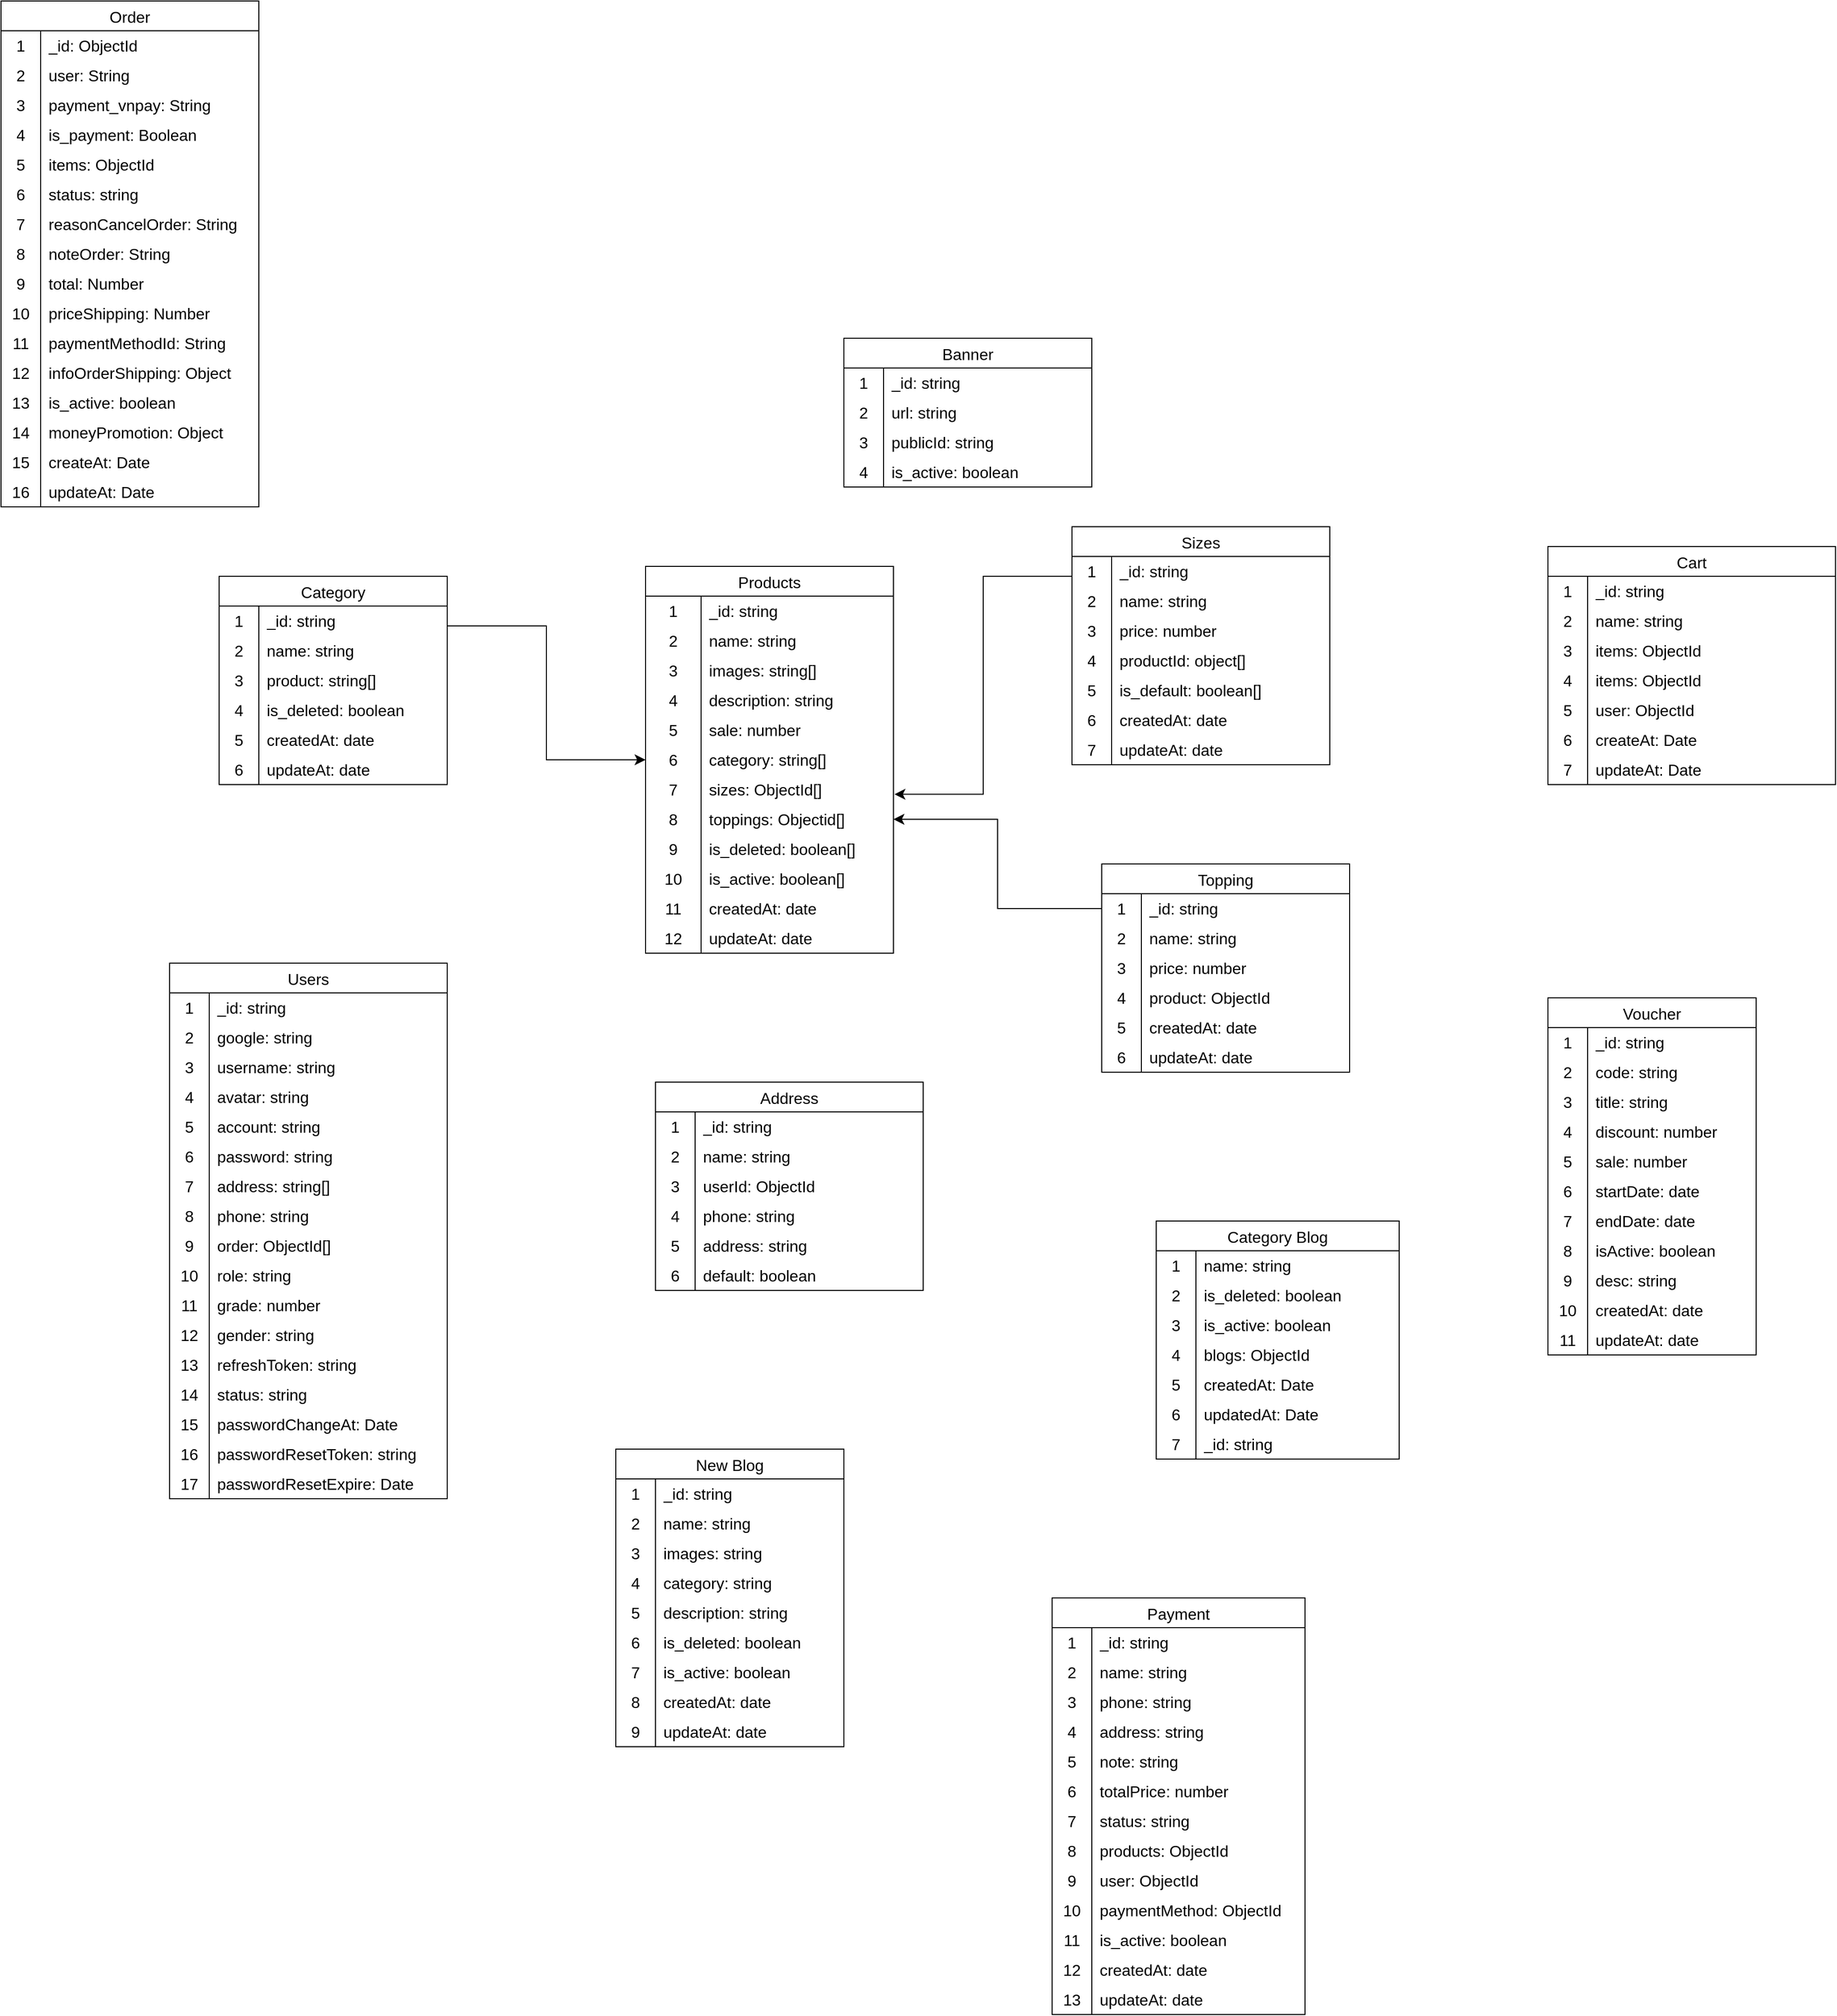 <mxfile version="22.1.5" type="github">
  <diagram name="Trang-1" id="GwRJlXM6HGWNC9VsOeqe">
    <mxGraphModel dx="1591" dy="751" grid="1" gridSize="10" guides="1" tooltips="1" connect="1" arrows="1" fold="1" page="1" pageScale="1" pageWidth="3300" pageHeight="4681" math="0" shadow="0">
      <root>
        <mxCell id="0" />
        <mxCell id="1" parent="0" />
        <mxCell id="Uff4CuYoyH7KggEdLorU-116" value="Category" style="shape=table;startSize=30;container=1;collapsible=0;childLayout=tableLayout;fixedRows=1;rowLines=0;fontStyle=0;strokeColor=default;fontSize=16;" parent="1" vertex="1">
          <mxGeometry x="1250" y="680" width="230.0" height="210" as="geometry" />
        </mxCell>
        <mxCell id="Uff4CuYoyH7KggEdLorU-117" value="" style="shape=tableRow;horizontal=0;startSize=0;swimlaneHead=0;swimlaneBody=0;top=0;left=0;bottom=0;right=0;collapsible=0;dropTarget=0;fillColor=none;points=[[0,0.5],[1,0.5]];portConstraint=eastwest;strokeColor=inherit;fontSize=16;" parent="Uff4CuYoyH7KggEdLorU-116" vertex="1">
          <mxGeometry y="30" width="230.0" height="30" as="geometry" />
        </mxCell>
        <mxCell id="Uff4CuYoyH7KggEdLorU-118" value="1" style="shape=partialRectangle;html=1;whiteSpace=wrap;connectable=0;fillColor=none;top=0;left=0;bottom=0;right=0;overflow=hidden;pointerEvents=1;strokeColor=inherit;fontSize=16;" parent="Uff4CuYoyH7KggEdLorU-117" vertex="1">
          <mxGeometry width="40" height="30" as="geometry">
            <mxRectangle width="40" height="30" as="alternateBounds" />
          </mxGeometry>
        </mxCell>
        <mxCell id="Uff4CuYoyH7KggEdLorU-119" value="_id: string" style="shape=partialRectangle;html=1;whiteSpace=wrap;connectable=0;fillColor=none;top=0;left=0;bottom=0;right=0;align=left;spacingLeft=6;overflow=hidden;strokeColor=inherit;fontSize=16;" parent="Uff4CuYoyH7KggEdLorU-117" vertex="1">
          <mxGeometry x="40" width="190" height="30" as="geometry">
            <mxRectangle width="190" height="30" as="alternateBounds" />
          </mxGeometry>
        </mxCell>
        <mxCell id="Uff4CuYoyH7KggEdLorU-120" value="" style="shape=tableRow;horizontal=0;startSize=0;swimlaneHead=0;swimlaneBody=0;top=0;left=0;bottom=0;right=0;collapsible=0;dropTarget=0;fillColor=none;points=[[0,0.5],[1,0.5]];portConstraint=eastwest;strokeColor=inherit;fontSize=16;" parent="Uff4CuYoyH7KggEdLorU-116" vertex="1">
          <mxGeometry y="60" width="230.0" height="30" as="geometry" />
        </mxCell>
        <mxCell id="Uff4CuYoyH7KggEdLorU-121" value="2" style="shape=partialRectangle;html=1;whiteSpace=wrap;connectable=0;fillColor=none;top=0;left=0;bottom=0;right=0;overflow=hidden;strokeColor=inherit;fontSize=16;" parent="Uff4CuYoyH7KggEdLorU-120" vertex="1">
          <mxGeometry width="40" height="30" as="geometry">
            <mxRectangle width="40" height="30" as="alternateBounds" />
          </mxGeometry>
        </mxCell>
        <mxCell id="Uff4CuYoyH7KggEdLorU-122" value="name: string" style="shape=partialRectangle;html=1;whiteSpace=wrap;connectable=0;fillColor=none;top=0;left=0;bottom=0;right=0;align=left;spacingLeft=6;overflow=hidden;strokeColor=inherit;fontSize=16;" parent="Uff4CuYoyH7KggEdLorU-120" vertex="1">
          <mxGeometry x="40" width="190" height="30" as="geometry">
            <mxRectangle width="190" height="30" as="alternateBounds" />
          </mxGeometry>
        </mxCell>
        <mxCell id="Uff4CuYoyH7KggEdLorU-123" value="" style="shape=tableRow;horizontal=0;startSize=0;swimlaneHead=0;swimlaneBody=0;top=0;left=0;bottom=0;right=0;collapsible=0;dropTarget=0;fillColor=none;points=[[0,0.5],[1,0.5]];portConstraint=eastwest;strokeColor=inherit;fontSize=16;" parent="Uff4CuYoyH7KggEdLorU-116" vertex="1">
          <mxGeometry y="90" width="230.0" height="30" as="geometry" />
        </mxCell>
        <mxCell id="Uff4CuYoyH7KggEdLorU-124" value="3" style="shape=partialRectangle;html=1;whiteSpace=wrap;connectable=0;fillColor=none;top=0;left=0;bottom=0;right=0;overflow=hidden;strokeColor=inherit;fontSize=16;" parent="Uff4CuYoyH7KggEdLorU-123" vertex="1">
          <mxGeometry width="40" height="30" as="geometry">
            <mxRectangle width="40" height="30" as="alternateBounds" />
          </mxGeometry>
        </mxCell>
        <mxCell id="Uff4CuYoyH7KggEdLorU-125" value="product: string[]" style="shape=partialRectangle;html=1;whiteSpace=wrap;connectable=0;fillColor=none;top=0;left=0;bottom=0;right=0;align=left;spacingLeft=6;overflow=hidden;strokeColor=inherit;fontSize=16;" parent="Uff4CuYoyH7KggEdLorU-123" vertex="1">
          <mxGeometry x="40" width="190" height="30" as="geometry">
            <mxRectangle width="190" height="30" as="alternateBounds" />
          </mxGeometry>
        </mxCell>
        <mxCell id="Uff4CuYoyH7KggEdLorU-129" value="" style="shape=tableRow;horizontal=0;startSize=0;swimlaneHead=0;swimlaneBody=0;top=0;left=0;bottom=0;right=0;collapsible=0;dropTarget=0;fillColor=none;points=[[0,0.5],[1,0.5]];portConstraint=eastwest;strokeColor=inherit;fontSize=16;" parent="Uff4CuYoyH7KggEdLorU-116" vertex="1">
          <mxGeometry y="120" width="230.0" height="30" as="geometry" />
        </mxCell>
        <mxCell id="Uff4CuYoyH7KggEdLorU-130" value="4" style="shape=partialRectangle;html=1;whiteSpace=wrap;connectable=0;fillColor=none;top=0;left=0;bottom=0;right=0;overflow=hidden;strokeColor=inherit;fontSize=16;" parent="Uff4CuYoyH7KggEdLorU-129" vertex="1">
          <mxGeometry width="40" height="30" as="geometry">
            <mxRectangle width="40" height="30" as="alternateBounds" />
          </mxGeometry>
        </mxCell>
        <mxCell id="Uff4CuYoyH7KggEdLorU-131" value="is_deleted: boolean" style="shape=partialRectangle;html=1;whiteSpace=wrap;connectable=0;fillColor=none;top=0;left=0;bottom=0;right=0;align=left;spacingLeft=6;overflow=hidden;strokeColor=inherit;fontSize=16;" parent="Uff4CuYoyH7KggEdLorU-129" vertex="1">
          <mxGeometry x="40" width="190" height="30" as="geometry">
            <mxRectangle width="190" height="30" as="alternateBounds" />
          </mxGeometry>
        </mxCell>
        <mxCell id="Uff4CuYoyH7KggEdLorU-169" value="" style="shape=tableRow;horizontal=0;startSize=0;swimlaneHead=0;swimlaneBody=0;top=0;left=0;bottom=0;right=0;collapsible=0;dropTarget=0;fillColor=none;points=[[0,0.5],[1,0.5]];portConstraint=eastwest;strokeColor=inherit;fontSize=16;" parent="Uff4CuYoyH7KggEdLorU-116" vertex="1">
          <mxGeometry y="150" width="230.0" height="30" as="geometry" />
        </mxCell>
        <mxCell id="Uff4CuYoyH7KggEdLorU-170" value="5" style="shape=partialRectangle;html=1;whiteSpace=wrap;connectable=0;fillColor=none;top=0;left=0;bottom=0;right=0;overflow=hidden;strokeColor=inherit;fontSize=16;" parent="Uff4CuYoyH7KggEdLorU-169" vertex="1">
          <mxGeometry width="40" height="30" as="geometry">
            <mxRectangle width="40" height="30" as="alternateBounds" />
          </mxGeometry>
        </mxCell>
        <mxCell id="Uff4CuYoyH7KggEdLorU-171" value="createdAt: date" style="shape=partialRectangle;html=1;whiteSpace=wrap;connectable=0;fillColor=none;top=0;left=0;bottom=0;right=0;align=left;spacingLeft=6;overflow=hidden;strokeColor=inherit;fontSize=16;" parent="Uff4CuYoyH7KggEdLorU-169" vertex="1">
          <mxGeometry x="40" width="190" height="30" as="geometry">
            <mxRectangle width="190" height="30" as="alternateBounds" />
          </mxGeometry>
        </mxCell>
        <mxCell id="Uff4CuYoyH7KggEdLorU-172" value="" style="shape=tableRow;horizontal=0;startSize=0;swimlaneHead=0;swimlaneBody=0;top=0;left=0;bottom=0;right=0;collapsible=0;dropTarget=0;fillColor=none;points=[[0,0.5],[1,0.5]];portConstraint=eastwest;strokeColor=inherit;fontSize=16;" parent="Uff4CuYoyH7KggEdLorU-116" vertex="1">
          <mxGeometry y="180" width="230.0" height="30" as="geometry" />
        </mxCell>
        <mxCell id="Uff4CuYoyH7KggEdLorU-173" value="6" style="shape=partialRectangle;html=1;whiteSpace=wrap;connectable=0;fillColor=none;top=0;left=0;bottom=0;right=0;overflow=hidden;strokeColor=inherit;fontSize=16;" parent="Uff4CuYoyH7KggEdLorU-172" vertex="1">
          <mxGeometry width="40" height="30" as="geometry">
            <mxRectangle width="40" height="30" as="alternateBounds" />
          </mxGeometry>
        </mxCell>
        <mxCell id="Uff4CuYoyH7KggEdLorU-174" value="updateAt: date" style="shape=partialRectangle;html=1;whiteSpace=wrap;connectable=0;fillColor=none;top=0;left=0;bottom=0;right=0;align=left;spacingLeft=6;overflow=hidden;strokeColor=inherit;fontSize=16;" parent="Uff4CuYoyH7KggEdLorU-172" vertex="1">
          <mxGeometry x="40" width="190" height="30" as="geometry">
            <mxRectangle width="190" height="30" as="alternateBounds" />
          </mxGeometry>
        </mxCell>
        <mxCell id="Uff4CuYoyH7KggEdLorU-132" value="Products" style="shape=table;startSize=30;container=1;collapsible=0;childLayout=tableLayout;fixedRows=1;rowLines=0;fontStyle=0;strokeColor=default;fontSize=16;" parent="1" vertex="1">
          <mxGeometry x="1680" y="670" width="250" height="390" as="geometry" />
        </mxCell>
        <mxCell id="Uff4CuYoyH7KggEdLorU-133" value="" style="shape=tableRow;horizontal=0;startSize=0;swimlaneHead=0;swimlaneBody=0;top=0;left=0;bottom=0;right=0;collapsible=0;dropTarget=0;fillColor=none;points=[[0,0.5],[1,0.5]];portConstraint=eastwest;strokeColor=inherit;fontSize=16;" parent="Uff4CuYoyH7KggEdLorU-132" vertex="1">
          <mxGeometry y="30" width="250" height="30" as="geometry" />
        </mxCell>
        <mxCell id="Uff4CuYoyH7KggEdLorU-134" value="1" style="shape=partialRectangle;html=1;whiteSpace=wrap;connectable=0;fillColor=none;top=0;left=0;bottom=0;right=0;overflow=hidden;pointerEvents=1;strokeColor=inherit;fontSize=16;" parent="Uff4CuYoyH7KggEdLorU-133" vertex="1">
          <mxGeometry width="56" height="30" as="geometry">
            <mxRectangle width="56" height="30" as="alternateBounds" />
          </mxGeometry>
        </mxCell>
        <mxCell id="Uff4CuYoyH7KggEdLorU-135" value="_id: string" style="shape=partialRectangle;html=1;whiteSpace=wrap;connectable=0;fillColor=none;top=0;left=0;bottom=0;right=0;align=left;spacingLeft=6;overflow=hidden;strokeColor=inherit;fontSize=16;" parent="Uff4CuYoyH7KggEdLorU-133" vertex="1">
          <mxGeometry x="56" width="194" height="30" as="geometry">
            <mxRectangle width="194" height="30" as="alternateBounds" />
          </mxGeometry>
        </mxCell>
        <mxCell id="Uff4CuYoyH7KggEdLorU-136" value="" style="shape=tableRow;horizontal=0;startSize=0;swimlaneHead=0;swimlaneBody=0;top=0;left=0;bottom=0;right=0;collapsible=0;dropTarget=0;fillColor=none;points=[[0,0.5],[1,0.5]];portConstraint=eastwest;strokeColor=inherit;fontSize=16;" parent="Uff4CuYoyH7KggEdLorU-132" vertex="1">
          <mxGeometry y="60" width="250" height="30" as="geometry" />
        </mxCell>
        <mxCell id="Uff4CuYoyH7KggEdLorU-137" value="2" style="shape=partialRectangle;html=1;whiteSpace=wrap;connectable=0;fillColor=none;top=0;left=0;bottom=0;right=0;overflow=hidden;strokeColor=inherit;fontSize=16;" parent="Uff4CuYoyH7KggEdLorU-136" vertex="1">
          <mxGeometry width="56" height="30" as="geometry">
            <mxRectangle width="56" height="30" as="alternateBounds" />
          </mxGeometry>
        </mxCell>
        <mxCell id="Uff4CuYoyH7KggEdLorU-138" value="name: string" style="shape=partialRectangle;html=1;whiteSpace=wrap;connectable=0;fillColor=none;top=0;left=0;bottom=0;right=0;align=left;spacingLeft=6;overflow=hidden;strokeColor=inherit;fontSize=16;" parent="Uff4CuYoyH7KggEdLorU-136" vertex="1">
          <mxGeometry x="56" width="194" height="30" as="geometry">
            <mxRectangle width="194" height="30" as="alternateBounds" />
          </mxGeometry>
        </mxCell>
        <mxCell id="Uff4CuYoyH7KggEdLorU-139" value="" style="shape=tableRow;horizontal=0;startSize=0;swimlaneHead=0;swimlaneBody=0;top=0;left=0;bottom=0;right=0;collapsible=0;dropTarget=0;fillColor=none;points=[[0,0.5],[1,0.5]];portConstraint=eastwest;strokeColor=inherit;fontSize=16;" parent="Uff4CuYoyH7KggEdLorU-132" vertex="1">
          <mxGeometry y="90" width="250" height="30" as="geometry" />
        </mxCell>
        <mxCell id="Uff4CuYoyH7KggEdLorU-140" value="3" style="shape=partialRectangle;html=1;whiteSpace=wrap;connectable=0;fillColor=none;top=0;left=0;bottom=0;right=0;overflow=hidden;strokeColor=inherit;fontSize=16;" parent="Uff4CuYoyH7KggEdLorU-139" vertex="1">
          <mxGeometry width="56" height="30" as="geometry">
            <mxRectangle width="56" height="30" as="alternateBounds" />
          </mxGeometry>
        </mxCell>
        <mxCell id="Uff4CuYoyH7KggEdLorU-141" value="images: string[]" style="shape=partialRectangle;html=1;whiteSpace=wrap;connectable=0;fillColor=none;top=0;left=0;bottom=0;right=0;align=left;spacingLeft=6;overflow=hidden;strokeColor=inherit;fontSize=16;" parent="Uff4CuYoyH7KggEdLorU-139" vertex="1">
          <mxGeometry x="56" width="194" height="30" as="geometry">
            <mxRectangle width="194" height="30" as="alternateBounds" />
          </mxGeometry>
        </mxCell>
        <mxCell id="Uff4CuYoyH7KggEdLorU-142" value="" style="shape=tableRow;horizontal=0;startSize=0;swimlaneHead=0;swimlaneBody=0;top=0;left=0;bottom=0;right=0;collapsible=0;dropTarget=0;fillColor=none;points=[[0,0.5],[1,0.5]];portConstraint=eastwest;strokeColor=inherit;fontSize=16;" parent="Uff4CuYoyH7KggEdLorU-132" vertex="1">
          <mxGeometry y="120" width="250" height="30" as="geometry" />
        </mxCell>
        <mxCell id="Uff4CuYoyH7KggEdLorU-143" value="4" style="shape=partialRectangle;html=1;whiteSpace=wrap;connectable=0;fillColor=none;top=0;left=0;bottom=0;right=0;overflow=hidden;strokeColor=inherit;fontSize=16;" parent="Uff4CuYoyH7KggEdLorU-142" vertex="1">
          <mxGeometry width="56" height="30" as="geometry">
            <mxRectangle width="56" height="30" as="alternateBounds" />
          </mxGeometry>
        </mxCell>
        <mxCell id="Uff4CuYoyH7KggEdLorU-144" value="description: string" style="shape=partialRectangle;html=1;whiteSpace=wrap;connectable=0;fillColor=none;top=0;left=0;bottom=0;right=0;align=left;spacingLeft=6;overflow=hidden;strokeColor=inherit;fontSize=16;" parent="Uff4CuYoyH7KggEdLorU-142" vertex="1">
          <mxGeometry x="56" width="194" height="30" as="geometry">
            <mxRectangle width="194" height="30" as="alternateBounds" />
          </mxGeometry>
        </mxCell>
        <mxCell id="Uff4CuYoyH7KggEdLorU-145" value="" style="shape=tableRow;horizontal=0;startSize=0;swimlaneHead=0;swimlaneBody=0;top=0;left=0;bottom=0;right=0;collapsible=0;dropTarget=0;fillColor=none;points=[[0,0.5],[1,0.5]];portConstraint=eastwest;strokeColor=inherit;fontSize=16;" parent="Uff4CuYoyH7KggEdLorU-132" vertex="1">
          <mxGeometry y="150" width="250" height="30" as="geometry" />
        </mxCell>
        <mxCell id="Uff4CuYoyH7KggEdLorU-146" value="5" style="shape=partialRectangle;html=1;whiteSpace=wrap;connectable=0;fillColor=none;top=0;left=0;bottom=0;right=0;overflow=hidden;strokeColor=inherit;fontSize=16;" parent="Uff4CuYoyH7KggEdLorU-145" vertex="1">
          <mxGeometry width="56" height="30" as="geometry">
            <mxRectangle width="56" height="30" as="alternateBounds" />
          </mxGeometry>
        </mxCell>
        <mxCell id="Uff4CuYoyH7KggEdLorU-147" value="sale: number" style="shape=partialRectangle;html=1;whiteSpace=wrap;connectable=0;fillColor=none;top=0;left=0;bottom=0;right=0;align=left;spacingLeft=6;overflow=hidden;strokeColor=inherit;fontSize=16;" parent="Uff4CuYoyH7KggEdLorU-145" vertex="1">
          <mxGeometry x="56" width="194" height="30" as="geometry">
            <mxRectangle width="194" height="30" as="alternateBounds" />
          </mxGeometry>
        </mxCell>
        <mxCell id="Uff4CuYoyH7KggEdLorU-148" value="" style="shape=tableRow;horizontal=0;startSize=0;swimlaneHead=0;swimlaneBody=0;top=0;left=0;bottom=0;right=0;collapsible=0;dropTarget=0;fillColor=none;points=[[0,0.5],[1,0.5]];portConstraint=eastwest;strokeColor=inherit;fontSize=16;" parent="Uff4CuYoyH7KggEdLorU-132" vertex="1">
          <mxGeometry y="180" width="250" height="30" as="geometry" />
        </mxCell>
        <mxCell id="Uff4CuYoyH7KggEdLorU-149" value="6" style="shape=partialRectangle;html=1;whiteSpace=wrap;connectable=0;fillColor=none;top=0;left=0;bottom=0;right=0;overflow=hidden;strokeColor=inherit;fontSize=16;" parent="Uff4CuYoyH7KggEdLorU-148" vertex="1">
          <mxGeometry width="56" height="30" as="geometry">
            <mxRectangle width="56" height="30" as="alternateBounds" />
          </mxGeometry>
        </mxCell>
        <mxCell id="Uff4CuYoyH7KggEdLorU-150" value="category: string[]&amp;nbsp;" style="shape=partialRectangle;html=1;whiteSpace=wrap;connectable=0;fillColor=none;top=0;left=0;bottom=0;right=0;align=left;spacingLeft=6;overflow=hidden;strokeColor=inherit;fontSize=16;" parent="Uff4CuYoyH7KggEdLorU-148" vertex="1">
          <mxGeometry x="56" width="194" height="30" as="geometry">
            <mxRectangle width="194" height="30" as="alternateBounds" />
          </mxGeometry>
        </mxCell>
        <mxCell id="Uff4CuYoyH7KggEdLorU-151" value="" style="shape=tableRow;horizontal=0;startSize=0;swimlaneHead=0;swimlaneBody=0;top=0;left=0;bottom=0;right=0;collapsible=0;dropTarget=0;fillColor=none;points=[[0,0.5],[1,0.5]];portConstraint=eastwest;strokeColor=inherit;fontSize=16;" parent="Uff4CuYoyH7KggEdLorU-132" vertex="1">
          <mxGeometry y="210" width="250" height="30" as="geometry" />
        </mxCell>
        <mxCell id="Uff4CuYoyH7KggEdLorU-152" value="7" style="shape=partialRectangle;html=1;whiteSpace=wrap;connectable=0;fillColor=none;top=0;left=0;bottom=0;right=0;overflow=hidden;strokeColor=inherit;fontSize=16;" parent="Uff4CuYoyH7KggEdLorU-151" vertex="1">
          <mxGeometry width="56" height="30" as="geometry">
            <mxRectangle width="56" height="30" as="alternateBounds" />
          </mxGeometry>
        </mxCell>
        <mxCell id="Uff4CuYoyH7KggEdLorU-153" value="sizes: ObjectId[]&amp;nbsp;" style="shape=partialRectangle;html=1;whiteSpace=wrap;connectable=0;fillColor=none;top=0;left=0;bottom=0;right=0;align=left;spacingLeft=6;overflow=hidden;strokeColor=inherit;fontSize=16;" parent="Uff4CuYoyH7KggEdLorU-151" vertex="1">
          <mxGeometry x="56" width="194" height="30" as="geometry">
            <mxRectangle width="194" height="30" as="alternateBounds" />
          </mxGeometry>
        </mxCell>
        <mxCell id="Uff4CuYoyH7KggEdLorU-154" value="" style="shape=tableRow;horizontal=0;startSize=0;swimlaneHead=0;swimlaneBody=0;top=0;left=0;bottom=0;right=0;collapsible=0;dropTarget=0;fillColor=none;points=[[0,0.5],[1,0.5]];portConstraint=eastwest;strokeColor=inherit;fontSize=16;" parent="Uff4CuYoyH7KggEdLorU-132" vertex="1">
          <mxGeometry y="240" width="250" height="30" as="geometry" />
        </mxCell>
        <mxCell id="Uff4CuYoyH7KggEdLorU-155" value="8" style="shape=partialRectangle;html=1;whiteSpace=wrap;connectable=0;fillColor=none;top=0;left=0;bottom=0;right=0;overflow=hidden;strokeColor=inherit;fontSize=16;" parent="Uff4CuYoyH7KggEdLorU-154" vertex="1">
          <mxGeometry width="56" height="30" as="geometry">
            <mxRectangle width="56" height="30" as="alternateBounds" />
          </mxGeometry>
        </mxCell>
        <mxCell id="Uff4CuYoyH7KggEdLorU-156" value="toppings: Objectid[]&amp;nbsp;" style="shape=partialRectangle;html=1;whiteSpace=wrap;connectable=0;fillColor=none;top=0;left=0;bottom=0;right=0;align=left;spacingLeft=6;overflow=hidden;strokeColor=inherit;fontSize=16;" parent="Uff4CuYoyH7KggEdLorU-154" vertex="1">
          <mxGeometry x="56" width="194" height="30" as="geometry">
            <mxRectangle width="194" height="30" as="alternateBounds" />
          </mxGeometry>
        </mxCell>
        <mxCell id="Uff4CuYoyH7KggEdLorU-157" value="" style="shape=tableRow;horizontal=0;startSize=0;swimlaneHead=0;swimlaneBody=0;top=0;left=0;bottom=0;right=0;collapsible=0;dropTarget=0;fillColor=none;points=[[0,0.5],[1,0.5]];portConstraint=eastwest;strokeColor=inherit;fontSize=16;" parent="Uff4CuYoyH7KggEdLorU-132" vertex="1">
          <mxGeometry y="270" width="250" height="30" as="geometry" />
        </mxCell>
        <mxCell id="Uff4CuYoyH7KggEdLorU-158" value="9" style="shape=partialRectangle;html=1;whiteSpace=wrap;connectable=0;fillColor=none;top=0;left=0;bottom=0;right=0;overflow=hidden;strokeColor=inherit;fontSize=16;" parent="Uff4CuYoyH7KggEdLorU-157" vertex="1">
          <mxGeometry width="56" height="30" as="geometry">
            <mxRectangle width="56" height="30" as="alternateBounds" />
          </mxGeometry>
        </mxCell>
        <mxCell id="Uff4CuYoyH7KggEdLorU-159" value="is_deleted: boolean[]&amp;nbsp;" style="shape=partialRectangle;html=1;whiteSpace=wrap;connectable=0;fillColor=none;top=0;left=0;bottom=0;right=0;align=left;spacingLeft=6;overflow=hidden;strokeColor=inherit;fontSize=16;" parent="Uff4CuYoyH7KggEdLorU-157" vertex="1">
          <mxGeometry x="56" width="194" height="30" as="geometry">
            <mxRectangle width="194" height="30" as="alternateBounds" />
          </mxGeometry>
        </mxCell>
        <mxCell id="Uff4CuYoyH7KggEdLorU-160" value="" style="shape=tableRow;horizontal=0;startSize=0;swimlaneHead=0;swimlaneBody=0;top=0;left=0;bottom=0;right=0;collapsible=0;dropTarget=0;fillColor=none;points=[[0,0.5],[1,0.5]];portConstraint=eastwest;strokeColor=inherit;fontSize=16;" parent="Uff4CuYoyH7KggEdLorU-132" vertex="1">
          <mxGeometry y="300" width="250" height="30" as="geometry" />
        </mxCell>
        <mxCell id="Uff4CuYoyH7KggEdLorU-161" value="10" style="shape=partialRectangle;html=1;whiteSpace=wrap;connectable=0;fillColor=none;top=0;left=0;bottom=0;right=0;overflow=hidden;strokeColor=inherit;fontSize=16;" parent="Uff4CuYoyH7KggEdLorU-160" vertex="1">
          <mxGeometry width="56" height="30" as="geometry">
            <mxRectangle width="56" height="30" as="alternateBounds" />
          </mxGeometry>
        </mxCell>
        <mxCell id="Uff4CuYoyH7KggEdLorU-162" value="is_active: boolean[]&amp;nbsp;" style="shape=partialRectangle;html=1;whiteSpace=wrap;connectable=0;fillColor=none;top=0;left=0;bottom=0;right=0;align=left;spacingLeft=6;overflow=hidden;strokeColor=inherit;fontSize=16;" parent="Uff4CuYoyH7KggEdLorU-160" vertex="1">
          <mxGeometry x="56" width="194" height="30" as="geometry">
            <mxRectangle width="194" height="30" as="alternateBounds" />
          </mxGeometry>
        </mxCell>
        <mxCell id="Uff4CuYoyH7KggEdLorU-163" value="" style="shape=tableRow;horizontal=0;startSize=0;swimlaneHead=0;swimlaneBody=0;top=0;left=0;bottom=0;right=0;collapsible=0;dropTarget=0;fillColor=none;points=[[0,0.5],[1,0.5]];portConstraint=eastwest;strokeColor=inherit;fontSize=16;" parent="Uff4CuYoyH7KggEdLorU-132" vertex="1">
          <mxGeometry y="330" width="250" height="30" as="geometry" />
        </mxCell>
        <mxCell id="Uff4CuYoyH7KggEdLorU-164" value="11" style="shape=partialRectangle;html=1;whiteSpace=wrap;connectable=0;fillColor=none;top=0;left=0;bottom=0;right=0;overflow=hidden;strokeColor=inherit;fontSize=16;" parent="Uff4CuYoyH7KggEdLorU-163" vertex="1">
          <mxGeometry width="56" height="30" as="geometry">
            <mxRectangle width="56" height="30" as="alternateBounds" />
          </mxGeometry>
        </mxCell>
        <mxCell id="Uff4CuYoyH7KggEdLorU-165" value="createdAt: date" style="shape=partialRectangle;html=1;whiteSpace=wrap;connectable=0;fillColor=none;top=0;left=0;bottom=0;right=0;align=left;spacingLeft=6;overflow=hidden;strokeColor=inherit;fontSize=16;" parent="Uff4CuYoyH7KggEdLorU-163" vertex="1">
          <mxGeometry x="56" width="194" height="30" as="geometry">
            <mxRectangle width="194" height="30" as="alternateBounds" />
          </mxGeometry>
        </mxCell>
        <mxCell id="Uff4CuYoyH7KggEdLorU-166" value="" style="shape=tableRow;horizontal=0;startSize=0;swimlaneHead=0;swimlaneBody=0;top=0;left=0;bottom=0;right=0;collapsible=0;dropTarget=0;fillColor=none;points=[[0,0.5],[1,0.5]];portConstraint=eastwest;strokeColor=inherit;fontSize=16;" parent="Uff4CuYoyH7KggEdLorU-132" vertex="1">
          <mxGeometry y="360" width="250" height="30" as="geometry" />
        </mxCell>
        <mxCell id="Uff4CuYoyH7KggEdLorU-167" value="12" style="shape=partialRectangle;html=1;whiteSpace=wrap;connectable=0;fillColor=none;top=0;left=0;bottom=0;right=0;overflow=hidden;strokeColor=inherit;fontSize=16;" parent="Uff4CuYoyH7KggEdLorU-166" vertex="1">
          <mxGeometry width="56" height="30" as="geometry">
            <mxRectangle width="56" height="30" as="alternateBounds" />
          </mxGeometry>
        </mxCell>
        <mxCell id="Uff4CuYoyH7KggEdLorU-168" value="updateAt: date" style="shape=partialRectangle;html=1;whiteSpace=wrap;connectable=0;fillColor=none;top=0;left=0;bottom=0;right=0;align=left;spacingLeft=6;overflow=hidden;strokeColor=inherit;fontSize=16;" parent="Uff4CuYoyH7KggEdLorU-166" vertex="1">
          <mxGeometry x="56" width="194" height="30" as="geometry">
            <mxRectangle width="194" height="30" as="alternateBounds" />
          </mxGeometry>
        </mxCell>
        <mxCell id="Uff4CuYoyH7KggEdLorU-175" value="Sizes" style="shape=table;startSize=30;container=1;collapsible=0;childLayout=tableLayout;fixedRows=1;rowLines=0;fontStyle=0;strokeColor=default;fontSize=16;" parent="1" vertex="1">
          <mxGeometry x="2110" y="630" width="260" height="240" as="geometry" />
        </mxCell>
        <mxCell id="Uff4CuYoyH7KggEdLorU-176" value="" style="shape=tableRow;horizontal=0;startSize=0;swimlaneHead=0;swimlaneBody=0;top=0;left=0;bottom=0;right=0;collapsible=0;dropTarget=0;fillColor=none;points=[[0,0.5],[1,0.5]];portConstraint=eastwest;strokeColor=inherit;fontSize=16;" parent="Uff4CuYoyH7KggEdLorU-175" vertex="1">
          <mxGeometry y="30" width="260" height="30" as="geometry" />
        </mxCell>
        <mxCell id="Uff4CuYoyH7KggEdLorU-177" value="1" style="shape=partialRectangle;html=1;whiteSpace=wrap;connectable=0;fillColor=none;top=0;left=0;bottom=0;right=0;overflow=hidden;pointerEvents=1;strokeColor=inherit;fontSize=16;" parent="Uff4CuYoyH7KggEdLorU-176" vertex="1">
          <mxGeometry width="40" height="30" as="geometry">
            <mxRectangle width="40" height="30" as="alternateBounds" />
          </mxGeometry>
        </mxCell>
        <mxCell id="Uff4CuYoyH7KggEdLorU-178" value="_id: string" style="shape=partialRectangle;html=1;whiteSpace=wrap;connectable=0;fillColor=none;top=0;left=0;bottom=0;right=0;align=left;spacingLeft=6;overflow=hidden;strokeColor=inherit;fontSize=16;" parent="Uff4CuYoyH7KggEdLorU-176" vertex="1">
          <mxGeometry x="40" width="220" height="30" as="geometry">
            <mxRectangle width="220" height="30" as="alternateBounds" />
          </mxGeometry>
        </mxCell>
        <mxCell id="Uff4CuYoyH7KggEdLorU-179" value="" style="shape=tableRow;horizontal=0;startSize=0;swimlaneHead=0;swimlaneBody=0;top=0;left=0;bottom=0;right=0;collapsible=0;dropTarget=0;fillColor=none;points=[[0,0.5],[1,0.5]];portConstraint=eastwest;strokeColor=inherit;fontSize=16;" parent="Uff4CuYoyH7KggEdLorU-175" vertex="1">
          <mxGeometry y="60" width="260" height="30" as="geometry" />
        </mxCell>
        <mxCell id="Uff4CuYoyH7KggEdLorU-180" value="2" style="shape=partialRectangle;html=1;whiteSpace=wrap;connectable=0;fillColor=none;top=0;left=0;bottom=0;right=0;overflow=hidden;strokeColor=inherit;fontSize=16;" parent="Uff4CuYoyH7KggEdLorU-179" vertex="1">
          <mxGeometry width="40" height="30" as="geometry">
            <mxRectangle width="40" height="30" as="alternateBounds" />
          </mxGeometry>
        </mxCell>
        <mxCell id="Uff4CuYoyH7KggEdLorU-181" value="name: string" style="shape=partialRectangle;html=1;whiteSpace=wrap;connectable=0;fillColor=none;top=0;left=0;bottom=0;right=0;align=left;spacingLeft=6;overflow=hidden;strokeColor=inherit;fontSize=16;" parent="Uff4CuYoyH7KggEdLorU-179" vertex="1">
          <mxGeometry x="40" width="220" height="30" as="geometry">
            <mxRectangle width="220" height="30" as="alternateBounds" />
          </mxGeometry>
        </mxCell>
        <mxCell id="Uff4CuYoyH7KggEdLorU-182" value="" style="shape=tableRow;horizontal=0;startSize=0;swimlaneHead=0;swimlaneBody=0;top=0;left=0;bottom=0;right=0;collapsible=0;dropTarget=0;fillColor=none;points=[[0,0.5],[1,0.5]];portConstraint=eastwest;strokeColor=inherit;fontSize=16;" parent="Uff4CuYoyH7KggEdLorU-175" vertex="1">
          <mxGeometry y="90" width="260" height="30" as="geometry" />
        </mxCell>
        <mxCell id="Uff4CuYoyH7KggEdLorU-183" value="3" style="shape=partialRectangle;html=1;whiteSpace=wrap;connectable=0;fillColor=none;top=0;left=0;bottom=0;right=0;overflow=hidden;strokeColor=inherit;fontSize=16;" parent="Uff4CuYoyH7KggEdLorU-182" vertex="1">
          <mxGeometry width="40" height="30" as="geometry">
            <mxRectangle width="40" height="30" as="alternateBounds" />
          </mxGeometry>
        </mxCell>
        <mxCell id="Uff4CuYoyH7KggEdLorU-184" value="price: number" style="shape=partialRectangle;html=1;whiteSpace=wrap;connectable=0;fillColor=none;top=0;left=0;bottom=0;right=0;align=left;spacingLeft=6;overflow=hidden;strokeColor=inherit;fontSize=16;" parent="Uff4CuYoyH7KggEdLorU-182" vertex="1">
          <mxGeometry x="40" width="220" height="30" as="geometry">
            <mxRectangle width="220" height="30" as="alternateBounds" />
          </mxGeometry>
        </mxCell>
        <mxCell id="Uff4CuYoyH7KggEdLorU-185" value="" style="shape=tableRow;horizontal=0;startSize=0;swimlaneHead=0;swimlaneBody=0;top=0;left=0;bottom=0;right=0;collapsible=0;dropTarget=0;fillColor=none;points=[[0,0.5],[1,0.5]];portConstraint=eastwest;strokeColor=inherit;fontSize=16;" parent="Uff4CuYoyH7KggEdLorU-175" vertex="1">
          <mxGeometry y="120" width="260" height="30" as="geometry" />
        </mxCell>
        <mxCell id="Uff4CuYoyH7KggEdLorU-186" value="4" style="shape=partialRectangle;html=1;whiteSpace=wrap;connectable=0;fillColor=none;top=0;left=0;bottom=0;right=0;overflow=hidden;strokeColor=inherit;fontSize=16;" parent="Uff4CuYoyH7KggEdLorU-185" vertex="1">
          <mxGeometry width="40" height="30" as="geometry">
            <mxRectangle width="40" height="30" as="alternateBounds" />
          </mxGeometry>
        </mxCell>
        <mxCell id="Uff4CuYoyH7KggEdLorU-187" value="productId: object[]" style="shape=partialRectangle;html=1;whiteSpace=wrap;connectable=0;fillColor=none;top=0;left=0;bottom=0;right=0;align=left;spacingLeft=6;overflow=hidden;strokeColor=inherit;fontSize=16;" parent="Uff4CuYoyH7KggEdLorU-185" vertex="1">
          <mxGeometry x="40" width="220" height="30" as="geometry">
            <mxRectangle width="220" height="30" as="alternateBounds" />
          </mxGeometry>
        </mxCell>
        <mxCell id="Uff4CuYoyH7KggEdLorU-188" value="" style="shape=tableRow;horizontal=0;startSize=0;swimlaneHead=0;swimlaneBody=0;top=0;left=0;bottom=0;right=0;collapsible=0;dropTarget=0;fillColor=none;points=[[0,0.5],[1,0.5]];portConstraint=eastwest;strokeColor=inherit;fontSize=16;" parent="Uff4CuYoyH7KggEdLorU-175" vertex="1">
          <mxGeometry y="150" width="260" height="30" as="geometry" />
        </mxCell>
        <mxCell id="Uff4CuYoyH7KggEdLorU-189" value="5" style="shape=partialRectangle;html=1;whiteSpace=wrap;connectable=0;fillColor=none;top=0;left=0;bottom=0;right=0;overflow=hidden;strokeColor=inherit;fontSize=16;" parent="Uff4CuYoyH7KggEdLorU-188" vertex="1">
          <mxGeometry width="40" height="30" as="geometry">
            <mxRectangle width="40" height="30" as="alternateBounds" />
          </mxGeometry>
        </mxCell>
        <mxCell id="Uff4CuYoyH7KggEdLorU-190" value="is_default: boolean[]" style="shape=partialRectangle;html=1;whiteSpace=wrap;connectable=0;fillColor=none;top=0;left=0;bottom=0;right=0;align=left;spacingLeft=6;overflow=hidden;strokeColor=inherit;fontSize=16;" parent="Uff4CuYoyH7KggEdLorU-188" vertex="1">
          <mxGeometry x="40" width="220" height="30" as="geometry">
            <mxRectangle width="220" height="30" as="alternateBounds" />
          </mxGeometry>
        </mxCell>
        <mxCell id="Uff4CuYoyH7KggEdLorU-191" value="" style="shape=tableRow;horizontal=0;startSize=0;swimlaneHead=0;swimlaneBody=0;top=0;left=0;bottom=0;right=0;collapsible=0;dropTarget=0;fillColor=none;points=[[0,0.5],[1,0.5]];portConstraint=eastwest;strokeColor=inherit;fontSize=16;" parent="Uff4CuYoyH7KggEdLorU-175" vertex="1">
          <mxGeometry y="180" width="260" height="30" as="geometry" />
        </mxCell>
        <mxCell id="Uff4CuYoyH7KggEdLorU-192" value="6" style="shape=partialRectangle;html=1;whiteSpace=wrap;connectable=0;fillColor=none;top=0;left=0;bottom=0;right=0;overflow=hidden;strokeColor=inherit;fontSize=16;" parent="Uff4CuYoyH7KggEdLorU-191" vertex="1">
          <mxGeometry width="40" height="30" as="geometry">
            <mxRectangle width="40" height="30" as="alternateBounds" />
          </mxGeometry>
        </mxCell>
        <mxCell id="Uff4CuYoyH7KggEdLorU-193" value="createdAt: date" style="shape=partialRectangle;html=1;whiteSpace=wrap;connectable=0;fillColor=none;top=0;left=0;bottom=0;right=0;align=left;spacingLeft=6;overflow=hidden;strokeColor=inherit;fontSize=16;" parent="Uff4CuYoyH7KggEdLorU-191" vertex="1">
          <mxGeometry x="40" width="220" height="30" as="geometry">
            <mxRectangle width="220" height="30" as="alternateBounds" />
          </mxGeometry>
        </mxCell>
        <mxCell id="AJuSk0QvPlFYQIoPsv6Y-20" value="" style="shape=tableRow;horizontal=0;startSize=0;swimlaneHead=0;swimlaneBody=0;top=0;left=0;bottom=0;right=0;collapsible=0;dropTarget=0;fillColor=none;points=[[0,0.5],[1,0.5]];portConstraint=eastwest;strokeColor=inherit;fontSize=16;" parent="Uff4CuYoyH7KggEdLorU-175" vertex="1">
          <mxGeometry y="210" width="260" height="30" as="geometry" />
        </mxCell>
        <mxCell id="AJuSk0QvPlFYQIoPsv6Y-21" value="7" style="shape=partialRectangle;html=1;whiteSpace=wrap;connectable=0;fillColor=none;top=0;left=0;bottom=0;right=0;overflow=hidden;pointerEvents=1;strokeColor=inherit;fontSize=16;" parent="AJuSk0QvPlFYQIoPsv6Y-20" vertex="1">
          <mxGeometry width="40" height="30" as="geometry">
            <mxRectangle width="40" height="30" as="alternateBounds" />
          </mxGeometry>
        </mxCell>
        <mxCell id="AJuSk0QvPlFYQIoPsv6Y-22" value="updateAt: date" style="shape=partialRectangle;html=1;whiteSpace=wrap;connectable=0;fillColor=none;top=0;left=0;bottom=0;right=0;align=left;spacingLeft=6;overflow=hidden;strokeColor=inherit;fontSize=16;" parent="AJuSk0QvPlFYQIoPsv6Y-20" vertex="1">
          <mxGeometry x="40" width="220" height="30" as="geometry">
            <mxRectangle width="220" height="30" as="alternateBounds" />
          </mxGeometry>
        </mxCell>
        <mxCell id="AJuSk0QvPlFYQIoPsv6Y-1" value="Topping" style="shape=table;startSize=30;container=1;collapsible=0;childLayout=tableLayout;fixedRows=1;rowLines=0;fontStyle=0;strokeColor=default;fontSize=16;" parent="1" vertex="1">
          <mxGeometry x="2140" y="970" width="250" height="210" as="geometry" />
        </mxCell>
        <mxCell id="AJuSk0QvPlFYQIoPsv6Y-2" value="" style="shape=tableRow;horizontal=0;startSize=0;swimlaneHead=0;swimlaneBody=0;top=0;left=0;bottom=0;right=0;collapsible=0;dropTarget=0;fillColor=none;points=[[0,0.5],[1,0.5]];portConstraint=eastwest;strokeColor=inherit;fontSize=16;" parent="AJuSk0QvPlFYQIoPsv6Y-1" vertex="1">
          <mxGeometry y="30" width="250" height="30" as="geometry" />
        </mxCell>
        <mxCell id="AJuSk0QvPlFYQIoPsv6Y-3" value="1" style="shape=partialRectangle;html=1;whiteSpace=wrap;connectable=0;fillColor=none;top=0;left=0;bottom=0;right=0;overflow=hidden;pointerEvents=1;strokeColor=inherit;fontSize=16;" parent="AJuSk0QvPlFYQIoPsv6Y-2" vertex="1">
          <mxGeometry width="40" height="30" as="geometry">
            <mxRectangle width="40" height="30" as="alternateBounds" />
          </mxGeometry>
        </mxCell>
        <mxCell id="AJuSk0QvPlFYQIoPsv6Y-4" value="_id: string" style="shape=partialRectangle;html=1;whiteSpace=wrap;connectable=0;fillColor=none;top=0;left=0;bottom=0;right=0;align=left;spacingLeft=6;overflow=hidden;strokeColor=inherit;fontSize=16;" parent="AJuSk0QvPlFYQIoPsv6Y-2" vertex="1">
          <mxGeometry x="40" width="210" height="30" as="geometry">
            <mxRectangle width="210" height="30" as="alternateBounds" />
          </mxGeometry>
        </mxCell>
        <mxCell id="AJuSk0QvPlFYQIoPsv6Y-5" value="" style="shape=tableRow;horizontal=0;startSize=0;swimlaneHead=0;swimlaneBody=0;top=0;left=0;bottom=0;right=0;collapsible=0;dropTarget=0;fillColor=none;points=[[0,0.5],[1,0.5]];portConstraint=eastwest;strokeColor=inherit;fontSize=16;" parent="AJuSk0QvPlFYQIoPsv6Y-1" vertex="1">
          <mxGeometry y="60" width="250" height="30" as="geometry" />
        </mxCell>
        <mxCell id="AJuSk0QvPlFYQIoPsv6Y-6" value="2" style="shape=partialRectangle;html=1;whiteSpace=wrap;connectable=0;fillColor=none;top=0;left=0;bottom=0;right=0;overflow=hidden;strokeColor=inherit;fontSize=16;" parent="AJuSk0QvPlFYQIoPsv6Y-5" vertex="1">
          <mxGeometry width="40" height="30" as="geometry">
            <mxRectangle width="40" height="30" as="alternateBounds" />
          </mxGeometry>
        </mxCell>
        <mxCell id="AJuSk0QvPlFYQIoPsv6Y-7" value="name: string" style="shape=partialRectangle;html=1;whiteSpace=wrap;connectable=0;fillColor=none;top=0;left=0;bottom=0;right=0;align=left;spacingLeft=6;overflow=hidden;strokeColor=inherit;fontSize=16;" parent="AJuSk0QvPlFYQIoPsv6Y-5" vertex="1">
          <mxGeometry x="40" width="210" height="30" as="geometry">
            <mxRectangle width="210" height="30" as="alternateBounds" />
          </mxGeometry>
        </mxCell>
        <mxCell id="AJuSk0QvPlFYQIoPsv6Y-8" value="" style="shape=tableRow;horizontal=0;startSize=0;swimlaneHead=0;swimlaneBody=0;top=0;left=0;bottom=0;right=0;collapsible=0;dropTarget=0;fillColor=none;points=[[0,0.5],[1,0.5]];portConstraint=eastwest;strokeColor=inherit;fontSize=16;" parent="AJuSk0QvPlFYQIoPsv6Y-1" vertex="1">
          <mxGeometry y="90" width="250" height="30" as="geometry" />
        </mxCell>
        <mxCell id="AJuSk0QvPlFYQIoPsv6Y-9" value="3" style="shape=partialRectangle;html=1;whiteSpace=wrap;connectable=0;fillColor=none;top=0;left=0;bottom=0;right=0;overflow=hidden;strokeColor=inherit;fontSize=16;" parent="AJuSk0QvPlFYQIoPsv6Y-8" vertex="1">
          <mxGeometry width="40" height="30" as="geometry">
            <mxRectangle width="40" height="30" as="alternateBounds" />
          </mxGeometry>
        </mxCell>
        <mxCell id="AJuSk0QvPlFYQIoPsv6Y-10" value="price: number" style="shape=partialRectangle;html=1;whiteSpace=wrap;connectable=0;fillColor=none;top=0;left=0;bottom=0;right=0;align=left;spacingLeft=6;overflow=hidden;strokeColor=inherit;fontSize=16;" parent="AJuSk0QvPlFYQIoPsv6Y-8" vertex="1">
          <mxGeometry x="40" width="210" height="30" as="geometry">
            <mxRectangle width="210" height="30" as="alternateBounds" />
          </mxGeometry>
        </mxCell>
        <mxCell id="AJuSk0QvPlFYQIoPsv6Y-11" value="" style="shape=tableRow;horizontal=0;startSize=0;swimlaneHead=0;swimlaneBody=0;top=0;left=0;bottom=0;right=0;collapsible=0;dropTarget=0;fillColor=none;points=[[0,0.5],[1,0.5]];portConstraint=eastwest;strokeColor=inherit;fontSize=16;" parent="AJuSk0QvPlFYQIoPsv6Y-1" vertex="1">
          <mxGeometry y="120" width="250" height="30" as="geometry" />
        </mxCell>
        <mxCell id="AJuSk0QvPlFYQIoPsv6Y-12" value="4" style="shape=partialRectangle;html=1;whiteSpace=wrap;connectable=0;fillColor=none;top=0;left=0;bottom=0;right=0;overflow=hidden;strokeColor=inherit;fontSize=16;" parent="AJuSk0QvPlFYQIoPsv6Y-11" vertex="1">
          <mxGeometry width="40" height="30" as="geometry">
            <mxRectangle width="40" height="30" as="alternateBounds" />
          </mxGeometry>
        </mxCell>
        <mxCell id="AJuSk0QvPlFYQIoPsv6Y-13" value="product: ObjectId" style="shape=partialRectangle;html=1;whiteSpace=wrap;connectable=0;fillColor=none;top=0;left=0;bottom=0;right=0;align=left;spacingLeft=6;overflow=hidden;strokeColor=inherit;fontSize=16;" parent="AJuSk0QvPlFYQIoPsv6Y-11" vertex="1">
          <mxGeometry x="40" width="210" height="30" as="geometry">
            <mxRectangle width="210" height="30" as="alternateBounds" />
          </mxGeometry>
        </mxCell>
        <mxCell id="AJuSk0QvPlFYQIoPsv6Y-14" value="" style="shape=tableRow;horizontal=0;startSize=0;swimlaneHead=0;swimlaneBody=0;top=0;left=0;bottom=0;right=0;collapsible=0;dropTarget=0;fillColor=none;points=[[0,0.5],[1,0.5]];portConstraint=eastwest;strokeColor=inherit;fontSize=16;" parent="AJuSk0QvPlFYQIoPsv6Y-1" vertex="1">
          <mxGeometry y="150" width="250" height="30" as="geometry" />
        </mxCell>
        <mxCell id="AJuSk0QvPlFYQIoPsv6Y-15" value="5" style="shape=partialRectangle;html=1;whiteSpace=wrap;connectable=0;fillColor=none;top=0;left=0;bottom=0;right=0;overflow=hidden;strokeColor=inherit;fontSize=16;" parent="AJuSk0QvPlFYQIoPsv6Y-14" vertex="1">
          <mxGeometry width="40" height="30" as="geometry">
            <mxRectangle width="40" height="30" as="alternateBounds" />
          </mxGeometry>
        </mxCell>
        <mxCell id="AJuSk0QvPlFYQIoPsv6Y-16" value="createdAt: date" style="shape=partialRectangle;html=1;whiteSpace=wrap;connectable=0;fillColor=none;top=0;left=0;bottom=0;right=0;align=left;spacingLeft=6;overflow=hidden;strokeColor=inherit;fontSize=16;" parent="AJuSk0QvPlFYQIoPsv6Y-14" vertex="1">
          <mxGeometry x="40" width="210" height="30" as="geometry">
            <mxRectangle width="210" height="30" as="alternateBounds" />
          </mxGeometry>
        </mxCell>
        <mxCell id="AJuSk0QvPlFYQIoPsv6Y-24" value="" style="shape=tableRow;horizontal=0;startSize=0;swimlaneHead=0;swimlaneBody=0;top=0;left=0;bottom=0;right=0;collapsible=0;dropTarget=0;fillColor=none;points=[[0,0.5],[1,0.5]];portConstraint=eastwest;strokeColor=inherit;fontSize=16;" parent="AJuSk0QvPlFYQIoPsv6Y-1" vertex="1">
          <mxGeometry y="180" width="250" height="30" as="geometry" />
        </mxCell>
        <mxCell id="AJuSk0QvPlFYQIoPsv6Y-25" value="6" style="shape=partialRectangle;html=1;whiteSpace=wrap;connectable=0;fillColor=none;top=0;left=0;bottom=0;right=0;overflow=hidden;strokeColor=inherit;fontSize=16;" parent="AJuSk0QvPlFYQIoPsv6Y-24" vertex="1">
          <mxGeometry width="40" height="30" as="geometry">
            <mxRectangle width="40" height="30" as="alternateBounds" />
          </mxGeometry>
        </mxCell>
        <mxCell id="AJuSk0QvPlFYQIoPsv6Y-26" value="updateAt: date" style="shape=partialRectangle;html=1;whiteSpace=wrap;connectable=0;fillColor=none;top=0;left=0;bottom=0;right=0;align=left;spacingLeft=6;overflow=hidden;strokeColor=inherit;fontSize=16;" parent="AJuSk0QvPlFYQIoPsv6Y-24" vertex="1">
          <mxGeometry x="40" width="210" height="30" as="geometry">
            <mxRectangle width="210" height="30" as="alternateBounds" />
          </mxGeometry>
        </mxCell>
        <mxCell id="AJuSk0QvPlFYQIoPsv6Y-18" value="" style="edgeStyle=elbowEdgeStyle;elbow=horizontal;endArrow=classic;html=1;curved=0;rounded=0;endSize=8;startSize=8;entryX=0;entryY=0.5;entryDx=0;entryDy=0;" parent="1" target="Uff4CuYoyH7KggEdLorU-148" edge="1">
          <mxGeometry width="50" height="50" relative="1" as="geometry">
            <mxPoint x="1480" y="730" as="sourcePoint" />
            <mxPoint x="1530" y="680" as="targetPoint" />
          </mxGeometry>
        </mxCell>
        <mxCell id="AJuSk0QvPlFYQIoPsv6Y-19" value="" style="edgeStyle=elbowEdgeStyle;elbow=horizontal;endArrow=classic;html=1;curved=0;rounded=0;endSize=8;startSize=8;exitX=0;exitY=0.667;exitDx=0;exitDy=0;exitPerimeter=0;entryX=1.004;entryY=0.66;entryDx=0;entryDy=0;entryPerimeter=0;" parent="1" source="Uff4CuYoyH7KggEdLorU-176" target="Uff4CuYoyH7KggEdLorU-151" edge="1">
          <mxGeometry width="50" height="50" relative="1" as="geometry">
            <mxPoint x="2100" y="680" as="sourcePoint" />
            <mxPoint x="2050" y="740" as="targetPoint" />
          </mxGeometry>
        </mxCell>
        <mxCell id="AJuSk0QvPlFYQIoPsv6Y-23" value="" style="edgeStyle=elbowEdgeStyle;elbow=horizontal;endArrow=classic;html=1;curved=0;rounded=0;endSize=8;startSize=8;exitX=0;exitY=0.5;exitDx=0;exitDy=0;entryX=1;entryY=0.5;entryDx=0;entryDy=0;" parent="1" source="AJuSk0QvPlFYQIoPsv6Y-2" target="Uff4CuYoyH7KggEdLorU-154" edge="1">
          <mxGeometry width="50" height="50" relative="1" as="geometry">
            <mxPoint x="1990" y="1060" as="sourcePoint" />
            <mxPoint x="2040" y="1010" as="targetPoint" />
          </mxGeometry>
        </mxCell>
        <mxCell id="AJuSk0QvPlFYQIoPsv6Y-29" value="Users" style="shape=table;startSize=30;container=1;collapsible=0;childLayout=tableLayout;fixedRows=1;rowLines=0;fontStyle=0;strokeColor=default;fontSize=16;" parent="1" vertex="1">
          <mxGeometry x="1200" y="1070" width="280" height="540" as="geometry" />
        </mxCell>
        <mxCell id="AJuSk0QvPlFYQIoPsv6Y-30" value="" style="shape=tableRow;horizontal=0;startSize=0;swimlaneHead=0;swimlaneBody=0;top=0;left=0;bottom=0;right=0;collapsible=0;dropTarget=0;fillColor=none;points=[[0,0.5],[1,0.5]];portConstraint=eastwest;strokeColor=inherit;fontSize=16;" parent="AJuSk0QvPlFYQIoPsv6Y-29" vertex="1">
          <mxGeometry y="30" width="280" height="30" as="geometry" />
        </mxCell>
        <mxCell id="AJuSk0QvPlFYQIoPsv6Y-31" value="1" style="shape=partialRectangle;html=1;whiteSpace=wrap;connectable=0;fillColor=none;top=0;left=0;bottom=0;right=0;overflow=hidden;pointerEvents=1;strokeColor=inherit;fontSize=16;" parent="AJuSk0QvPlFYQIoPsv6Y-30" vertex="1">
          <mxGeometry width="40" height="30" as="geometry">
            <mxRectangle width="40" height="30" as="alternateBounds" />
          </mxGeometry>
        </mxCell>
        <mxCell id="AJuSk0QvPlFYQIoPsv6Y-32" value="_id: string" style="shape=partialRectangle;html=1;whiteSpace=wrap;connectable=0;fillColor=none;top=0;left=0;bottom=0;right=0;align=left;spacingLeft=6;overflow=hidden;strokeColor=inherit;fontSize=16;" parent="AJuSk0QvPlFYQIoPsv6Y-30" vertex="1">
          <mxGeometry x="40" width="240" height="30" as="geometry">
            <mxRectangle width="240" height="30" as="alternateBounds" />
          </mxGeometry>
        </mxCell>
        <mxCell id="AJuSk0QvPlFYQIoPsv6Y-33" value="" style="shape=tableRow;horizontal=0;startSize=0;swimlaneHead=0;swimlaneBody=0;top=0;left=0;bottom=0;right=0;collapsible=0;dropTarget=0;fillColor=none;points=[[0,0.5],[1,0.5]];portConstraint=eastwest;strokeColor=inherit;fontSize=16;" parent="AJuSk0QvPlFYQIoPsv6Y-29" vertex="1">
          <mxGeometry y="60" width="280" height="30" as="geometry" />
        </mxCell>
        <mxCell id="AJuSk0QvPlFYQIoPsv6Y-34" value="2" style="shape=partialRectangle;html=1;whiteSpace=wrap;connectable=0;fillColor=none;top=0;left=0;bottom=0;right=0;overflow=hidden;strokeColor=inherit;fontSize=16;" parent="AJuSk0QvPlFYQIoPsv6Y-33" vertex="1">
          <mxGeometry width="40" height="30" as="geometry">
            <mxRectangle width="40" height="30" as="alternateBounds" />
          </mxGeometry>
        </mxCell>
        <mxCell id="AJuSk0QvPlFYQIoPsv6Y-35" value="google: string" style="shape=partialRectangle;html=1;whiteSpace=wrap;connectable=0;fillColor=none;top=0;left=0;bottom=0;right=0;align=left;spacingLeft=6;overflow=hidden;strokeColor=inherit;fontSize=16;" parent="AJuSk0QvPlFYQIoPsv6Y-33" vertex="1">
          <mxGeometry x="40" width="240" height="30" as="geometry">
            <mxRectangle width="240" height="30" as="alternateBounds" />
          </mxGeometry>
        </mxCell>
        <mxCell id="AJuSk0QvPlFYQIoPsv6Y-36" value="" style="shape=tableRow;horizontal=0;startSize=0;swimlaneHead=0;swimlaneBody=0;top=0;left=0;bottom=0;right=0;collapsible=0;dropTarget=0;fillColor=none;points=[[0,0.5],[1,0.5]];portConstraint=eastwest;strokeColor=inherit;fontSize=16;" parent="AJuSk0QvPlFYQIoPsv6Y-29" vertex="1">
          <mxGeometry y="90" width="280" height="30" as="geometry" />
        </mxCell>
        <mxCell id="AJuSk0QvPlFYQIoPsv6Y-37" value="3" style="shape=partialRectangle;html=1;whiteSpace=wrap;connectable=0;fillColor=none;top=0;left=0;bottom=0;right=0;overflow=hidden;strokeColor=inherit;fontSize=16;" parent="AJuSk0QvPlFYQIoPsv6Y-36" vertex="1">
          <mxGeometry width="40" height="30" as="geometry">
            <mxRectangle width="40" height="30" as="alternateBounds" />
          </mxGeometry>
        </mxCell>
        <mxCell id="AJuSk0QvPlFYQIoPsv6Y-38" value="username: string" style="shape=partialRectangle;html=1;whiteSpace=wrap;connectable=0;fillColor=none;top=0;left=0;bottom=0;right=0;align=left;spacingLeft=6;overflow=hidden;strokeColor=inherit;fontSize=16;" parent="AJuSk0QvPlFYQIoPsv6Y-36" vertex="1">
          <mxGeometry x="40" width="240" height="30" as="geometry">
            <mxRectangle width="240" height="30" as="alternateBounds" />
          </mxGeometry>
        </mxCell>
        <mxCell id="AJuSk0QvPlFYQIoPsv6Y-39" value="" style="shape=tableRow;horizontal=0;startSize=0;swimlaneHead=0;swimlaneBody=0;top=0;left=0;bottom=0;right=0;collapsible=0;dropTarget=0;fillColor=none;points=[[0,0.5],[1,0.5]];portConstraint=eastwest;strokeColor=inherit;fontSize=16;" parent="AJuSk0QvPlFYQIoPsv6Y-29" vertex="1">
          <mxGeometry y="120" width="280" height="30" as="geometry" />
        </mxCell>
        <mxCell id="AJuSk0QvPlFYQIoPsv6Y-40" value="4" style="shape=partialRectangle;html=1;whiteSpace=wrap;connectable=0;fillColor=none;top=0;left=0;bottom=0;right=0;overflow=hidden;strokeColor=inherit;fontSize=16;" parent="AJuSk0QvPlFYQIoPsv6Y-39" vertex="1">
          <mxGeometry width="40" height="30" as="geometry">
            <mxRectangle width="40" height="30" as="alternateBounds" />
          </mxGeometry>
        </mxCell>
        <mxCell id="AJuSk0QvPlFYQIoPsv6Y-41" value="avatar: string" style="shape=partialRectangle;html=1;whiteSpace=wrap;connectable=0;fillColor=none;top=0;left=0;bottom=0;right=0;align=left;spacingLeft=6;overflow=hidden;strokeColor=inherit;fontSize=16;" parent="AJuSk0QvPlFYQIoPsv6Y-39" vertex="1">
          <mxGeometry x="40" width="240" height="30" as="geometry">
            <mxRectangle width="240" height="30" as="alternateBounds" />
          </mxGeometry>
        </mxCell>
        <mxCell id="AJuSk0QvPlFYQIoPsv6Y-42" value="" style="shape=tableRow;horizontal=0;startSize=0;swimlaneHead=0;swimlaneBody=0;top=0;left=0;bottom=0;right=0;collapsible=0;dropTarget=0;fillColor=none;points=[[0,0.5],[1,0.5]];portConstraint=eastwest;strokeColor=inherit;fontSize=16;" parent="AJuSk0QvPlFYQIoPsv6Y-29" vertex="1">
          <mxGeometry y="150" width="280" height="30" as="geometry" />
        </mxCell>
        <mxCell id="AJuSk0QvPlFYQIoPsv6Y-43" value="5" style="shape=partialRectangle;html=1;whiteSpace=wrap;connectable=0;fillColor=none;top=0;left=0;bottom=0;right=0;overflow=hidden;strokeColor=inherit;fontSize=16;" parent="AJuSk0QvPlFYQIoPsv6Y-42" vertex="1">
          <mxGeometry width="40" height="30" as="geometry">
            <mxRectangle width="40" height="30" as="alternateBounds" />
          </mxGeometry>
        </mxCell>
        <mxCell id="AJuSk0QvPlFYQIoPsv6Y-44" value="account: string" style="shape=partialRectangle;html=1;whiteSpace=wrap;connectable=0;fillColor=none;top=0;left=0;bottom=0;right=0;align=left;spacingLeft=6;overflow=hidden;strokeColor=inherit;fontSize=16;" parent="AJuSk0QvPlFYQIoPsv6Y-42" vertex="1">
          <mxGeometry x="40" width="240" height="30" as="geometry">
            <mxRectangle width="240" height="30" as="alternateBounds" />
          </mxGeometry>
        </mxCell>
        <mxCell id="AJuSk0QvPlFYQIoPsv6Y-45" value="" style="shape=tableRow;horizontal=0;startSize=0;swimlaneHead=0;swimlaneBody=0;top=0;left=0;bottom=0;right=0;collapsible=0;dropTarget=0;fillColor=none;points=[[0,0.5],[1,0.5]];portConstraint=eastwest;strokeColor=inherit;fontSize=16;" parent="AJuSk0QvPlFYQIoPsv6Y-29" vertex="1">
          <mxGeometry y="180" width="280" height="30" as="geometry" />
        </mxCell>
        <mxCell id="AJuSk0QvPlFYQIoPsv6Y-46" value="6" style="shape=partialRectangle;html=1;whiteSpace=wrap;connectable=0;fillColor=none;top=0;left=0;bottom=0;right=0;overflow=hidden;strokeColor=inherit;fontSize=16;" parent="AJuSk0QvPlFYQIoPsv6Y-45" vertex="1">
          <mxGeometry width="40" height="30" as="geometry">
            <mxRectangle width="40" height="30" as="alternateBounds" />
          </mxGeometry>
        </mxCell>
        <mxCell id="AJuSk0QvPlFYQIoPsv6Y-47" value="password: string" style="shape=partialRectangle;html=1;whiteSpace=wrap;connectable=0;fillColor=none;top=0;left=0;bottom=0;right=0;align=left;spacingLeft=6;overflow=hidden;strokeColor=inherit;fontSize=16;" parent="AJuSk0QvPlFYQIoPsv6Y-45" vertex="1">
          <mxGeometry x="40" width="240" height="30" as="geometry">
            <mxRectangle width="240" height="30" as="alternateBounds" />
          </mxGeometry>
        </mxCell>
        <mxCell id="AJuSk0QvPlFYQIoPsv6Y-48" value="" style="shape=tableRow;horizontal=0;startSize=0;swimlaneHead=0;swimlaneBody=0;top=0;left=0;bottom=0;right=0;collapsible=0;dropTarget=0;fillColor=none;points=[[0,0.5],[1,0.5]];portConstraint=eastwest;strokeColor=inherit;fontSize=16;" parent="AJuSk0QvPlFYQIoPsv6Y-29" vertex="1">
          <mxGeometry y="210" width="280" height="30" as="geometry" />
        </mxCell>
        <mxCell id="AJuSk0QvPlFYQIoPsv6Y-49" value="7" style="shape=partialRectangle;html=1;whiteSpace=wrap;connectable=0;fillColor=none;top=0;left=0;bottom=0;right=0;overflow=hidden;strokeColor=inherit;fontSize=16;" parent="AJuSk0QvPlFYQIoPsv6Y-48" vertex="1">
          <mxGeometry width="40" height="30" as="geometry">
            <mxRectangle width="40" height="30" as="alternateBounds" />
          </mxGeometry>
        </mxCell>
        <mxCell id="AJuSk0QvPlFYQIoPsv6Y-50" value="address: string[]" style="shape=partialRectangle;html=1;whiteSpace=wrap;connectable=0;fillColor=none;top=0;left=0;bottom=0;right=0;align=left;spacingLeft=6;overflow=hidden;strokeColor=inherit;fontSize=16;" parent="AJuSk0QvPlFYQIoPsv6Y-48" vertex="1">
          <mxGeometry x="40" width="240" height="30" as="geometry">
            <mxRectangle width="240" height="30" as="alternateBounds" />
          </mxGeometry>
        </mxCell>
        <mxCell id="AJuSk0QvPlFYQIoPsv6Y-51" value="" style="shape=tableRow;horizontal=0;startSize=0;swimlaneHead=0;swimlaneBody=0;top=0;left=0;bottom=0;right=0;collapsible=0;dropTarget=0;fillColor=none;points=[[0,0.5],[1,0.5]];portConstraint=eastwest;strokeColor=inherit;fontSize=16;" parent="AJuSk0QvPlFYQIoPsv6Y-29" vertex="1">
          <mxGeometry y="240" width="280" height="30" as="geometry" />
        </mxCell>
        <mxCell id="AJuSk0QvPlFYQIoPsv6Y-52" value="8" style="shape=partialRectangle;html=1;whiteSpace=wrap;connectable=0;fillColor=none;top=0;left=0;bottom=0;right=0;overflow=hidden;strokeColor=inherit;fontSize=16;" parent="AJuSk0QvPlFYQIoPsv6Y-51" vertex="1">
          <mxGeometry width="40" height="30" as="geometry">
            <mxRectangle width="40" height="30" as="alternateBounds" />
          </mxGeometry>
        </mxCell>
        <mxCell id="AJuSk0QvPlFYQIoPsv6Y-53" value="phone: string" style="shape=partialRectangle;html=1;whiteSpace=wrap;connectable=0;fillColor=none;top=0;left=0;bottom=0;right=0;align=left;spacingLeft=6;overflow=hidden;strokeColor=inherit;fontSize=16;" parent="AJuSk0QvPlFYQIoPsv6Y-51" vertex="1">
          <mxGeometry x="40" width="240" height="30" as="geometry">
            <mxRectangle width="240" height="30" as="alternateBounds" />
          </mxGeometry>
        </mxCell>
        <mxCell id="AJuSk0QvPlFYQIoPsv6Y-54" value="" style="shape=tableRow;horizontal=0;startSize=0;swimlaneHead=0;swimlaneBody=0;top=0;left=0;bottom=0;right=0;collapsible=0;dropTarget=0;fillColor=none;points=[[0,0.5],[1,0.5]];portConstraint=eastwest;strokeColor=inherit;fontSize=16;" parent="AJuSk0QvPlFYQIoPsv6Y-29" vertex="1">
          <mxGeometry y="270" width="280" height="30" as="geometry" />
        </mxCell>
        <mxCell id="AJuSk0QvPlFYQIoPsv6Y-55" value="9" style="shape=partialRectangle;html=1;whiteSpace=wrap;connectable=0;fillColor=none;top=0;left=0;bottom=0;right=0;overflow=hidden;strokeColor=inherit;fontSize=16;" parent="AJuSk0QvPlFYQIoPsv6Y-54" vertex="1">
          <mxGeometry width="40" height="30" as="geometry">
            <mxRectangle width="40" height="30" as="alternateBounds" />
          </mxGeometry>
        </mxCell>
        <mxCell id="AJuSk0QvPlFYQIoPsv6Y-56" value="order: ObjectId[]" style="shape=partialRectangle;html=1;whiteSpace=wrap;connectable=0;fillColor=none;top=0;left=0;bottom=0;right=0;align=left;spacingLeft=6;overflow=hidden;strokeColor=inherit;fontSize=16;" parent="AJuSk0QvPlFYQIoPsv6Y-54" vertex="1">
          <mxGeometry x="40" width="240" height="30" as="geometry">
            <mxRectangle width="240" height="30" as="alternateBounds" />
          </mxGeometry>
        </mxCell>
        <mxCell id="AJuSk0QvPlFYQIoPsv6Y-57" value="" style="shape=tableRow;horizontal=0;startSize=0;swimlaneHead=0;swimlaneBody=0;top=0;left=0;bottom=0;right=0;collapsible=0;dropTarget=0;fillColor=none;points=[[0,0.5],[1,0.5]];portConstraint=eastwest;strokeColor=inherit;fontSize=16;" parent="AJuSk0QvPlFYQIoPsv6Y-29" vertex="1">
          <mxGeometry y="300" width="280" height="30" as="geometry" />
        </mxCell>
        <mxCell id="AJuSk0QvPlFYQIoPsv6Y-58" value="10" style="shape=partialRectangle;html=1;whiteSpace=wrap;connectable=0;fillColor=none;top=0;left=0;bottom=0;right=0;overflow=hidden;strokeColor=inherit;fontSize=16;" parent="AJuSk0QvPlFYQIoPsv6Y-57" vertex="1">
          <mxGeometry width="40" height="30" as="geometry">
            <mxRectangle width="40" height="30" as="alternateBounds" />
          </mxGeometry>
        </mxCell>
        <mxCell id="AJuSk0QvPlFYQIoPsv6Y-59" value="role: string" style="shape=partialRectangle;html=1;whiteSpace=wrap;connectable=0;fillColor=none;top=0;left=0;bottom=0;right=0;align=left;spacingLeft=6;overflow=hidden;strokeColor=inherit;fontSize=16;" parent="AJuSk0QvPlFYQIoPsv6Y-57" vertex="1">
          <mxGeometry x="40" width="240" height="30" as="geometry">
            <mxRectangle width="240" height="30" as="alternateBounds" />
          </mxGeometry>
        </mxCell>
        <mxCell id="AJuSk0QvPlFYQIoPsv6Y-60" value="" style="shape=tableRow;horizontal=0;startSize=0;swimlaneHead=0;swimlaneBody=0;top=0;left=0;bottom=0;right=0;collapsible=0;dropTarget=0;fillColor=none;points=[[0,0.5],[1,0.5]];portConstraint=eastwest;strokeColor=inherit;fontSize=16;" parent="AJuSk0QvPlFYQIoPsv6Y-29" vertex="1">
          <mxGeometry y="330" width="280" height="30" as="geometry" />
        </mxCell>
        <mxCell id="AJuSk0QvPlFYQIoPsv6Y-61" value="11" style="shape=partialRectangle;html=1;whiteSpace=wrap;connectable=0;fillColor=none;top=0;left=0;bottom=0;right=0;overflow=hidden;strokeColor=inherit;fontSize=16;" parent="AJuSk0QvPlFYQIoPsv6Y-60" vertex="1">
          <mxGeometry width="40" height="30" as="geometry">
            <mxRectangle width="40" height="30" as="alternateBounds" />
          </mxGeometry>
        </mxCell>
        <mxCell id="AJuSk0QvPlFYQIoPsv6Y-62" value="grade: number" style="shape=partialRectangle;html=1;whiteSpace=wrap;connectable=0;fillColor=none;top=0;left=0;bottom=0;right=0;align=left;spacingLeft=6;overflow=hidden;strokeColor=inherit;fontSize=16;" parent="AJuSk0QvPlFYQIoPsv6Y-60" vertex="1">
          <mxGeometry x="40" width="240" height="30" as="geometry">
            <mxRectangle width="240" height="30" as="alternateBounds" />
          </mxGeometry>
        </mxCell>
        <mxCell id="AJuSk0QvPlFYQIoPsv6Y-63" value="" style="shape=tableRow;horizontal=0;startSize=0;swimlaneHead=0;swimlaneBody=0;top=0;left=0;bottom=0;right=0;collapsible=0;dropTarget=0;fillColor=none;points=[[0,0.5],[1,0.5]];portConstraint=eastwest;strokeColor=inherit;fontSize=16;" parent="AJuSk0QvPlFYQIoPsv6Y-29" vertex="1">
          <mxGeometry y="360" width="280" height="30" as="geometry" />
        </mxCell>
        <mxCell id="AJuSk0QvPlFYQIoPsv6Y-64" value="12" style="shape=partialRectangle;html=1;whiteSpace=wrap;connectable=0;fillColor=none;top=0;left=0;bottom=0;right=0;overflow=hidden;strokeColor=inherit;fontSize=16;" parent="AJuSk0QvPlFYQIoPsv6Y-63" vertex="1">
          <mxGeometry width="40" height="30" as="geometry">
            <mxRectangle width="40" height="30" as="alternateBounds" />
          </mxGeometry>
        </mxCell>
        <mxCell id="AJuSk0QvPlFYQIoPsv6Y-65" value="gender: string" style="shape=partialRectangle;html=1;whiteSpace=wrap;connectable=0;fillColor=none;top=0;left=0;bottom=0;right=0;align=left;spacingLeft=6;overflow=hidden;strokeColor=inherit;fontSize=16;" parent="AJuSk0QvPlFYQIoPsv6Y-63" vertex="1">
          <mxGeometry x="40" width="240" height="30" as="geometry">
            <mxRectangle width="240" height="30" as="alternateBounds" />
          </mxGeometry>
        </mxCell>
        <mxCell id="AJuSk0QvPlFYQIoPsv6Y-66" value="" style="shape=tableRow;horizontal=0;startSize=0;swimlaneHead=0;swimlaneBody=0;top=0;left=0;bottom=0;right=0;collapsible=0;dropTarget=0;fillColor=none;points=[[0,0.5],[1,0.5]];portConstraint=eastwest;strokeColor=inherit;fontSize=16;" parent="AJuSk0QvPlFYQIoPsv6Y-29" vertex="1">
          <mxGeometry y="390" width="280" height="30" as="geometry" />
        </mxCell>
        <mxCell id="AJuSk0QvPlFYQIoPsv6Y-67" value="13" style="shape=partialRectangle;html=1;whiteSpace=wrap;connectable=0;fillColor=none;top=0;left=0;bottom=0;right=0;overflow=hidden;strokeColor=inherit;fontSize=16;" parent="AJuSk0QvPlFYQIoPsv6Y-66" vertex="1">
          <mxGeometry width="40" height="30" as="geometry">
            <mxRectangle width="40" height="30" as="alternateBounds" />
          </mxGeometry>
        </mxCell>
        <mxCell id="AJuSk0QvPlFYQIoPsv6Y-68" value="refreshToken: string" style="shape=partialRectangle;html=1;whiteSpace=wrap;connectable=0;fillColor=none;top=0;left=0;bottom=0;right=0;align=left;spacingLeft=6;overflow=hidden;strokeColor=inherit;fontSize=16;" parent="AJuSk0QvPlFYQIoPsv6Y-66" vertex="1">
          <mxGeometry x="40" width="240" height="30" as="geometry">
            <mxRectangle width="240" height="30" as="alternateBounds" />
          </mxGeometry>
        </mxCell>
        <mxCell id="AJuSk0QvPlFYQIoPsv6Y-69" value="" style="shape=tableRow;horizontal=0;startSize=0;swimlaneHead=0;swimlaneBody=0;top=0;left=0;bottom=0;right=0;collapsible=0;dropTarget=0;fillColor=none;points=[[0,0.5],[1,0.5]];portConstraint=eastwest;strokeColor=inherit;fontSize=16;" parent="AJuSk0QvPlFYQIoPsv6Y-29" vertex="1">
          <mxGeometry y="420" width="280" height="30" as="geometry" />
        </mxCell>
        <mxCell id="AJuSk0QvPlFYQIoPsv6Y-70" value="14" style="shape=partialRectangle;html=1;whiteSpace=wrap;connectable=0;fillColor=none;top=0;left=0;bottom=0;right=0;overflow=hidden;strokeColor=inherit;fontSize=16;" parent="AJuSk0QvPlFYQIoPsv6Y-69" vertex="1">
          <mxGeometry width="40" height="30" as="geometry">
            <mxRectangle width="40" height="30" as="alternateBounds" />
          </mxGeometry>
        </mxCell>
        <mxCell id="AJuSk0QvPlFYQIoPsv6Y-71" value="status: string" style="shape=partialRectangle;html=1;whiteSpace=wrap;connectable=0;fillColor=none;top=0;left=0;bottom=0;right=0;align=left;spacingLeft=6;overflow=hidden;strokeColor=inherit;fontSize=16;" parent="AJuSk0QvPlFYQIoPsv6Y-69" vertex="1">
          <mxGeometry x="40" width="240" height="30" as="geometry">
            <mxRectangle width="240" height="30" as="alternateBounds" />
          </mxGeometry>
        </mxCell>
        <mxCell id="AJuSk0QvPlFYQIoPsv6Y-72" value="" style="shape=tableRow;horizontal=0;startSize=0;swimlaneHead=0;swimlaneBody=0;top=0;left=0;bottom=0;right=0;collapsible=0;dropTarget=0;fillColor=none;points=[[0,0.5],[1,0.5]];portConstraint=eastwest;strokeColor=inherit;fontSize=16;" parent="AJuSk0QvPlFYQIoPsv6Y-29" vertex="1">
          <mxGeometry y="450" width="280" height="30" as="geometry" />
        </mxCell>
        <mxCell id="AJuSk0QvPlFYQIoPsv6Y-73" value="15" style="shape=partialRectangle;html=1;whiteSpace=wrap;connectable=0;fillColor=none;top=0;left=0;bottom=0;right=0;overflow=hidden;strokeColor=inherit;fontSize=16;" parent="AJuSk0QvPlFYQIoPsv6Y-72" vertex="1">
          <mxGeometry width="40" height="30" as="geometry">
            <mxRectangle width="40" height="30" as="alternateBounds" />
          </mxGeometry>
        </mxCell>
        <mxCell id="AJuSk0QvPlFYQIoPsv6Y-74" value="passwordChangeAt: Date" style="shape=partialRectangle;html=1;whiteSpace=wrap;connectable=0;fillColor=none;top=0;left=0;bottom=0;right=0;align=left;spacingLeft=6;overflow=hidden;strokeColor=inherit;fontSize=16;" parent="AJuSk0QvPlFYQIoPsv6Y-72" vertex="1">
          <mxGeometry x="40" width="240" height="30" as="geometry">
            <mxRectangle width="240" height="30" as="alternateBounds" />
          </mxGeometry>
        </mxCell>
        <mxCell id="AJuSk0QvPlFYQIoPsv6Y-75" value="" style="shape=tableRow;horizontal=0;startSize=0;swimlaneHead=0;swimlaneBody=0;top=0;left=0;bottom=0;right=0;collapsible=0;dropTarget=0;fillColor=none;points=[[0,0.5],[1,0.5]];portConstraint=eastwest;strokeColor=inherit;fontSize=16;" parent="AJuSk0QvPlFYQIoPsv6Y-29" vertex="1">
          <mxGeometry y="480" width="280" height="30" as="geometry" />
        </mxCell>
        <mxCell id="AJuSk0QvPlFYQIoPsv6Y-76" value="16" style="shape=partialRectangle;html=1;whiteSpace=wrap;connectable=0;fillColor=none;top=0;left=0;bottom=0;right=0;overflow=hidden;strokeColor=inherit;fontSize=16;" parent="AJuSk0QvPlFYQIoPsv6Y-75" vertex="1">
          <mxGeometry width="40" height="30" as="geometry">
            <mxRectangle width="40" height="30" as="alternateBounds" />
          </mxGeometry>
        </mxCell>
        <mxCell id="AJuSk0QvPlFYQIoPsv6Y-77" value="passwordResetToken: string" style="shape=partialRectangle;html=1;whiteSpace=wrap;connectable=0;fillColor=none;top=0;left=0;bottom=0;right=0;align=left;spacingLeft=6;overflow=hidden;strokeColor=inherit;fontSize=16;" parent="AJuSk0QvPlFYQIoPsv6Y-75" vertex="1">
          <mxGeometry x="40" width="240" height="30" as="geometry">
            <mxRectangle width="240" height="30" as="alternateBounds" />
          </mxGeometry>
        </mxCell>
        <mxCell id="AJuSk0QvPlFYQIoPsv6Y-78" value="" style="shape=tableRow;horizontal=0;startSize=0;swimlaneHead=0;swimlaneBody=0;top=0;left=0;bottom=0;right=0;collapsible=0;dropTarget=0;fillColor=none;points=[[0,0.5],[1,0.5]];portConstraint=eastwest;strokeColor=inherit;fontSize=16;" parent="AJuSk0QvPlFYQIoPsv6Y-29" vertex="1">
          <mxGeometry y="510" width="280" height="30" as="geometry" />
        </mxCell>
        <mxCell id="AJuSk0QvPlFYQIoPsv6Y-79" value="17" style="shape=partialRectangle;html=1;whiteSpace=wrap;connectable=0;fillColor=none;top=0;left=0;bottom=0;right=0;overflow=hidden;strokeColor=inherit;fontSize=16;" parent="AJuSk0QvPlFYQIoPsv6Y-78" vertex="1">
          <mxGeometry width="40" height="30" as="geometry">
            <mxRectangle width="40" height="30" as="alternateBounds" />
          </mxGeometry>
        </mxCell>
        <mxCell id="AJuSk0QvPlFYQIoPsv6Y-80" value="passwordResetExpire: Date" style="shape=partialRectangle;html=1;whiteSpace=wrap;connectable=0;fillColor=none;top=0;left=0;bottom=0;right=0;align=left;spacingLeft=6;overflow=hidden;strokeColor=inherit;fontSize=16;" parent="AJuSk0QvPlFYQIoPsv6Y-78" vertex="1">
          <mxGeometry x="40" width="240" height="30" as="geometry">
            <mxRectangle width="240" height="30" as="alternateBounds" />
          </mxGeometry>
        </mxCell>
        <mxCell id="AJuSk0QvPlFYQIoPsv6Y-81" value="Address" style="shape=table;startSize=30;container=1;collapsible=0;childLayout=tableLayout;fixedRows=1;rowLines=0;fontStyle=0;strokeColor=default;fontSize=16;" parent="1" vertex="1">
          <mxGeometry x="1690" y="1190" width="270" height="210" as="geometry" />
        </mxCell>
        <mxCell id="AJuSk0QvPlFYQIoPsv6Y-82" value="" style="shape=tableRow;horizontal=0;startSize=0;swimlaneHead=0;swimlaneBody=0;top=0;left=0;bottom=0;right=0;collapsible=0;dropTarget=0;fillColor=none;points=[[0,0.5],[1,0.5]];portConstraint=eastwest;strokeColor=inherit;fontSize=16;" parent="AJuSk0QvPlFYQIoPsv6Y-81" vertex="1">
          <mxGeometry y="30" width="270" height="30" as="geometry" />
        </mxCell>
        <mxCell id="AJuSk0QvPlFYQIoPsv6Y-83" value="1" style="shape=partialRectangle;html=1;whiteSpace=wrap;connectable=0;fillColor=none;top=0;left=0;bottom=0;right=0;overflow=hidden;pointerEvents=1;strokeColor=inherit;fontSize=16;" parent="AJuSk0QvPlFYQIoPsv6Y-82" vertex="1">
          <mxGeometry width="40" height="30" as="geometry">
            <mxRectangle width="40" height="30" as="alternateBounds" />
          </mxGeometry>
        </mxCell>
        <mxCell id="AJuSk0QvPlFYQIoPsv6Y-84" value="_id: string" style="shape=partialRectangle;html=1;whiteSpace=wrap;connectable=0;fillColor=none;top=0;left=0;bottom=0;right=0;align=left;spacingLeft=6;overflow=hidden;strokeColor=inherit;fontSize=16;" parent="AJuSk0QvPlFYQIoPsv6Y-82" vertex="1">
          <mxGeometry x="40" width="230" height="30" as="geometry">
            <mxRectangle width="230" height="30" as="alternateBounds" />
          </mxGeometry>
        </mxCell>
        <mxCell id="AJuSk0QvPlFYQIoPsv6Y-85" value="" style="shape=tableRow;horizontal=0;startSize=0;swimlaneHead=0;swimlaneBody=0;top=0;left=0;bottom=0;right=0;collapsible=0;dropTarget=0;fillColor=none;points=[[0,0.5],[1,0.5]];portConstraint=eastwest;strokeColor=inherit;fontSize=16;" parent="AJuSk0QvPlFYQIoPsv6Y-81" vertex="1">
          <mxGeometry y="60" width="270" height="30" as="geometry" />
        </mxCell>
        <mxCell id="AJuSk0QvPlFYQIoPsv6Y-86" value="2" style="shape=partialRectangle;html=1;whiteSpace=wrap;connectable=0;fillColor=none;top=0;left=0;bottom=0;right=0;overflow=hidden;strokeColor=inherit;fontSize=16;" parent="AJuSk0QvPlFYQIoPsv6Y-85" vertex="1">
          <mxGeometry width="40" height="30" as="geometry">
            <mxRectangle width="40" height="30" as="alternateBounds" />
          </mxGeometry>
        </mxCell>
        <mxCell id="AJuSk0QvPlFYQIoPsv6Y-87" value="name: string" style="shape=partialRectangle;html=1;whiteSpace=wrap;connectable=0;fillColor=none;top=0;left=0;bottom=0;right=0;align=left;spacingLeft=6;overflow=hidden;strokeColor=inherit;fontSize=16;" parent="AJuSk0QvPlFYQIoPsv6Y-85" vertex="1">
          <mxGeometry x="40" width="230" height="30" as="geometry">
            <mxRectangle width="230" height="30" as="alternateBounds" />
          </mxGeometry>
        </mxCell>
        <mxCell id="AJuSk0QvPlFYQIoPsv6Y-88" value="" style="shape=tableRow;horizontal=0;startSize=0;swimlaneHead=0;swimlaneBody=0;top=0;left=0;bottom=0;right=0;collapsible=0;dropTarget=0;fillColor=none;points=[[0,0.5],[1,0.5]];portConstraint=eastwest;strokeColor=inherit;fontSize=16;" parent="AJuSk0QvPlFYQIoPsv6Y-81" vertex="1">
          <mxGeometry y="90" width="270" height="30" as="geometry" />
        </mxCell>
        <mxCell id="AJuSk0QvPlFYQIoPsv6Y-89" value="3" style="shape=partialRectangle;html=1;whiteSpace=wrap;connectable=0;fillColor=none;top=0;left=0;bottom=0;right=0;overflow=hidden;strokeColor=inherit;fontSize=16;" parent="AJuSk0QvPlFYQIoPsv6Y-88" vertex="1">
          <mxGeometry width="40" height="30" as="geometry">
            <mxRectangle width="40" height="30" as="alternateBounds" />
          </mxGeometry>
        </mxCell>
        <mxCell id="AJuSk0QvPlFYQIoPsv6Y-90" value="userId: ObjectId" style="shape=partialRectangle;html=1;whiteSpace=wrap;connectable=0;fillColor=none;top=0;left=0;bottom=0;right=0;align=left;spacingLeft=6;overflow=hidden;strokeColor=inherit;fontSize=16;" parent="AJuSk0QvPlFYQIoPsv6Y-88" vertex="1">
          <mxGeometry x="40" width="230" height="30" as="geometry">
            <mxRectangle width="230" height="30" as="alternateBounds" />
          </mxGeometry>
        </mxCell>
        <mxCell id="AJuSk0QvPlFYQIoPsv6Y-91" value="" style="shape=tableRow;horizontal=0;startSize=0;swimlaneHead=0;swimlaneBody=0;top=0;left=0;bottom=0;right=0;collapsible=0;dropTarget=0;fillColor=none;points=[[0,0.5],[1,0.5]];portConstraint=eastwest;strokeColor=inherit;fontSize=16;" parent="AJuSk0QvPlFYQIoPsv6Y-81" vertex="1">
          <mxGeometry y="120" width="270" height="30" as="geometry" />
        </mxCell>
        <mxCell id="AJuSk0QvPlFYQIoPsv6Y-92" value="4" style="shape=partialRectangle;html=1;whiteSpace=wrap;connectable=0;fillColor=none;top=0;left=0;bottom=0;right=0;overflow=hidden;pointerEvents=1;strokeColor=inherit;fontSize=16;" parent="AJuSk0QvPlFYQIoPsv6Y-91" vertex="1">
          <mxGeometry width="40" height="30" as="geometry">
            <mxRectangle width="40" height="30" as="alternateBounds" />
          </mxGeometry>
        </mxCell>
        <mxCell id="AJuSk0QvPlFYQIoPsv6Y-93" value="phone: string" style="shape=partialRectangle;html=1;whiteSpace=wrap;connectable=0;fillColor=none;top=0;left=0;bottom=0;right=0;align=left;spacingLeft=6;overflow=hidden;strokeColor=inherit;fontSize=16;" parent="AJuSk0QvPlFYQIoPsv6Y-91" vertex="1">
          <mxGeometry x="40" width="230" height="30" as="geometry">
            <mxRectangle width="230" height="30" as="alternateBounds" />
          </mxGeometry>
        </mxCell>
        <mxCell id="AJuSk0QvPlFYQIoPsv6Y-94" value="" style="shape=tableRow;horizontal=0;startSize=0;swimlaneHead=0;swimlaneBody=0;top=0;left=0;bottom=0;right=0;collapsible=0;dropTarget=0;fillColor=none;points=[[0,0.5],[1,0.5]];portConstraint=eastwest;strokeColor=inherit;fontSize=16;" parent="AJuSk0QvPlFYQIoPsv6Y-81" vertex="1">
          <mxGeometry y="150" width="270" height="30" as="geometry" />
        </mxCell>
        <mxCell id="AJuSk0QvPlFYQIoPsv6Y-95" value="5" style="shape=partialRectangle;html=1;whiteSpace=wrap;connectable=0;fillColor=none;top=0;left=0;bottom=0;right=0;overflow=hidden;pointerEvents=1;strokeColor=inherit;fontSize=16;" parent="AJuSk0QvPlFYQIoPsv6Y-94" vertex="1">
          <mxGeometry width="40" height="30" as="geometry">
            <mxRectangle width="40" height="30" as="alternateBounds" />
          </mxGeometry>
        </mxCell>
        <mxCell id="AJuSk0QvPlFYQIoPsv6Y-96" value="address: string" style="shape=partialRectangle;html=1;whiteSpace=wrap;connectable=0;fillColor=none;top=0;left=0;bottom=0;right=0;align=left;spacingLeft=6;overflow=hidden;strokeColor=inherit;fontSize=16;" parent="AJuSk0QvPlFYQIoPsv6Y-94" vertex="1">
          <mxGeometry x="40" width="230" height="30" as="geometry">
            <mxRectangle width="230" height="30" as="alternateBounds" />
          </mxGeometry>
        </mxCell>
        <mxCell id="AJuSk0QvPlFYQIoPsv6Y-97" value="" style="shape=tableRow;horizontal=0;startSize=0;swimlaneHead=0;swimlaneBody=0;top=0;left=0;bottom=0;right=0;collapsible=0;dropTarget=0;fillColor=none;points=[[0,0.5],[1,0.5]];portConstraint=eastwest;strokeColor=inherit;fontSize=16;" parent="AJuSk0QvPlFYQIoPsv6Y-81" vertex="1">
          <mxGeometry y="180" width="270" height="30" as="geometry" />
        </mxCell>
        <mxCell id="AJuSk0QvPlFYQIoPsv6Y-98" value="6" style="shape=partialRectangle;html=1;whiteSpace=wrap;connectable=0;fillColor=none;top=0;left=0;bottom=0;right=0;overflow=hidden;pointerEvents=1;strokeColor=inherit;fontSize=16;" parent="AJuSk0QvPlFYQIoPsv6Y-97" vertex="1">
          <mxGeometry width="40" height="30" as="geometry">
            <mxRectangle width="40" height="30" as="alternateBounds" />
          </mxGeometry>
        </mxCell>
        <mxCell id="AJuSk0QvPlFYQIoPsv6Y-99" value="default: boolean" style="shape=partialRectangle;html=1;whiteSpace=wrap;connectable=0;fillColor=none;top=0;left=0;bottom=0;right=0;align=left;spacingLeft=6;overflow=hidden;strokeColor=inherit;fontSize=16;" parent="AJuSk0QvPlFYQIoPsv6Y-97" vertex="1">
          <mxGeometry x="40" width="230" height="30" as="geometry">
            <mxRectangle width="230" height="30" as="alternateBounds" />
          </mxGeometry>
        </mxCell>
        <mxCell id="AJuSk0QvPlFYQIoPsv6Y-103" value="Banner" style="shape=table;startSize=30;container=1;collapsible=0;childLayout=tableLayout;fixedRows=1;rowLines=0;fontStyle=0;strokeColor=default;fontSize=16;" parent="1" vertex="1">
          <mxGeometry x="1880" y="440" width="250" height="150" as="geometry" />
        </mxCell>
        <mxCell id="AJuSk0QvPlFYQIoPsv6Y-104" value="" style="shape=tableRow;horizontal=0;startSize=0;swimlaneHead=0;swimlaneBody=0;top=0;left=0;bottom=0;right=0;collapsible=0;dropTarget=0;fillColor=none;points=[[0,0.5],[1,0.5]];portConstraint=eastwest;strokeColor=inherit;fontSize=16;" parent="AJuSk0QvPlFYQIoPsv6Y-103" vertex="1">
          <mxGeometry y="30" width="250" height="30" as="geometry" />
        </mxCell>
        <mxCell id="AJuSk0QvPlFYQIoPsv6Y-105" value="1" style="shape=partialRectangle;html=1;whiteSpace=wrap;connectable=0;fillColor=none;top=0;left=0;bottom=0;right=0;overflow=hidden;pointerEvents=1;strokeColor=inherit;fontSize=16;" parent="AJuSk0QvPlFYQIoPsv6Y-104" vertex="1">
          <mxGeometry width="40" height="30" as="geometry">
            <mxRectangle width="40" height="30" as="alternateBounds" />
          </mxGeometry>
        </mxCell>
        <mxCell id="AJuSk0QvPlFYQIoPsv6Y-106" value="_id: string" style="shape=partialRectangle;html=1;whiteSpace=wrap;connectable=0;fillColor=none;top=0;left=0;bottom=0;right=0;align=left;spacingLeft=6;overflow=hidden;strokeColor=inherit;fontSize=16;" parent="AJuSk0QvPlFYQIoPsv6Y-104" vertex="1">
          <mxGeometry x="40" width="210" height="30" as="geometry">
            <mxRectangle width="210" height="30" as="alternateBounds" />
          </mxGeometry>
        </mxCell>
        <mxCell id="AJuSk0QvPlFYQIoPsv6Y-107" value="" style="shape=tableRow;horizontal=0;startSize=0;swimlaneHead=0;swimlaneBody=0;top=0;left=0;bottom=0;right=0;collapsible=0;dropTarget=0;fillColor=none;points=[[0,0.5],[1,0.5]];portConstraint=eastwest;strokeColor=inherit;fontSize=16;" parent="AJuSk0QvPlFYQIoPsv6Y-103" vertex="1">
          <mxGeometry y="60" width="250" height="30" as="geometry" />
        </mxCell>
        <mxCell id="AJuSk0QvPlFYQIoPsv6Y-108" value="2" style="shape=partialRectangle;html=1;whiteSpace=wrap;connectable=0;fillColor=none;top=0;left=0;bottom=0;right=0;overflow=hidden;strokeColor=inherit;fontSize=16;" parent="AJuSk0QvPlFYQIoPsv6Y-107" vertex="1">
          <mxGeometry width="40" height="30" as="geometry">
            <mxRectangle width="40" height="30" as="alternateBounds" />
          </mxGeometry>
        </mxCell>
        <mxCell id="AJuSk0QvPlFYQIoPsv6Y-109" value="url: string" style="shape=partialRectangle;html=1;whiteSpace=wrap;connectable=0;fillColor=none;top=0;left=0;bottom=0;right=0;align=left;spacingLeft=6;overflow=hidden;strokeColor=inherit;fontSize=16;" parent="AJuSk0QvPlFYQIoPsv6Y-107" vertex="1">
          <mxGeometry x="40" width="210" height="30" as="geometry">
            <mxRectangle width="210" height="30" as="alternateBounds" />
          </mxGeometry>
        </mxCell>
        <mxCell id="AJuSk0QvPlFYQIoPsv6Y-110" value="" style="shape=tableRow;horizontal=0;startSize=0;swimlaneHead=0;swimlaneBody=0;top=0;left=0;bottom=0;right=0;collapsible=0;dropTarget=0;fillColor=none;points=[[0,0.5],[1,0.5]];portConstraint=eastwest;strokeColor=inherit;fontSize=16;" parent="AJuSk0QvPlFYQIoPsv6Y-103" vertex="1">
          <mxGeometry y="90" width="250" height="30" as="geometry" />
        </mxCell>
        <mxCell id="AJuSk0QvPlFYQIoPsv6Y-111" value="3" style="shape=partialRectangle;html=1;whiteSpace=wrap;connectable=0;fillColor=none;top=0;left=0;bottom=0;right=0;overflow=hidden;strokeColor=inherit;fontSize=16;" parent="AJuSk0QvPlFYQIoPsv6Y-110" vertex="1">
          <mxGeometry width="40" height="30" as="geometry">
            <mxRectangle width="40" height="30" as="alternateBounds" />
          </mxGeometry>
        </mxCell>
        <mxCell id="AJuSk0QvPlFYQIoPsv6Y-112" value="publicId: string" style="shape=partialRectangle;html=1;whiteSpace=wrap;connectable=0;fillColor=none;top=0;left=0;bottom=0;right=0;align=left;spacingLeft=6;overflow=hidden;strokeColor=inherit;fontSize=16;" parent="AJuSk0QvPlFYQIoPsv6Y-110" vertex="1">
          <mxGeometry x="40" width="210" height="30" as="geometry">
            <mxRectangle width="210" height="30" as="alternateBounds" />
          </mxGeometry>
        </mxCell>
        <mxCell id="AJuSk0QvPlFYQIoPsv6Y-113" value="" style="shape=tableRow;horizontal=0;startSize=0;swimlaneHead=0;swimlaneBody=0;top=0;left=0;bottom=0;right=0;collapsible=0;dropTarget=0;fillColor=none;points=[[0,0.5],[1,0.5]];portConstraint=eastwest;strokeColor=inherit;fontSize=16;" parent="AJuSk0QvPlFYQIoPsv6Y-103" vertex="1">
          <mxGeometry y="120" width="250" height="30" as="geometry" />
        </mxCell>
        <mxCell id="AJuSk0QvPlFYQIoPsv6Y-114" value="4" style="shape=partialRectangle;html=1;whiteSpace=wrap;connectable=0;fillColor=none;top=0;left=0;bottom=0;right=0;overflow=hidden;strokeColor=inherit;fontSize=16;" parent="AJuSk0QvPlFYQIoPsv6Y-113" vertex="1">
          <mxGeometry width="40" height="30" as="geometry">
            <mxRectangle width="40" height="30" as="alternateBounds" />
          </mxGeometry>
        </mxCell>
        <mxCell id="AJuSk0QvPlFYQIoPsv6Y-115" value="is_active: boolean" style="shape=partialRectangle;html=1;whiteSpace=wrap;connectable=0;fillColor=none;top=0;left=0;bottom=0;right=0;align=left;spacingLeft=6;overflow=hidden;strokeColor=inherit;fontSize=16;" parent="AJuSk0QvPlFYQIoPsv6Y-113" vertex="1">
          <mxGeometry x="40" width="210" height="30" as="geometry">
            <mxRectangle width="210" height="30" as="alternateBounds" />
          </mxGeometry>
        </mxCell>
        <mxCell id="AJuSk0QvPlFYQIoPsv6Y-125" value="Cart" style="shape=table;startSize=30;container=1;collapsible=0;childLayout=tableLayout;fixedRows=1;rowLines=0;fontStyle=0;strokeColor=default;fontSize=16;" parent="1" vertex="1">
          <mxGeometry x="2590" y="650" width="290" height="240" as="geometry" />
        </mxCell>
        <mxCell id="AJuSk0QvPlFYQIoPsv6Y-126" value="" style="shape=tableRow;horizontal=0;startSize=0;swimlaneHead=0;swimlaneBody=0;top=0;left=0;bottom=0;right=0;collapsible=0;dropTarget=0;fillColor=none;points=[[0,0.5],[1,0.5]];portConstraint=eastwest;strokeColor=inherit;fontSize=16;" parent="AJuSk0QvPlFYQIoPsv6Y-125" vertex="1">
          <mxGeometry y="30" width="290" height="30" as="geometry" />
        </mxCell>
        <mxCell id="AJuSk0QvPlFYQIoPsv6Y-127" value="1" style="shape=partialRectangle;html=1;whiteSpace=wrap;connectable=0;fillColor=none;top=0;left=0;bottom=0;right=0;overflow=hidden;pointerEvents=1;strokeColor=inherit;fontSize=16;" parent="AJuSk0QvPlFYQIoPsv6Y-126" vertex="1">
          <mxGeometry width="40" height="30" as="geometry">
            <mxRectangle width="40" height="30" as="alternateBounds" />
          </mxGeometry>
        </mxCell>
        <mxCell id="AJuSk0QvPlFYQIoPsv6Y-128" value="_id: string" style="shape=partialRectangle;html=1;whiteSpace=wrap;connectable=0;fillColor=none;top=0;left=0;bottom=0;right=0;align=left;spacingLeft=6;overflow=hidden;strokeColor=inherit;fontSize=16;" parent="AJuSk0QvPlFYQIoPsv6Y-126" vertex="1">
          <mxGeometry x="40" width="250" height="30" as="geometry">
            <mxRectangle width="250" height="30" as="alternateBounds" />
          </mxGeometry>
        </mxCell>
        <mxCell id="AJuSk0QvPlFYQIoPsv6Y-129" value="" style="shape=tableRow;horizontal=0;startSize=0;swimlaneHead=0;swimlaneBody=0;top=0;left=0;bottom=0;right=0;collapsible=0;dropTarget=0;fillColor=none;points=[[0,0.5],[1,0.5]];portConstraint=eastwest;strokeColor=inherit;fontSize=16;" parent="AJuSk0QvPlFYQIoPsv6Y-125" vertex="1">
          <mxGeometry y="60" width="290" height="30" as="geometry" />
        </mxCell>
        <mxCell id="AJuSk0QvPlFYQIoPsv6Y-130" value="2" style="shape=partialRectangle;html=1;whiteSpace=wrap;connectable=0;fillColor=none;top=0;left=0;bottom=0;right=0;overflow=hidden;strokeColor=inherit;fontSize=16;" parent="AJuSk0QvPlFYQIoPsv6Y-129" vertex="1">
          <mxGeometry width="40" height="30" as="geometry">
            <mxRectangle width="40" height="30" as="alternateBounds" />
          </mxGeometry>
        </mxCell>
        <mxCell id="AJuSk0QvPlFYQIoPsv6Y-131" value="name: string" style="shape=partialRectangle;html=1;whiteSpace=wrap;connectable=0;fillColor=none;top=0;left=0;bottom=0;right=0;align=left;spacingLeft=6;overflow=hidden;strokeColor=inherit;fontSize=16;" parent="AJuSk0QvPlFYQIoPsv6Y-129" vertex="1">
          <mxGeometry x="40" width="250" height="30" as="geometry">
            <mxRectangle width="250" height="30" as="alternateBounds" />
          </mxGeometry>
        </mxCell>
        <mxCell id="AJuSk0QvPlFYQIoPsv6Y-132" value="" style="shape=tableRow;horizontal=0;startSize=0;swimlaneHead=0;swimlaneBody=0;top=0;left=0;bottom=0;right=0;collapsible=0;dropTarget=0;fillColor=none;points=[[0,0.5],[1,0.5]];portConstraint=eastwest;strokeColor=inherit;fontSize=16;" parent="AJuSk0QvPlFYQIoPsv6Y-125" vertex="1">
          <mxGeometry y="90" width="290" height="30" as="geometry" />
        </mxCell>
        <mxCell id="AJuSk0QvPlFYQIoPsv6Y-133" value="3" style="shape=partialRectangle;html=1;whiteSpace=wrap;connectable=0;fillColor=none;top=0;left=0;bottom=0;right=0;overflow=hidden;strokeColor=inherit;fontSize=16;" parent="AJuSk0QvPlFYQIoPsv6Y-132" vertex="1">
          <mxGeometry width="40" height="30" as="geometry">
            <mxRectangle width="40" height="30" as="alternateBounds" />
          </mxGeometry>
        </mxCell>
        <mxCell id="AJuSk0QvPlFYQIoPsv6Y-134" value="items: ObjectId" style="shape=partialRectangle;html=1;whiteSpace=wrap;connectable=0;fillColor=none;top=0;left=0;bottom=0;right=0;align=left;spacingLeft=6;overflow=hidden;strokeColor=inherit;fontSize=16;" parent="AJuSk0QvPlFYQIoPsv6Y-132" vertex="1">
          <mxGeometry x="40" width="250" height="30" as="geometry">
            <mxRectangle width="250" height="30" as="alternateBounds" />
          </mxGeometry>
        </mxCell>
        <mxCell id="N4ZBGNF565U9aaBmkfvC-2" value="" style="shape=tableRow;horizontal=0;startSize=0;swimlaneHead=0;swimlaneBody=0;top=0;left=0;bottom=0;right=0;collapsible=0;dropTarget=0;fillColor=none;points=[[0,0.5],[1,0.5]];portConstraint=eastwest;strokeColor=inherit;fontSize=16;" vertex="1" parent="AJuSk0QvPlFYQIoPsv6Y-125">
          <mxGeometry y="120" width="290" height="30" as="geometry" />
        </mxCell>
        <mxCell id="N4ZBGNF565U9aaBmkfvC-3" value="4" style="shape=partialRectangle;html=1;whiteSpace=wrap;connectable=0;fillColor=none;top=0;left=0;bottom=0;right=0;overflow=hidden;strokeColor=inherit;fontSize=16;" vertex="1" parent="N4ZBGNF565U9aaBmkfvC-2">
          <mxGeometry width="40" height="30" as="geometry">
            <mxRectangle width="40" height="30" as="alternateBounds" />
          </mxGeometry>
        </mxCell>
        <mxCell id="N4ZBGNF565U9aaBmkfvC-4" value="items: ObjectId" style="shape=partialRectangle;html=1;whiteSpace=wrap;connectable=0;fillColor=none;top=0;left=0;bottom=0;right=0;align=left;spacingLeft=6;overflow=hidden;strokeColor=inherit;fontSize=16;" vertex="1" parent="N4ZBGNF565U9aaBmkfvC-2">
          <mxGeometry x="40" width="250" height="30" as="geometry">
            <mxRectangle width="250" height="30" as="alternateBounds" />
          </mxGeometry>
        </mxCell>
        <mxCell id="N4ZBGNF565U9aaBmkfvC-5" value="" style="shape=tableRow;horizontal=0;startSize=0;swimlaneHead=0;swimlaneBody=0;top=0;left=0;bottom=0;right=0;collapsible=0;dropTarget=0;fillColor=none;points=[[0,0.5],[1,0.5]];portConstraint=eastwest;strokeColor=inherit;fontSize=16;" vertex="1" parent="AJuSk0QvPlFYQIoPsv6Y-125">
          <mxGeometry y="150" width="290" height="30" as="geometry" />
        </mxCell>
        <mxCell id="N4ZBGNF565U9aaBmkfvC-6" value="5" style="shape=partialRectangle;html=1;whiteSpace=wrap;connectable=0;fillColor=none;top=0;left=0;bottom=0;right=0;overflow=hidden;strokeColor=inherit;fontSize=16;" vertex="1" parent="N4ZBGNF565U9aaBmkfvC-5">
          <mxGeometry width="40" height="30" as="geometry">
            <mxRectangle width="40" height="30" as="alternateBounds" />
          </mxGeometry>
        </mxCell>
        <mxCell id="N4ZBGNF565U9aaBmkfvC-7" value="user: ObjectId" style="shape=partialRectangle;html=1;whiteSpace=wrap;connectable=0;fillColor=none;top=0;left=0;bottom=0;right=0;align=left;spacingLeft=6;overflow=hidden;strokeColor=inherit;fontSize=16;" vertex="1" parent="N4ZBGNF565U9aaBmkfvC-5">
          <mxGeometry x="40" width="250" height="30" as="geometry">
            <mxRectangle width="250" height="30" as="alternateBounds" />
          </mxGeometry>
        </mxCell>
        <mxCell id="N4ZBGNF565U9aaBmkfvC-8" value="" style="shape=tableRow;horizontal=0;startSize=0;swimlaneHead=0;swimlaneBody=0;top=0;left=0;bottom=0;right=0;collapsible=0;dropTarget=0;fillColor=none;points=[[0,0.5],[1,0.5]];portConstraint=eastwest;strokeColor=inherit;fontSize=16;" vertex="1" parent="AJuSk0QvPlFYQIoPsv6Y-125">
          <mxGeometry y="180" width="290" height="30" as="geometry" />
        </mxCell>
        <mxCell id="N4ZBGNF565U9aaBmkfvC-9" value="6" style="shape=partialRectangle;html=1;whiteSpace=wrap;connectable=0;fillColor=none;top=0;left=0;bottom=0;right=0;overflow=hidden;strokeColor=inherit;fontSize=16;" vertex="1" parent="N4ZBGNF565U9aaBmkfvC-8">
          <mxGeometry width="40" height="30" as="geometry">
            <mxRectangle width="40" height="30" as="alternateBounds" />
          </mxGeometry>
        </mxCell>
        <mxCell id="N4ZBGNF565U9aaBmkfvC-10" value="createAt: Date" style="shape=partialRectangle;html=1;whiteSpace=wrap;connectable=0;fillColor=none;top=0;left=0;bottom=0;right=0;align=left;spacingLeft=6;overflow=hidden;strokeColor=inherit;fontSize=16;" vertex="1" parent="N4ZBGNF565U9aaBmkfvC-8">
          <mxGeometry x="40" width="250" height="30" as="geometry">
            <mxRectangle width="250" height="30" as="alternateBounds" />
          </mxGeometry>
        </mxCell>
        <mxCell id="N4ZBGNF565U9aaBmkfvC-11" value="" style="shape=tableRow;horizontal=0;startSize=0;swimlaneHead=0;swimlaneBody=0;top=0;left=0;bottom=0;right=0;collapsible=0;dropTarget=0;fillColor=none;points=[[0,0.5],[1,0.5]];portConstraint=eastwest;strokeColor=inherit;fontSize=16;" vertex="1" parent="AJuSk0QvPlFYQIoPsv6Y-125">
          <mxGeometry y="210" width="290" height="30" as="geometry" />
        </mxCell>
        <mxCell id="N4ZBGNF565U9aaBmkfvC-12" value="7" style="shape=partialRectangle;html=1;whiteSpace=wrap;connectable=0;fillColor=none;top=0;left=0;bottom=0;right=0;overflow=hidden;strokeColor=inherit;fontSize=16;" vertex="1" parent="N4ZBGNF565U9aaBmkfvC-11">
          <mxGeometry width="40" height="30" as="geometry">
            <mxRectangle width="40" height="30" as="alternateBounds" />
          </mxGeometry>
        </mxCell>
        <mxCell id="N4ZBGNF565U9aaBmkfvC-13" value="updateAt: Date" style="shape=partialRectangle;html=1;whiteSpace=wrap;connectable=0;fillColor=none;top=0;left=0;bottom=0;right=0;align=left;spacingLeft=6;overflow=hidden;strokeColor=inherit;fontSize=16;" vertex="1" parent="N4ZBGNF565U9aaBmkfvC-11">
          <mxGeometry x="40" width="250" height="30" as="geometry">
            <mxRectangle width="250" height="30" as="alternateBounds" />
          </mxGeometry>
        </mxCell>
        <mxCell id="UgteTOp4-WPAxm0xh2BK-1" value="Category Blog" style="shape=table;startSize=30;container=1;collapsible=0;childLayout=tableLayout;fixedRows=1;rowLines=0;fontStyle=0;strokeColor=default;fontSize=16;" parent="1" vertex="1">
          <mxGeometry x="2195" y="1330" width="245" height="240" as="geometry" />
        </mxCell>
        <mxCell id="UgteTOp4-WPAxm0xh2BK-2" value="" style="shape=tableRow;horizontal=0;startSize=0;swimlaneHead=0;swimlaneBody=0;top=0;left=0;bottom=0;right=0;collapsible=0;dropTarget=0;fillColor=none;points=[[0,0.5],[1,0.5]];portConstraint=eastwest;strokeColor=inherit;fontSize=16;" parent="UgteTOp4-WPAxm0xh2BK-1" vertex="1">
          <mxGeometry y="30" width="245" height="30" as="geometry" />
        </mxCell>
        <mxCell id="UgteTOp4-WPAxm0xh2BK-3" value="1" style="shape=partialRectangle;html=1;whiteSpace=wrap;connectable=0;fillColor=none;top=0;left=0;bottom=0;right=0;overflow=hidden;pointerEvents=1;strokeColor=inherit;fontSize=16;" parent="UgteTOp4-WPAxm0xh2BK-2" vertex="1">
          <mxGeometry width="40" height="30" as="geometry">
            <mxRectangle width="40" height="30" as="alternateBounds" />
          </mxGeometry>
        </mxCell>
        <mxCell id="UgteTOp4-WPAxm0xh2BK-4" value="name: string" style="shape=partialRectangle;html=1;whiteSpace=wrap;connectable=0;fillColor=none;top=0;left=0;bottom=0;right=0;align=left;spacingLeft=6;overflow=hidden;strokeColor=inherit;fontSize=16;" parent="UgteTOp4-WPAxm0xh2BK-2" vertex="1">
          <mxGeometry x="40" width="205" height="30" as="geometry">
            <mxRectangle width="205" height="30" as="alternateBounds" />
          </mxGeometry>
        </mxCell>
        <mxCell id="UgteTOp4-WPAxm0xh2BK-5" value="" style="shape=tableRow;horizontal=0;startSize=0;swimlaneHead=0;swimlaneBody=0;top=0;left=0;bottom=0;right=0;collapsible=0;dropTarget=0;fillColor=none;points=[[0,0.5],[1,0.5]];portConstraint=eastwest;strokeColor=inherit;fontSize=16;" parent="UgteTOp4-WPAxm0xh2BK-1" vertex="1">
          <mxGeometry y="60" width="245" height="30" as="geometry" />
        </mxCell>
        <mxCell id="UgteTOp4-WPAxm0xh2BK-6" value="2" style="shape=partialRectangle;html=1;whiteSpace=wrap;connectable=0;fillColor=none;top=0;left=0;bottom=0;right=0;overflow=hidden;strokeColor=inherit;fontSize=16;" parent="UgteTOp4-WPAxm0xh2BK-5" vertex="1">
          <mxGeometry width="40" height="30" as="geometry">
            <mxRectangle width="40" height="30" as="alternateBounds" />
          </mxGeometry>
        </mxCell>
        <mxCell id="UgteTOp4-WPAxm0xh2BK-7" value="is_deleted: boolean" style="shape=partialRectangle;html=1;whiteSpace=wrap;connectable=0;fillColor=none;top=0;left=0;bottom=0;right=0;align=left;spacingLeft=6;overflow=hidden;strokeColor=inherit;fontSize=16;" parent="UgteTOp4-WPAxm0xh2BK-5" vertex="1">
          <mxGeometry x="40" width="205" height="30" as="geometry">
            <mxRectangle width="205" height="30" as="alternateBounds" />
          </mxGeometry>
        </mxCell>
        <mxCell id="UgteTOp4-WPAxm0xh2BK-8" value="" style="shape=tableRow;horizontal=0;startSize=0;swimlaneHead=0;swimlaneBody=0;top=0;left=0;bottom=0;right=0;collapsible=0;dropTarget=0;fillColor=none;points=[[0,0.5],[1,0.5]];portConstraint=eastwest;strokeColor=inherit;fontSize=16;" parent="UgteTOp4-WPAxm0xh2BK-1" vertex="1">
          <mxGeometry y="90" width="245" height="30" as="geometry" />
        </mxCell>
        <mxCell id="UgteTOp4-WPAxm0xh2BK-9" value="3" style="shape=partialRectangle;html=1;whiteSpace=wrap;connectable=0;fillColor=none;top=0;left=0;bottom=0;right=0;overflow=hidden;strokeColor=inherit;fontSize=16;" parent="UgteTOp4-WPAxm0xh2BK-8" vertex="1">
          <mxGeometry width="40" height="30" as="geometry">
            <mxRectangle width="40" height="30" as="alternateBounds" />
          </mxGeometry>
        </mxCell>
        <mxCell id="UgteTOp4-WPAxm0xh2BK-10" value="is_active: boolean" style="shape=partialRectangle;html=1;whiteSpace=wrap;connectable=0;fillColor=none;top=0;left=0;bottom=0;right=0;align=left;spacingLeft=6;overflow=hidden;strokeColor=inherit;fontSize=16;" parent="UgteTOp4-WPAxm0xh2BK-8" vertex="1">
          <mxGeometry x="40" width="205" height="30" as="geometry">
            <mxRectangle width="205" height="30" as="alternateBounds" />
          </mxGeometry>
        </mxCell>
        <mxCell id="UgteTOp4-WPAxm0xh2BK-11" value="" style="shape=tableRow;horizontal=0;startSize=0;swimlaneHead=0;swimlaneBody=0;top=0;left=0;bottom=0;right=0;collapsible=0;dropTarget=0;fillColor=none;points=[[0,0.5],[1,0.5]];portConstraint=eastwest;strokeColor=inherit;fontSize=16;" parent="UgteTOp4-WPAxm0xh2BK-1" vertex="1">
          <mxGeometry y="120" width="245" height="30" as="geometry" />
        </mxCell>
        <mxCell id="UgteTOp4-WPAxm0xh2BK-12" value="4" style="shape=partialRectangle;html=1;whiteSpace=wrap;connectable=0;fillColor=none;top=0;left=0;bottom=0;right=0;overflow=hidden;strokeColor=inherit;fontSize=16;" parent="UgteTOp4-WPAxm0xh2BK-11" vertex="1">
          <mxGeometry width="40" height="30" as="geometry">
            <mxRectangle width="40" height="30" as="alternateBounds" />
          </mxGeometry>
        </mxCell>
        <mxCell id="UgteTOp4-WPAxm0xh2BK-13" value="blogs: ObjectId" style="shape=partialRectangle;html=1;whiteSpace=wrap;connectable=0;fillColor=none;top=0;left=0;bottom=0;right=0;align=left;spacingLeft=6;overflow=hidden;strokeColor=inherit;fontSize=16;" parent="UgteTOp4-WPAxm0xh2BK-11" vertex="1">
          <mxGeometry x="40" width="205" height="30" as="geometry">
            <mxRectangle width="205" height="30" as="alternateBounds" />
          </mxGeometry>
        </mxCell>
        <mxCell id="UgteTOp4-WPAxm0xh2BK-14" value="" style="shape=tableRow;horizontal=0;startSize=0;swimlaneHead=0;swimlaneBody=0;top=0;left=0;bottom=0;right=0;collapsible=0;dropTarget=0;fillColor=none;points=[[0,0.5],[1,0.5]];portConstraint=eastwest;strokeColor=inherit;fontSize=16;" parent="UgteTOp4-WPAxm0xh2BK-1" vertex="1">
          <mxGeometry y="150" width="245" height="30" as="geometry" />
        </mxCell>
        <mxCell id="UgteTOp4-WPAxm0xh2BK-15" value="5" style="shape=partialRectangle;html=1;whiteSpace=wrap;connectable=0;fillColor=none;top=0;left=0;bottom=0;right=0;overflow=hidden;strokeColor=inherit;fontSize=16;" parent="UgteTOp4-WPAxm0xh2BK-14" vertex="1">
          <mxGeometry width="40" height="30" as="geometry">
            <mxRectangle width="40" height="30" as="alternateBounds" />
          </mxGeometry>
        </mxCell>
        <mxCell id="UgteTOp4-WPAxm0xh2BK-16" value="createdAt: Date" style="shape=partialRectangle;html=1;whiteSpace=wrap;connectable=0;fillColor=none;top=0;left=0;bottom=0;right=0;align=left;spacingLeft=6;overflow=hidden;strokeColor=inherit;fontSize=16;" parent="UgteTOp4-WPAxm0xh2BK-14" vertex="1">
          <mxGeometry x="40" width="205" height="30" as="geometry">
            <mxRectangle width="205" height="30" as="alternateBounds" />
          </mxGeometry>
        </mxCell>
        <mxCell id="UgteTOp4-WPAxm0xh2BK-17" value="" style="shape=tableRow;horizontal=0;startSize=0;swimlaneHead=0;swimlaneBody=0;top=0;left=0;bottom=0;right=0;collapsible=0;dropTarget=0;fillColor=none;points=[[0,0.5],[1,0.5]];portConstraint=eastwest;strokeColor=inherit;fontSize=16;" parent="UgteTOp4-WPAxm0xh2BK-1" vertex="1">
          <mxGeometry y="180" width="245" height="30" as="geometry" />
        </mxCell>
        <mxCell id="UgteTOp4-WPAxm0xh2BK-18" value="6" style="shape=partialRectangle;html=1;whiteSpace=wrap;connectable=0;fillColor=none;top=0;left=0;bottom=0;right=0;overflow=hidden;strokeColor=inherit;fontSize=16;" parent="UgteTOp4-WPAxm0xh2BK-17" vertex="1">
          <mxGeometry width="40" height="30" as="geometry">
            <mxRectangle width="40" height="30" as="alternateBounds" />
          </mxGeometry>
        </mxCell>
        <mxCell id="UgteTOp4-WPAxm0xh2BK-19" value="updatedAt: Date" style="shape=partialRectangle;html=1;whiteSpace=wrap;connectable=0;fillColor=none;top=0;left=0;bottom=0;right=0;align=left;spacingLeft=6;overflow=hidden;strokeColor=inherit;fontSize=16;" parent="UgteTOp4-WPAxm0xh2BK-17" vertex="1">
          <mxGeometry x="40" width="205" height="30" as="geometry">
            <mxRectangle width="205" height="30" as="alternateBounds" />
          </mxGeometry>
        </mxCell>
        <mxCell id="UgteTOp4-WPAxm0xh2BK-48" value="" style="shape=tableRow;horizontal=0;startSize=0;swimlaneHead=0;swimlaneBody=0;top=0;left=0;bottom=0;right=0;collapsible=0;dropTarget=0;fillColor=none;points=[[0,0.5],[1,0.5]];portConstraint=eastwest;strokeColor=inherit;fontSize=16;" parent="UgteTOp4-WPAxm0xh2BK-1" vertex="1">
          <mxGeometry y="210" width="245" height="30" as="geometry" />
        </mxCell>
        <mxCell id="UgteTOp4-WPAxm0xh2BK-49" value="7" style="shape=partialRectangle;html=1;whiteSpace=wrap;connectable=0;fillColor=none;top=0;left=0;bottom=0;right=0;overflow=hidden;strokeColor=inherit;fontSize=16;" parent="UgteTOp4-WPAxm0xh2BK-48" vertex="1">
          <mxGeometry width="40" height="30" as="geometry">
            <mxRectangle width="40" height="30" as="alternateBounds" />
          </mxGeometry>
        </mxCell>
        <mxCell id="UgteTOp4-WPAxm0xh2BK-50" value="_id: string" style="shape=partialRectangle;html=1;whiteSpace=wrap;connectable=0;fillColor=none;top=0;left=0;bottom=0;right=0;align=left;spacingLeft=6;overflow=hidden;strokeColor=inherit;fontSize=16;" parent="UgteTOp4-WPAxm0xh2BK-48" vertex="1">
          <mxGeometry x="40" width="205" height="30" as="geometry">
            <mxRectangle width="205" height="30" as="alternateBounds" />
          </mxGeometry>
        </mxCell>
        <mxCell id="UgteTOp4-WPAxm0xh2BK-20" value="New Blog" style="shape=table;startSize=30;container=1;collapsible=0;childLayout=tableLayout;fixedRows=1;rowLines=0;fontStyle=0;strokeColor=default;fontSize=16;" parent="1" vertex="1">
          <mxGeometry x="1650" y="1560" width="230" height="300" as="geometry" />
        </mxCell>
        <mxCell id="UgteTOp4-WPAxm0xh2BK-21" value="" style="shape=tableRow;horizontal=0;startSize=0;swimlaneHead=0;swimlaneBody=0;top=0;left=0;bottom=0;right=0;collapsible=0;dropTarget=0;fillColor=none;points=[[0,0.5],[1,0.5]];portConstraint=eastwest;strokeColor=inherit;fontSize=16;" parent="UgteTOp4-WPAxm0xh2BK-20" vertex="1">
          <mxGeometry y="30" width="230" height="30" as="geometry" />
        </mxCell>
        <mxCell id="UgteTOp4-WPAxm0xh2BK-22" value="1" style="shape=partialRectangle;html=1;whiteSpace=wrap;connectable=0;fillColor=none;top=0;left=0;bottom=0;right=0;overflow=hidden;pointerEvents=1;strokeColor=inherit;fontSize=16;" parent="UgteTOp4-WPAxm0xh2BK-21" vertex="1">
          <mxGeometry width="40" height="30" as="geometry">
            <mxRectangle width="40" height="30" as="alternateBounds" />
          </mxGeometry>
        </mxCell>
        <mxCell id="UgteTOp4-WPAxm0xh2BK-23" value="_id: string" style="shape=partialRectangle;html=1;whiteSpace=wrap;connectable=0;fillColor=none;top=0;left=0;bottom=0;right=0;align=left;spacingLeft=6;overflow=hidden;strokeColor=inherit;fontSize=16;" parent="UgteTOp4-WPAxm0xh2BK-21" vertex="1">
          <mxGeometry x="40" width="190" height="30" as="geometry">
            <mxRectangle width="190" height="30" as="alternateBounds" />
          </mxGeometry>
        </mxCell>
        <mxCell id="UgteTOp4-WPAxm0xh2BK-24" value="" style="shape=tableRow;horizontal=0;startSize=0;swimlaneHead=0;swimlaneBody=0;top=0;left=0;bottom=0;right=0;collapsible=0;dropTarget=0;fillColor=none;points=[[0,0.5],[1,0.5]];portConstraint=eastwest;strokeColor=inherit;fontSize=16;" parent="UgteTOp4-WPAxm0xh2BK-20" vertex="1">
          <mxGeometry y="60" width="230" height="30" as="geometry" />
        </mxCell>
        <mxCell id="UgteTOp4-WPAxm0xh2BK-25" value="2" style="shape=partialRectangle;html=1;whiteSpace=wrap;connectable=0;fillColor=none;top=0;left=0;bottom=0;right=0;overflow=hidden;strokeColor=inherit;fontSize=16;" parent="UgteTOp4-WPAxm0xh2BK-24" vertex="1">
          <mxGeometry width="40" height="30" as="geometry">
            <mxRectangle width="40" height="30" as="alternateBounds" />
          </mxGeometry>
        </mxCell>
        <mxCell id="UgteTOp4-WPAxm0xh2BK-26" value="name: string" style="shape=partialRectangle;html=1;whiteSpace=wrap;connectable=0;fillColor=none;top=0;left=0;bottom=0;right=0;align=left;spacingLeft=6;overflow=hidden;strokeColor=inherit;fontSize=16;" parent="UgteTOp4-WPAxm0xh2BK-24" vertex="1">
          <mxGeometry x="40" width="190" height="30" as="geometry">
            <mxRectangle width="190" height="30" as="alternateBounds" />
          </mxGeometry>
        </mxCell>
        <mxCell id="UgteTOp4-WPAxm0xh2BK-27" value="" style="shape=tableRow;horizontal=0;startSize=0;swimlaneHead=0;swimlaneBody=0;top=0;left=0;bottom=0;right=0;collapsible=0;dropTarget=0;fillColor=none;points=[[0,0.5],[1,0.5]];portConstraint=eastwest;strokeColor=inherit;fontSize=16;" parent="UgteTOp4-WPAxm0xh2BK-20" vertex="1">
          <mxGeometry y="90" width="230" height="30" as="geometry" />
        </mxCell>
        <mxCell id="UgteTOp4-WPAxm0xh2BK-28" value="3" style="shape=partialRectangle;html=1;whiteSpace=wrap;connectable=0;fillColor=none;top=0;left=0;bottom=0;right=0;overflow=hidden;strokeColor=inherit;fontSize=16;" parent="UgteTOp4-WPAxm0xh2BK-27" vertex="1">
          <mxGeometry width="40" height="30" as="geometry">
            <mxRectangle width="40" height="30" as="alternateBounds" />
          </mxGeometry>
        </mxCell>
        <mxCell id="UgteTOp4-WPAxm0xh2BK-29" value="images: string" style="shape=partialRectangle;html=1;whiteSpace=wrap;connectable=0;fillColor=none;top=0;left=0;bottom=0;right=0;align=left;spacingLeft=6;overflow=hidden;strokeColor=inherit;fontSize=16;" parent="UgteTOp4-WPAxm0xh2BK-27" vertex="1">
          <mxGeometry x="40" width="190" height="30" as="geometry">
            <mxRectangle width="190" height="30" as="alternateBounds" />
          </mxGeometry>
        </mxCell>
        <mxCell id="UgteTOp4-WPAxm0xh2BK-30" value="" style="shape=tableRow;horizontal=0;startSize=0;swimlaneHead=0;swimlaneBody=0;top=0;left=0;bottom=0;right=0;collapsible=0;dropTarget=0;fillColor=none;points=[[0,0.5],[1,0.5]];portConstraint=eastwest;strokeColor=inherit;fontSize=16;" parent="UgteTOp4-WPAxm0xh2BK-20" vertex="1">
          <mxGeometry y="120" width="230" height="30" as="geometry" />
        </mxCell>
        <mxCell id="UgteTOp4-WPAxm0xh2BK-31" value="4" style="shape=partialRectangle;html=1;whiteSpace=wrap;connectable=0;fillColor=none;top=0;left=0;bottom=0;right=0;overflow=hidden;strokeColor=inherit;fontSize=16;" parent="UgteTOp4-WPAxm0xh2BK-30" vertex="1">
          <mxGeometry width="40" height="30" as="geometry">
            <mxRectangle width="40" height="30" as="alternateBounds" />
          </mxGeometry>
        </mxCell>
        <mxCell id="UgteTOp4-WPAxm0xh2BK-32" value="category: string" style="shape=partialRectangle;html=1;whiteSpace=wrap;connectable=0;fillColor=none;top=0;left=0;bottom=0;right=0;align=left;spacingLeft=6;overflow=hidden;strokeColor=inherit;fontSize=16;" parent="UgteTOp4-WPAxm0xh2BK-30" vertex="1">
          <mxGeometry x="40" width="190" height="30" as="geometry">
            <mxRectangle width="190" height="30" as="alternateBounds" />
          </mxGeometry>
        </mxCell>
        <mxCell id="UgteTOp4-WPAxm0xh2BK-33" value="" style="shape=tableRow;horizontal=0;startSize=0;swimlaneHead=0;swimlaneBody=0;top=0;left=0;bottom=0;right=0;collapsible=0;dropTarget=0;fillColor=none;points=[[0,0.5],[1,0.5]];portConstraint=eastwest;strokeColor=inherit;fontSize=16;" parent="UgteTOp4-WPAxm0xh2BK-20" vertex="1">
          <mxGeometry y="150" width="230" height="30" as="geometry" />
        </mxCell>
        <mxCell id="UgteTOp4-WPAxm0xh2BK-34" value="5" style="shape=partialRectangle;html=1;whiteSpace=wrap;connectable=0;fillColor=none;top=0;left=0;bottom=0;right=0;overflow=hidden;strokeColor=inherit;fontSize=16;" parent="UgteTOp4-WPAxm0xh2BK-33" vertex="1">
          <mxGeometry width="40" height="30" as="geometry">
            <mxRectangle width="40" height="30" as="alternateBounds" />
          </mxGeometry>
        </mxCell>
        <mxCell id="UgteTOp4-WPAxm0xh2BK-35" value="description: string" style="shape=partialRectangle;html=1;whiteSpace=wrap;connectable=0;fillColor=none;top=0;left=0;bottom=0;right=0;align=left;spacingLeft=6;overflow=hidden;strokeColor=inherit;fontSize=16;" parent="UgteTOp4-WPAxm0xh2BK-33" vertex="1">
          <mxGeometry x="40" width="190" height="30" as="geometry">
            <mxRectangle width="190" height="30" as="alternateBounds" />
          </mxGeometry>
        </mxCell>
        <mxCell id="UgteTOp4-WPAxm0xh2BK-36" value="" style="shape=tableRow;horizontal=0;startSize=0;swimlaneHead=0;swimlaneBody=0;top=0;left=0;bottom=0;right=0;collapsible=0;dropTarget=0;fillColor=none;points=[[0,0.5],[1,0.5]];portConstraint=eastwest;strokeColor=inherit;fontSize=16;" parent="UgteTOp4-WPAxm0xh2BK-20" vertex="1">
          <mxGeometry y="180" width="230" height="30" as="geometry" />
        </mxCell>
        <mxCell id="UgteTOp4-WPAxm0xh2BK-37" value="6" style="shape=partialRectangle;html=1;whiteSpace=wrap;connectable=0;fillColor=none;top=0;left=0;bottom=0;right=0;overflow=hidden;strokeColor=inherit;fontSize=16;" parent="UgteTOp4-WPAxm0xh2BK-36" vertex="1">
          <mxGeometry width="40" height="30" as="geometry">
            <mxRectangle width="40" height="30" as="alternateBounds" />
          </mxGeometry>
        </mxCell>
        <mxCell id="UgteTOp4-WPAxm0xh2BK-38" value="is_deleted: boolean" style="shape=partialRectangle;html=1;whiteSpace=wrap;connectable=0;fillColor=none;top=0;left=0;bottom=0;right=0;align=left;spacingLeft=6;overflow=hidden;strokeColor=inherit;fontSize=16;" parent="UgteTOp4-WPAxm0xh2BK-36" vertex="1">
          <mxGeometry x="40" width="190" height="30" as="geometry">
            <mxRectangle width="190" height="30" as="alternateBounds" />
          </mxGeometry>
        </mxCell>
        <mxCell id="UgteTOp4-WPAxm0xh2BK-39" value="" style="shape=tableRow;horizontal=0;startSize=0;swimlaneHead=0;swimlaneBody=0;top=0;left=0;bottom=0;right=0;collapsible=0;dropTarget=0;fillColor=none;points=[[0,0.5],[1,0.5]];portConstraint=eastwest;strokeColor=inherit;fontSize=16;" parent="UgteTOp4-WPAxm0xh2BK-20" vertex="1">
          <mxGeometry y="210" width="230" height="30" as="geometry" />
        </mxCell>
        <mxCell id="UgteTOp4-WPAxm0xh2BK-40" value="7" style="shape=partialRectangle;html=1;whiteSpace=wrap;connectable=0;fillColor=none;top=0;left=0;bottom=0;right=0;overflow=hidden;strokeColor=inherit;fontSize=16;" parent="UgteTOp4-WPAxm0xh2BK-39" vertex="1">
          <mxGeometry width="40" height="30" as="geometry">
            <mxRectangle width="40" height="30" as="alternateBounds" />
          </mxGeometry>
        </mxCell>
        <mxCell id="UgteTOp4-WPAxm0xh2BK-41" value="is_active: boolean" style="shape=partialRectangle;html=1;whiteSpace=wrap;connectable=0;fillColor=none;top=0;left=0;bottom=0;right=0;align=left;spacingLeft=6;overflow=hidden;strokeColor=inherit;fontSize=16;" parent="UgteTOp4-WPAxm0xh2BK-39" vertex="1">
          <mxGeometry x="40" width="190" height="30" as="geometry">
            <mxRectangle width="190" height="30" as="alternateBounds" />
          </mxGeometry>
        </mxCell>
        <mxCell id="UgteTOp4-WPAxm0xh2BK-42" value="" style="shape=tableRow;horizontal=0;startSize=0;swimlaneHead=0;swimlaneBody=0;top=0;left=0;bottom=0;right=0;collapsible=0;dropTarget=0;fillColor=none;points=[[0,0.5],[1,0.5]];portConstraint=eastwest;strokeColor=inherit;fontSize=16;" parent="UgteTOp4-WPAxm0xh2BK-20" vertex="1">
          <mxGeometry y="240" width="230" height="30" as="geometry" />
        </mxCell>
        <mxCell id="UgteTOp4-WPAxm0xh2BK-43" value="8" style="shape=partialRectangle;html=1;whiteSpace=wrap;connectable=0;fillColor=none;top=0;left=0;bottom=0;right=0;overflow=hidden;strokeColor=inherit;fontSize=16;" parent="UgteTOp4-WPAxm0xh2BK-42" vertex="1">
          <mxGeometry width="40" height="30" as="geometry">
            <mxRectangle width="40" height="30" as="alternateBounds" />
          </mxGeometry>
        </mxCell>
        <mxCell id="UgteTOp4-WPAxm0xh2BK-44" value="createdAt: date" style="shape=partialRectangle;html=1;whiteSpace=wrap;connectable=0;fillColor=none;top=0;left=0;bottom=0;right=0;align=left;spacingLeft=6;overflow=hidden;strokeColor=inherit;fontSize=16;" parent="UgteTOp4-WPAxm0xh2BK-42" vertex="1">
          <mxGeometry x="40" width="190" height="30" as="geometry">
            <mxRectangle width="190" height="30" as="alternateBounds" />
          </mxGeometry>
        </mxCell>
        <mxCell id="UgteTOp4-WPAxm0xh2BK-45" value="" style="shape=tableRow;horizontal=0;startSize=0;swimlaneHead=0;swimlaneBody=0;top=0;left=0;bottom=0;right=0;collapsible=0;dropTarget=0;fillColor=none;points=[[0,0.5],[1,0.5]];portConstraint=eastwest;strokeColor=inherit;fontSize=16;" parent="UgteTOp4-WPAxm0xh2BK-20" vertex="1">
          <mxGeometry y="270" width="230" height="30" as="geometry" />
        </mxCell>
        <mxCell id="UgteTOp4-WPAxm0xh2BK-46" value="9" style="shape=partialRectangle;html=1;whiteSpace=wrap;connectable=0;fillColor=none;top=0;left=0;bottom=0;right=0;overflow=hidden;strokeColor=inherit;fontSize=16;" parent="UgteTOp4-WPAxm0xh2BK-45" vertex="1">
          <mxGeometry width="40" height="30" as="geometry">
            <mxRectangle width="40" height="30" as="alternateBounds" />
          </mxGeometry>
        </mxCell>
        <mxCell id="UgteTOp4-WPAxm0xh2BK-47" value="updateAt: date" style="shape=partialRectangle;html=1;whiteSpace=wrap;connectable=0;fillColor=none;top=0;left=0;bottom=0;right=0;align=left;spacingLeft=6;overflow=hidden;strokeColor=inherit;fontSize=16;" parent="UgteTOp4-WPAxm0xh2BK-45" vertex="1">
          <mxGeometry x="40" width="190" height="30" as="geometry">
            <mxRectangle width="190" height="30" as="alternateBounds" />
          </mxGeometry>
        </mxCell>
        <mxCell id="UgteTOp4-WPAxm0xh2BK-51" value="Payment" style="shape=table;startSize=30;container=1;collapsible=0;childLayout=tableLayout;fixedRows=1;rowLines=0;fontStyle=0;strokeColor=default;fontSize=16;" parent="1" vertex="1">
          <mxGeometry x="2090" y="1710" width="255.0" height="420" as="geometry" />
        </mxCell>
        <mxCell id="UgteTOp4-WPAxm0xh2BK-52" value="" style="shape=tableRow;horizontal=0;startSize=0;swimlaneHead=0;swimlaneBody=0;top=0;left=0;bottom=0;right=0;collapsible=0;dropTarget=0;fillColor=none;points=[[0,0.5],[1,0.5]];portConstraint=eastwest;strokeColor=inherit;fontSize=16;" parent="UgteTOp4-WPAxm0xh2BK-51" vertex="1">
          <mxGeometry y="30" width="255.0" height="30" as="geometry" />
        </mxCell>
        <mxCell id="UgteTOp4-WPAxm0xh2BK-53" value="1" style="shape=partialRectangle;html=1;whiteSpace=wrap;connectable=0;fillColor=none;top=0;left=0;bottom=0;right=0;overflow=hidden;pointerEvents=1;strokeColor=inherit;fontSize=16;" parent="UgteTOp4-WPAxm0xh2BK-52" vertex="1">
          <mxGeometry width="40" height="30" as="geometry">
            <mxRectangle width="40" height="30" as="alternateBounds" />
          </mxGeometry>
        </mxCell>
        <mxCell id="UgteTOp4-WPAxm0xh2BK-54" value="_id: string" style="shape=partialRectangle;html=1;whiteSpace=wrap;connectable=0;fillColor=none;top=0;left=0;bottom=0;right=0;align=left;spacingLeft=6;overflow=hidden;strokeColor=inherit;fontSize=16;" parent="UgteTOp4-WPAxm0xh2BK-52" vertex="1">
          <mxGeometry x="40" width="215" height="30" as="geometry">
            <mxRectangle width="215" height="30" as="alternateBounds" />
          </mxGeometry>
        </mxCell>
        <mxCell id="UgteTOp4-WPAxm0xh2BK-55" value="" style="shape=tableRow;horizontal=0;startSize=0;swimlaneHead=0;swimlaneBody=0;top=0;left=0;bottom=0;right=0;collapsible=0;dropTarget=0;fillColor=none;points=[[0,0.5],[1,0.5]];portConstraint=eastwest;strokeColor=inherit;fontSize=16;" parent="UgteTOp4-WPAxm0xh2BK-51" vertex="1">
          <mxGeometry y="60" width="255.0" height="30" as="geometry" />
        </mxCell>
        <mxCell id="UgteTOp4-WPAxm0xh2BK-56" value="2" style="shape=partialRectangle;html=1;whiteSpace=wrap;connectable=0;fillColor=none;top=0;left=0;bottom=0;right=0;overflow=hidden;strokeColor=inherit;fontSize=16;" parent="UgteTOp4-WPAxm0xh2BK-55" vertex="1">
          <mxGeometry width="40" height="30" as="geometry">
            <mxRectangle width="40" height="30" as="alternateBounds" />
          </mxGeometry>
        </mxCell>
        <mxCell id="UgteTOp4-WPAxm0xh2BK-57" value="name: string" style="shape=partialRectangle;html=1;whiteSpace=wrap;connectable=0;fillColor=none;top=0;left=0;bottom=0;right=0;align=left;spacingLeft=6;overflow=hidden;strokeColor=inherit;fontSize=16;" parent="UgteTOp4-WPAxm0xh2BK-55" vertex="1">
          <mxGeometry x="40" width="215" height="30" as="geometry">
            <mxRectangle width="215" height="30" as="alternateBounds" />
          </mxGeometry>
        </mxCell>
        <mxCell id="UgteTOp4-WPAxm0xh2BK-58" value="" style="shape=tableRow;horizontal=0;startSize=0;swimlaneHead=0;swimlaneBody=0;top=0;left=0;bottom=0;right=0;collapsible=0;dropTarget=0;fillColor=none;points=[[0,0.5],[1,0.5]];portConstraint=eastwest;strokeColor=inherit;fontSize=16;" parent="UgteTOp4-WPAxm0xh2BK-51" vertex="1">
          <mxGeometry y="90" width="255.0" height="30" as="geometry" />
        </mxCell>
        <mxCell id="UgteTOp4-WPAxm0xh2BK-59" value="3" style="shape=partialRectangle;html=1;whiteSpace=wrap;connectable=0;fillColor=none;top=0;left=0;bottom=0;right=0;overflow=hidden;strokeColor=inherit;fontSize=16;" parent="UgteTOp4-WPAxm0xh2BK-58" vertex="1">
          <mxGeometry width="40" height="30" as="geometry">
            <mxRectangle width="40" height="30" as="alternateBounds" />
          </mxGeometry>
        </mxCell>
        <mxCell id="UgteTOp4-WPAxm0xh2BK-60" value="phone: string" style="shape=partialRectangle;html=1;whiteSpace=wrap;connectable=0;fillColor=none;top=0;left=0;bottom=0;right=0;align=left;spacingLeft=6;overflow=hidden;strokeColor=inherit;fontSize=16;" parent="UgteTOp4-WPAxm0xh2BK-58" vertex="1">
          <mxGeometry x="40" width="215" height="30" as="geometry">
            <mxRectangle width="215" height="30" as="alternateBounds" />
          </mxGeometry>
        </mxCell>
        <mxCell id="UgteTOp4-WPAxm0xh2BK-61" value="" style="shape=tableRow;horizontal=0;startSize=0;swimlaneHead=0;swimlaneBody=0;top=0;left=0;bottom=0;right=0;collapsible=0;dropTarget=0;fillColor=none;points=[[0,0.5],[1,0.5]];portConstraint=eastwest;strokeColor=inherit;fontSize=16;" parent="UgteTOp4-WPAxm0xh2BK-51" vertex="1">
          <mxGeometry y="120" width="255.0" height="30" as="geometry" />
        </mxCell>
        <mxCell id="UgteTOp4-WPAxm0xh2BK-62" value="4" style="shape=partialRectangle;html=1;whiteSpace=wrap;connectable=0;fillColor=none;top=0;left=0;bottom=0;right=0;overflow=hidden;strokeColor=inherit;fontSize=16;" parent="UgteTOp4-WPAxm0xh2BK-61" vertex="1">
          <mxGeometry width="40" height="30" as="geometry">
            <mxRectangle width="40" height="30" as="alternateBounds" />
          </mxGeometry>
        </mxCell>
        <mxCell id="UgteTOp4-WPAxm0xh2BK-63" value="address: string" style="shape=partialRectangle;html=1;whiteSpace=wrap;connectable=0;fillColor=none;top=0;left=0;bottom=0;right=0;align=left;spacingLeft=6;overflow=hidden;strokeColor=inherit;fontSize=16;" parent="UgteTOp4-WPAxm0xh2BK-61" vertex="1">
          <mxGeometry x="40" width="215" height="30" as="geometry">
            <mxRectangle width="215" height="30" as="alternateBounds" />
          </mxGeometry>
        </mxCell>
        <mxCell id="UgteTOp4-WPAxm0xh2BK-64" value="" style="shape=tableRow;horizontal=0;startSize=0;swimlaneHead=0;swimlaneBody=0;top=0;left=0;bottom=0;right=0;collapsible=0;dropTarget=0;fillColor=none;points=[[0,0.5],[1,0.5]];portConstraint=eastwest;strokeColor=inherit;fontSize=16;" parent="UgteTOp4-WPAxm0xh2BK-51" vertex="1">
          <mxGeometry y="150" width="255.0" height="30" as="geometry" />
        </mxCell>
        <mxCell id="UgteTOp4-WPAxm0xh2BK-65" value="5" style="shape=partialRectangle;html=1;whiteSpace=wrap;connectable=0;fillColor=none;top=0;left=0;bottom=0;right=0;overflow=hidden;strokeColor=inherit;fontSize=16;" parent="UgteTOp4-WPAxm0xh2BK-64" vertex="1">
          <mxGeometry width="40" height="30" as="geometry">
            <mxRectangle width="40" height="30" as="alternateBounds" />
          </mxGeometry>
        </mxCell>
        <mxCell id="UgteTOp4-WPAxm0xh2BK-66" value="note: string" style="shape=partialRectangle;html=1;whiteSpace=wrap;connectable=0;fillColor=none;top=0;left=0;bottom=0;right=0;align=left;spacingLeft=6;overflow=hidden;strokeColor=inherit;fontSize=16;" parent="UgteTOp4-WPAxm0xh2BK-64" vertex="1">
          <mxGeometry x="40" width="215" height="30" as="geometry">
            <mxRectangle width="215" height="30" as="alternateBounds" />
          </mxGeometry>
        </mxCell>
        <mxCell id="UgteTOp4-WPAxm0xh2BK-67" value="" style="shape=tableRow;horizontal=0;startSize=0;swimlaneHead=0;swimlaneBody=0;top=0;left=0;bottom=0;right=0;collapsible=0;dropTarget=0;fillColor=none;points=[[0,0.5],[1,0.5]];portConstraint=eastwest;strokeColor=inherit;fontSize=16;" parent="UgteTOp4-WPAxm0xh2BK-51" vertex="1">
          <mxGeometry y="180" width="255.0" height="30" as="geometry" />
        </mxCell>
        <mxCell id="UgteTOp4-WPAxm0xh2BK-68" value="6" style="shape=partialRectangle;html=1;whiteSpace=wrap;connectable=0;fillColor=none;top=0;left=0;bottom=0;right=0;overflow=hidden;strokeColor=inherit;fontSize=16;" parent="UgteTOp4-WPAxm0xh2BK-67" vertex="1">
          <mxGeometry width="40" height="30" as="geometry">
            <mxRectangle width="40" height="30" as="alternateBounds" />
          </mxGeometry>
        </mxCell>
        <mxCell id="UgteTOp4-WPAxm0xh2BK-69" value="totalPrice: number" style="shape=partialRectangle;html=1;whiteSpace=wrap;connectable=0;fillColor=none;top=0;left=0;bottom=0;right=0;align=left;spacingLeft=6;overflow=hidden;strokeColor=inherit;fontSize=16;" parent="UgteTOp4-WPAxm0xh2BK-67" vertex="1">
          <mxGeometry x="40" width="215" height="30" as="geometry">
            <mxRectangle width="215" height="30" as="alternateBounds" />
          </mxGeometry>
        </mxCell>
        <mxCell id="UgteTOp4-WPAxm0xh2BK-70" value="" style="shape=tableRow;horizontal=0;startSize=0;swimlaneHead=0;swimlaneBody=0;top=0;left=0;bottom=0;right=0;collapsible=0;dropTarget=0;fillColor=none;points=[[0,0.5],[1,0.5]];portConstraint=eastwest;strokeColor=inherit;fontSize=16;" parent="UgteTOp4-WPAxm0xh2BK-51" vertex="1">
          <mxGeometry y="210" width="255.0" height="30" as="geometry" />
        </mxCell>
        <mxCell id="UgteTOp4-WPAxm0xh2BK-71" value="7" style="shape=partialRectangle;html=1;whiteSpace=wrap;connectable=0;fillColor=none;top=0;left=0;bottom=0;right=0;overflow=hidden;strokeColor=inherit;fontSize=16;" parent="UgteTOp4-WPAxm0xh2BK-70" vertex="1">
          <mxGeometry width="40" height="30" as="geometry">
            <mxRectangle width="40" height="30" as="alternateBounds" />
          </mxGeometry>
        </mxCell>
        <mxCell id="UgteTOp4-WPAxm0xh2BK-72" value="status: string" style="shape=partialRectangle;html=1;whiteSpace=wrap;connectable=0;fillColor=none;top=0;left=0;bottom=0;right=0;align=left;spacingLeft=6;overflow=hidden;strokeColor=inherit;fontSize=16;" parent="UgteTOp4-WPAxm0xh2BK-70" vertex="1">
          <mxGeometry x="40" width="215" height="30" as="geometry">
            <mxRectangle width="215" height="30" as="alternateBounds" />
          </mxGeometry>
        </mxCell>
        <mxCell id="UgteTOp4-WPAxm0xh2BK-73" value="" style="shape=tableRow;horizontal=0;startSize=0;swimlaneHead=0;swimlaneBody=0;top=0;left=0;bottom=0;right=0;collapsible=0;dropTarget=0;fillColor=none;points=[[0,0.5],[1,0.5]];portConstraint=eastwest;strokeColor=inherit;fontSize=16;" parent="UgteTOp4-WPAxm0xh2BK-51" vertex="1">
          <mxGeometry y="240" width="255.0" height="30" as="geometry" />
        </mxCell>
        <mxCell id="UgteTOp4-WPAxm0xh2BK-74" value="8" style="shape=partialRectangle;html=1;whiteSpace=wrap;connectable=0;fillColor=none;top=0;left=0;bottom=0;right=0;overflow=hidden;strokeColor=inherit;fontSize=16;" parent="UgteTOp4-WPAxm0xh2BK-73" vertex="1">
          <mxGeometry width="40" height="30" as="geometry">
            <mxRectangle width="40" height="30" as="alternateBounds" />
          </mxGeometry>
        </mxCell>
        <mxCell id="UgteTOp4-WPAxm0xh2BK-75" value="products: ObjectId" style="shape=partialRectangle;html=1;whiteSpace=wrap;connectable=0;fillColor=none;top=0;left=0;bottom=0;right=0;align=left;spacingLeft=6;overflow=hidden;strokeColor=inherit;fontSize=16;" parent="UgteTOp4-WPAxm0xh2BK-73" vertex="1">
          <mxGeometry x="40" width="215" height="30" as="geometry">
            <mxRectangle width="215" height="30" as="alternateBounds" />
          </mxGeometry>
        </mxCell>
        <mxCell id="UgteTOp4-WPAxm0xh2BK-76" value="" style="shape=tableRow;horizontal=0;startSize=0;swimlaneHead=0;swimlaneBody=0;top=0;left=0;bottom=0;right=0;collapsible=0;dropTarget=0;fillColor=none;points=[[0,0.5],[1,0.5]];portConstraint=eastwest;strokeColor=inherit;fontSize=16;" parent="UgteTOp4-WPAxm0xh2BK-51" vertex="1">
          <mxGeometry y="270" width="255.0" height="30" as="geometry" />
        </mxCell>
        <mxCell id="UgteTOp4-WPAxm0xh2BK-77" value="9" style="shape=partialRectangle;html=1;whiteSpace=wrap;connectable=0;fillColor=none;top=0;left=0;bottom=0;right=0;overflow=hidden;strokeColor=inherit;fontSize=16;" parent="UgteTOp4-WPAxm0xh2BK-76" vertex="1">
          <mxGeometry width="40" height="30" as="geometry">
            <mxRectangle width="40" height="30" as="alternateBounds" />
          </mxGeometry>
        </mxCell>
        <mxCell id="UgteTOp4-WPAxm0xh2BK-78" value="user: ObjectId" style="shape=partialRectangle;html=1;whiteSpace=wrap;connectable=0;fillColor=none;top=0;left=0;bottom=0;right=0;align=left;spacingLeft=6;overflow=hidden;strokeColor=inherit;fontSize=16;" parent="UgteTOp4-WPAxm0xh2BK-76" vertex="1">
          <mxGeometry x="40" width="215" height="30" as="geometry">
            <mxRectangle width="215" height="30" as="alternateBounds" />
          </mxGeometry>
        </mxCell>
        <mxCell id="UgteTOp4-WPAxm0xh2BK-79" value="" style="shape=tableRow;horizontal=0;startSize=0;swimlaneHead=0;swimlaneBody=0;top=0;left=0;bottom=0;right=0;collapsible=0;dropTarget=0;fillColor=none;points=[[0,0.5],[1,0.5]];portConstraint=eastwest;strokeColor=inherit;fontSize=16;" parent="UgteTOp4-WPAxm0xh2BK-51" vertex="1">
          <mxGeometry y="300" width="255.0" height="30" as="geometry" />
        </mxCell>
        <mxCell id="UgteTOp4-WPAxm0xh2BK-80" value="10" style="shape=partialRectangle;html=1;whiteSpace=wrap;connectable=0;fillColor=none;top=0;left=0;bottom=0;right=0;overflow=hidden;strokeColor=inherit;fontSize=16;" parent="UgteTOp4-WPAxm0xh2BK-79" vertex="1">
          <mxGeometry width="40" height="30" as="geometry">
            <mxRectangle width="40" height="30" as="alternateBounds" />
          </mxGeometry>
        </mxCell>
        <mxCell id="UgteTOp4-WPAxm0xh2BK-81" value="paymentMethod: ObjectId" style="shape=partialRectangle;html=1;whiteSpace=wrap;connectable=0;fillColor=none;top=0;left=0;bottom=0;right=0;align=left;spacingLeft=6;overflow=hidden;strokeColor=inherit;fontSize=16;" parent="UgteTOp4-WPAxm0xh2BK-79" vertex="1">
          <mxGeometry x="40" width="215" height="30" as="geometry">
            <mxRectangle width="215" height="30" as="alternateBounds" />
          </mxGeometry>
        </mxCell>
        <mxCell id="UgteTOp4-WPAxm0xh2BK-82" value="" style="shape=tableRow;horizontal=0;startSize=0;swimlaneHead=0;swimlaneBody=0;top=0;left=0;bottom=0;right=0;collapsible=0;dropTarget=0;fillColor=none;points=[[0,0.5],[1,0.5]];portConstraint=eastwest;strokeColor=inherit;fontSize=16;" parent="UgteTOp4-WPAxm0xh2BK-51" vertex="1">
          <mxGeometry y="330" width="255.0" height="30" as="geometry" />
        </mxCell>
        <mxCell id="UgteTOp4-WPAxm0xh2BK-83" value="11" style="shape=partialRectangle;html=1;whiteSpace=wrap;connectable=0;fillColor=none;top=0;left=0;bottom=0;right=0;overflow=hidden;strokeColor=inherit;fontSize=16;" parent="UgteTOp4-WPAxm0xh2BK-82" vertex="1">
          <mxGeometry width="40" height="30" as="geometry">
            <mxRectangle width="40" height="30" as="alternateBounds" />
          </mxGeometry>
        </mxCell>
        <mxCell id="UgteTOp4-WPAxm0xh2BK-84" value="is_active: boolean" style="shape=partialRectangle;html=1;whiteSpace=wrap;connectable=0;fillColor=none;top=0;left=0;bottom=0;right=0;align=left;spacingLeft=6;overflow=hidden;strokeColor=inherit;fontSize=16;" parent="UgteTOp4-WPAxm0xh2BK-82" vertex="1">
          <mxGeometry x="40" width="215" height="30" as="geometry">
            <mxRectangle width="215" height="30" as="alternateBounds" />
          </mxGeometry>
        </mxCell>
        <mxCell id="UgteTOp4-WPAxm0xh2BK-85" value="" style="shape=tableRow;horizontal=0;startSize=0;swimlaneHead=0;swimlaneBody=0;top=0;left=0;bottom=0;right=0;collapsible=0;dropTarget=0;fillColor=none;points=[[0,0.5],[1,0.5]];portConstraint=eastwest;strokeColor=inherit;fontSize=16;" parent="UgteTOp4-WPAxm0xh2BK-51" vertex="1">
          <mxGeometry y="360" width="255.0" height="30" as="geometry" />
        </mxCell>
        <mxCell id="UgteTOp4-WPAxm0xh2BK-86" value="12" style="shape=partialRectangle;html=1;whiteSpace=wrap;connectable=0;fillColor=none;top=0;left=0;bottom=0;right=0;overflow=hidden;strokeColor=inherit;fontSize=16;" parent="UgteTOp4-WPAxm0xh2BK-85" vertex="1">
          <mxGeometry width="40" height="30" as="geometry">
            <mxRectangle width="40" height="30" as="alternateBounds" />
          </mxGeometry>
        </mxCell>
        <mxCell id="UgteTOp4-WPAxm0xh2BK-87" value="createdAt: date" style="shape=partialRectangle;html=1;whiteSpace=wrap;connectable=0;fillColor=none;top=0;left=0;bottom=0;right=0;align=left;spacingLeft=6;overflow=hidden;strokeColor=inherit;fontSize=16;" parent="UgteTOp4-WPAxm0xh2BK-85" vertex="1">
          <mxGeometry x="40" width="215" height="30" as="geometry">
            <mxRectangle width="215" height="30" as="alternateBounds" />
          </mxGeometry>
        </mxCell>
        <mxCell id="UgteTOp4-WPAxm0xh2BK-88" value="" style="shape=tableRow;horizontal=0;startSize=0;swimlaneHead=0;swimlaneBody=0;top=0;left=0;bottom=0;right=0;collapsible=0;dropTarget=0;fillColor=none;points=[[0,0.5],[1,0.5]];portConstraint=eastwest;strokeColor=inherit;fontSize=16;" parent="UgteTOp4-WPAxm0xh2BK-51" vertex="1">
          <mxGeometry y="390" width="255.0" height="30" as="geometry" />
        </mxCell>
        <mxCell id="UgteTOp4-WPAxm0xh2BK-89" value="13" style="shape=partialRectangle;html=1;whiteSpace=wrap;connectable=0;fillColor=none;top=0;left=0;bottom=0;right=0;overflow=hidden;strokeColor=inherit;fontSize=16;" parent="UgteTOp4-WPAxm0xh2BK-88" vertex="1">
          <mxGeometry width="40" height="30" as="geometry">
            <mxRectangle width="40" height="30" as="alternateBounds" />
          </mxGeometry>
        </mxCell>
        <mxCell id="UgteTOp4-WPAxm0xh2BK-90" value="updateAt: date" style="shape=partialRectangle;html=1;whiteSpace=wrap;connectable=0;fillColor=none;top=0;left=0;bottom=0;right=0;align=left;spacingLeft=6;overflow=hidden;strokeColor=inherit;fontSize=16;" parent="UgteTOp4-WPAxm0xh2BK-88" vertex="1">
          <mxGeometry x="40" width="215" height="30" as="geometry">
            <mxRectangle width="215" height="30" as="alternateBounds" />
          </mxGeometry>
        </mxCell>
        <mxCell id="UgteTOp4-WPAxm0xh2BK-91" value="Voucher" style="shape=table;startSize=30;container=1;collapsible=0;childLayout=tableLayout;fixedRows=1;rowLines=0;fontStyle=0;strokeColor=default;fontSize=16;" parent="1" vertex="1">
          <mxGeometry x="2590" y="1105" width="210" height="360" as="geometry" />
        </mxCell>
        <mxCell id="UgteTOp4-WPAxm0xh2BK-92" value="" style="shape=tableRow;horizontal=0;startSize=0;swimlaneHead=0;swimlaneBody=0;top=0;left=0;bottom=0;right=0;collapsible=0;dropTarget=0;fillColor=none;points=[[0,0.5],[1,0.5]];portConstraint=eastwest;strokeColor=inherit;fontSize=16;" parent="UgteTOp4-WPAxm0xh2BK-91" vertex="1">
          <mxGeometry y="30" width="210" height="30" as="geometry" />
        </mxCell>
        <mxCell id="UgteTOp4-WPAxm0xh2BK-93" value="1" style="shape=partialRectangle;html=1;whiteSpace=wrap;connectable=0;fillColor=none;top=0;left=0;bottom=0;right=0;overflow=hidden;pointerEvents=1;strokeColor=inherit;fontSize=16;" parent="UgteTOp4-WPAxm0xh2BK-92" vertex="1">
          <mxGeometry width="40" height="30" as="geometry">
            <mxRectangle width="40" height="30" as="alternateBounds" />
          </mxGeometry>
        </mxCell>
        <mxCell id="UgteTOp4-WPAxm0xh2BK-94" value="_id: string" style="shape=partialRectangle;html=1;whiteSpace=wrap;connectable=0;fillColor=none;top=0;left=0;bottom=0;right=0;align=left;spacingLeft=6;overflow=hidden;strokeColor=inherit;fontSize=16;" parent="UgteTOp4-WPAxm0xh2BK-92" vertex="1">
          <mxGeometry x="40" width="170" height="30" as="geometry">
            <mxRectangle width="170" height="30" as="alternateBounds" />
          </mxGeometry>
        </mxCell>
        <mxCell id="UgteTOp4-WPAxm0xh2BK-95" value="" style="shape=tableRow;horizontal=0;startSize=0;swimlaneHead=0;swimlaneBody=0;top=0;left=0;bottom=0;right=0;collapsible=0;dropTarget=0;fillColor=none;points=[[0,0.5],[1,0.5]];portConstraint=eastwest;strokeColor=inherit;fontSize=16;" parent="UgteTOp4-WPAxm0xh2BK-91" vertex="1">
          <mxGeometry y="60" width="210" height="30" as="geometry" />
        </mxCell>
        <mxCell id="UgteTOp4-WPAxm0xh2BK-96" value="2" style="shape=partialRectangle;html=1;whiteSpace=wrap;connectable=0;fillColor=none;top=0;left=0;bottom=0;right=0;overflow=hidden;strokeColor=inherit;fontSize=16;" parent="UgteTOp4-WPAxm0xh2BK-95" vertex="1">
          <mxGeometry width="40" height="30" as="geometry">
            <mxRectangle width="40" height="30" as="alternateBounds" />
          </mxGeometry>
        </mxCell>
        <mxCell id="UgteTOp4-WPAxm0xh2BK-97" value="code: string" style="shape=partialRectangle;html=1;whiteSpace=wrap;connectable=0;fillColor=none;top=0;left=0;bottom=0;right=0;align=left;spacingLeft=6;overflow=hidden;strokeColor=inherit;fontSize=16;" parent="UgteTOp4-WPAxm0xh2BK-95" vertex="1">
          <mxGeometry x="40" width="170" height="30" as="geometry">
            <mxRectangle width="170" height="30" as="alternateBounds" />
          </mxGeometry>
        </mxCell>
        <mxCell id="UgteTOp4-WPAxm0xh2BK-98" value="" style="shape=tableRow;horizontal=0;startSize=0;swimlaneHead=0;swimlaneBody=0;top=0;left=0;bottom=0;right=0;collapsible=0;dropTarget=0;fillColor=none;points=[[0,0.5],[1,0.5]];portConstraint=eastwest;strokeColor=inherit;fontSize=16;" parent="UgteTOp4-WPAxm0xh2BK-91" vertex="1">
          <mxGeometry y="90" width="210" height="30" as="geometry" />
        </mxCell>
        <mxCell id="UgteTOp4-WPAxm0xh2BK-99" value="3" style="shape=partialRectangle;html=1;whiteSpace=wrap;connectable=0;fillColor=none;top=0;left=0;bottom=0;right=0;overflow=hidden;strokeColor=inherit;fontSize=16;" parent="UgteTOp4-WPAxm0xh2BK-98" vertex="1">
          <mxGeometry width="40" height="30" as="geometry">
            <mxRectangle width="40" height="30" as="alternateBounds" />
          </mxGeometry>
        </mxCell>
        <mxCell id="UgteTOp4-WPAxm0xh2BK-100" value="title: string" style="shape=partialRectangle;html=1;whiteSpace=wrap;connectable=0;fillColor=none;top=0;left=0;bottom=0;right=0;align=left;spacingLeft=6;overflow=hidden;strokeColor=inherit;fontSize=16;" parent="UgteTOp4-WPAxm0xh2BK-98" vertex="1">
          <mxGeometry x="40" width="170" height="30" as="geometry">
            <mxRectangle width="170" height="30" as="alternateBounds" />
          </mxGeometry>
        </mxCell>
        <mxCell id="UgteTOp4-WPAxm0xh2BK-101" value="" style="shape=tableRow;horizontal=0;startSize=0;swimlaneHead=0;swimlaneBody=0;top=0;left=0;bottom=0;right=0;collapsible=0;dropTarget=0;fillColor=none;points=[[0,0.5],[1,0.5]];portConstraint=eastwest;strokeColor=inherit;fontSize=16;" parent="UgteTOp4-WPAxm0xh2BK-91" vertex="1">
          <mxGeometry y="120" width="210" height="30" as="geometry" />
        </mxCell>
        <mxCell id="UgteTOp4-WPAxm0xh2BK-102" value="4" style="shape=partialRectangle;html=1;whiteSpace=wrap;connectable=0;fillColor=none;top=0;left=0;bottom=0;right=0;overflow=hidden;strokeColor=inherit;fontSize=16;" parent="UgteTOp4-WPAxm0xh2BK-101" vertex="1">
          <mxGeometry width="40" height="30" as="geometry">
            <mxRectangle width="40" height="30" as="alternateBounds" />
          </mxGeometry>
        </mxCell>
        <mxCell id="UgteTOp4-WPAxm0xh2BK-103" value="discount: number" style="shape=partialRectangle;html=1;whiteSpace=wrap;connectable=0;fillColor=none;top=0;left=0;bottom=0;right=0;align=left;spacingLeft=6;overflow=hidden;strokeColor=inherit;fontSize=16;" parent="UgteTOp4-WPAxm0xh2BK-101" vertex="1">
          <mxGeometry x="40" width="170" height="30" as="geometry">
            <mxRectangle width="170" height="30" as="alternateBounds" />
          </mxGeometry>
        </mxCell>
        <mxCell id="UgteTOp4-WPAxm0xh2BK-104" value="" style="shape=tableRow;horizontal=0;startSize=0;swimlaneHead=0;swimlaneBody=0;top=0;left=0;bottom=0;right=0;collapsible=0;dropTarget=0;fillColor=none;points=[[0,0.5],[1,0.5]];portConstraint=eastwest;strokeColor=inherit;fontSize=16;" parent="UgteTOp4-WPAxm0xh2BK-91" vertex="1">
          <mxGeometry y="150" width="210" height="30" as="geometry" />
        </mxCell>
        <mxCell id="UgteTOp4-WPAxm0xh2BK-105" value="5" style="shape=partialRectangle;html=1;whiteSpace=wrap;connectable=0;fillColor=none;top=0;left=0;bottom=0;right=0;overflow=hidden;strokeColor=inherit;fontSize=16;" parent="UgteTOp4-WPAxm0xh2BK-104" vertex="1">
          <mxGeometry width="40" height="30" as="geometry">
            <mxRectangle width="40" height="30" as="alternateBounds" />
          </mxGeometry>
        </mxCell>
        <mxCell id="UgteTOp4-WPAxm0xh2BK-106" value="sale: number" style="shape=partialRectangle;html=1;whiteSpace=wrap;connectable=0;fillColor=none;top=0;left=0;bottom=0;right=0;align=left;spacingLeft=6;overflow=hidden;strokeColor=inherit;fontSize=16;" parent="UgteTOp4-WPAxm0xh2BK-104" vertex="1">
          <mxGeometry x="40" width="170" height="30" as="geometry">
            <mxRectangle width="170" height="30" as="alternateBounds" />
          </mxGeometry>
        </mxCell>
        <mxCell id="UgteTOp4-WPAxm0xh2BK-107" value="" style="shape=tableRow;horizontal=0;startSize=0;swimlaneHead=0;swimlaneBody=0;top=0;left=0;bottom=0;right=0;collapsible=0;dropTarget=0;fillColor=none;points=[[0,0.5],[1,0.5]];portConstraint=eastwest;strokeColor=inherit;fontSize=16;" parent="UgteTOp4-WPAxm0xh2BK-91" vertex="1">
          <mxGeometry y="180" width="210" height="30" as="geometry" />
        </mxCell>
        <mxCell id="UgteTOp4-WPAxm0xh2BK-108" value="6" style="shape=partialRectangle;html=1;whiteSpace=wrap;connectable=0;fillColor=none;top=0;left=0;bottom=0;right=0;overflow=hidden;strokeColor=inherit;fontSize=16;" parent="UgteTOp4-WPAxm0xh2BK-107" vertex="1">
          <mxGeometry width="40" height="30" as="geometry">
            <mxRectangle width="40" height="30" as="alternateBounds" />
          </mxGeometry>
        </mxCell>
        <mxCell id="UgteTOp4-WPAxm0xh2BK-109" value="startDate: date" style="shape=partialRectangle;html=1;whiteSpace=wrap;connectable=0;fillColor=none;top=0;left=0;bottom=0;right=0;align=left;spacingLeft=6;overflow=hidden;strokeColor=inherit;fontSize=16;" parent="UgteTOp4-WPAxm0xh2BK-107" vertex="1">
          <mxGeometry x="40" width="170" height="30" as="geometry">
            <mxRectangle width="170" height="30" as="alternateBounds" />
          </mxGeometry>
        </mxCell>
        <mxCell id="UgteTOp4-WPAxm0xh2BK-110" value="" style="shape=tableRow;horizontal=0;startSize=0;swimlaneHead=0;swimlaneBody=0;top=0;left=0;bottom=0;right=0;collapsible=0;dropTarget=0;fillColor=none;points=[[0,0.5],[1,0.5]];portConstraint=eastwest;strokeColor=inherit;fontSize=16;" parent="UgteTOp4-WPAxm0xh2BK-91" vertex="1">
          <mxGeometry y="210" width="210" height="30" as="geometry" />
        </mxCell>
        <mxCell id="UgteTOp4-WPAxm0xh2BK-111" value="7" style="shape=partialRectangle;html=1;whiteSpace=wrap;connectable=0;fillColor=none;top=0;left=0;bottom=0;right=0;overflow=hidden;strokeColor=inherit;fontSize=16;" parent="UgteTOp4-WPAxm0xh2BK-110" vertex="1">
          <mxGeometry width="40" height="30" as="geometry">
            <mxRectangle width="40" height="30" as="alternateBounds" />
          </mxGeometry>
        </mxCell>
        <mxCell id="UgteTOp4-WPAxm0xh2BK-112" value="endDate: date" style="shape=partialRectangle;html=1;whiteSpace=wrap;connectable=0;fillColor=none;top=0;left=0;bottom=0;right=0;align=left;spacingLeft=6;overflow=hidden;strokeColor=inherit;fontSize=16;" parent="UgteTOp4-WPAxm0xh2BK-110" vertex="1">
          <mxGeometry x="40" width="170" height="30" as="geometry">
            <mxRectangle width="170" height="30" as="alternateBounds" />
          </mxGeometry>
        </mxCell>
        <mxCell id="UgteTOp4-WPAxm0xh2BK-113" value="" style="shape=tableRow;horizontal=0;startSize=0;swimlaneHead=0;swimlaneBody=0;top=0;left=0;bottom=0;right=0;collapsible=0;dropTarget=0;fillColor=none;points=[[0,0.5],[1,0.5]];portConstraint=eastwest;strokeColor=inherit;fontSize=16;" parent="UgteTOp4-WPAxm0xh2BK-91" vertex="1">
          <mxGeometry y="240" width="210" height="30" as="geometry" />
        </mxCell>
        <mxCell id="UgteTOp4-WPAxm0xh2BK-114" value="8" style="shape=partialRectangle;html=1;whiteSpace=wrap;connectable=0;fillColor=none;top=0;left=0;bottom=0;right=0;overflow=hidden;strokeColor=inherit;fontSize=16;" parent="UgteTOp4-WPAxm0xh2BK-113" vertex="1">
          <mxGeometry width="40" height="30" as="geometry">
            <mxRectangle width="40" height="30" as="alternateBounds" />
          </mxGeometry>
        </mxCell>
        <mxCell id="UgteTOp4-WPAxm0xh2BK-115" value="isActive: boolean" style="shape=partialRectangle;html=1;whiteSpace=wrap;connectable=0;fillColor=none;top=0;left=0;bottom=0;right=0;align=left;spacingLeft=6;overflow=hidden;strokeColor=inherit;fontSize=16;" parent="UgteTOp4-WPAxm0xh2BK-113" vertex="1">
          <mxGeometry x="40" width="170" height="30" as="geometry">
            <mxRectangle width="170" height="30" as="alternateBounds" />
          </mxGeometry>
        </mxCell>
        <mxCell id="UgteTOp4-WPAxm0xh2BK-116" value="" style="shape=tableRow;horizontal=0;startSize=0;swimlaneHead=0;swimlaneBody=0;top=0;left=0;bottom=0;right=0;collapsible=0;dropTarget=0;fillColor=none;points=[[0,0.5],[1,0.5]];portConstraint=eastwest;strokeColor=inherit;fontSize=16;" parent="UgteTOp4-WPAxm0xh2BK-91" vertex="1">
          <mxGeometry y="270" width="210" height="30" as="geometry" />
        </mxCell>
        <mxCell id="UgteTOp4-WPAxm0xh2BK-117" value="9" style="shape=partialRectangle;html=1;whiteSpace=wrap;connectable=0;fillColor=none;top=0;left=0;bottom=0;right=0;overflow=hidden;strokeColor=inherit;fontSize=16;" parent="UgteTOp4-WPAxm0xh2BK-116" vertex="1">
          <mxGeometry width="40" height="30" as="geometry">
            <mxRectangle width="40" height="30" as="alternateBounds" />
          </mxGeometry>
        </mxCell>
        <mxCell id="UgteTOp4-WPAxm0xh2BK-118" value="desc: string" style="shape=partialRectangle;html=1;whiteSpace=wrap;connectable=0;fillColor=none;top=0;left=0;bottom=0;right=0;align=left;spacingLeft=6;overflow=hidden;strokeColor=inherit;fontSize=16;" parent="UgteTOp4-WPAxm0xh2BK-116" vertex="1">
          <mxGeometry x="40" width="170" height="30" as="geometry">
            <mxRectangle width="170" height="30" as="alternateBounds" />
          </mxGeometry>
        </mxCell>
        <mxCell id="UgteTOp4-WPAxm0xh2BK-119" value="" style="shape=tableRow;horizontal=0;startSize=0;swimlaneHead=0;swimlaneBody=0;top=0;left=0;bottom=0;right=0;collapsible=0;dropTarget=0;fillColor=none;points=[[0,0.5],[1,0.5]];portConstraint=eastwest;strokeColor=inherit;fontSize=16;" parent="UgteTOp4-WPAxm0xh2BK-91" vertex="1">
          <mxGeometry y="300" width="210" height="30" as="geometry" />
        </mxCell>
        <mxCell id="UgteTOp4-WPAxm0xh2BK-120" value="10" style="shape=partialRectangle;html=1;whiteSpace=wrap;connectable=0;fillColor=none;top=0;left=0;bottom=0;right=0;overflow=hidden;strokeColor=inherit;fontSize=16;" parent="UgteTOp4-WPAxm0xh2BK-119" vertex="1">
          <mxGeometry width="40" height="30" as="geometry">
            <mxRectangle width="40" height="30" as="alternateBounds" />
          </mxGeometry>
        </mxCell>
        <mxCell id="UgteTOp4-WPAxm0xh2BK-121" value="createdAt: date" style="shape=partialRectangle;html=1;whiteSpace=wrap;connectable=0;fillColor=none;top=0;left=0;bottom=0;right=0;align=left;spacingLeft=6;overflow=hidden;strokeColor=inherit;fontSize=16;" parent="UgteTOp4-WPAxm0xh2BK-119" vertex="1">
          <mxGeometry x="40" width="170" height="30" as="geometry">
            <mxRectangle width="170" height="30" as="alternateBounds" />
          </mxGeometry>
        </mxCell>
        <mxCell id="UgteTOp4-WPAxm0xh2BK-122" value="" style="shape=tableRow;horizontal=0;startSize=0;swimlaneHead=0;swimlaneBody=0;top=0;left=0;bottom=0;right=0;collapsible=0;dropTarget=0;fillColor=none;points=[[0,0.5],[1,0.5]];portConstraint=eastwest;strokeColor=inherit;fontSize=16;" parent="UgteTOp4-WPAxm0xh2BK-91" vertex="1">
          <mxGeometry y="330" width="210" height="30" as="geometry" />
        </mxCell>
        <mxCell id="UgteTOp4-WPAxm0xh2BK-123" value="11" style="shape=partialRectangle;html=1;whiteSpace=wrap;connectable=0;fillColor=none;top=0;left=0;bottom=0;right=0;overflow=hidden;strokeColor=inherit;fontSize=16;" parent="UgteTOp4-WPAxm0xh2BK-122" vertex="1">
          <mxGeometry width="40" height="30" as="geometry">
            <mxRectangle width="40" height="30" as="alternateBounds" />
          </mxGeometry>
        </mxCell>
        <mxCell id="UgteTOp4-WPAxm0xh2BK-124" value="updateAt: date" style="shape=partialRectangle;html=1;whiteSpace=wrap;connectable=0;fillColor=none;top=0;left=0;bottom=0;right=0;align=left;spacingLeft=6;overflow=hidden;strokeColor=inherit;fontSize=16;" parent="UgteTOp4-WPAxm0xh2BK-122" vertex="1">
          <mxGeometry x="40" width="170" height="30" as="geometry">
            <mxRectangle width="170" height="30" as="alternateBounds" />
          </mxGeometry>
        </mxCell>
        <mxCell id="N4ZBGNF565U9aaBmkfvC-14" value="Order" style="shape=table;startSize=30;container=1;collapsible=0;childLayout=tableLayout;fixedRows=1;rowLines=0;fontStyle=0;strokeColor=default;fontSize=16;" vertex="1" parent="1">
          <mxGeometry x="1030" y="100" width="260" height="510" as="geometry" />
        </mxCell>
        <mxCell id="N4ZBGNF565U9aaBmkfvC-15" value="" style="shape=tableRow;horizontal=0;startSize=0;swimlaneHead=0;swimlaneBody=0;top=0;left=0;bottom=0;right=0;collapsible=0;dropTarget=0;fillColor=none;points=[[0,0.5],[1,0.5]];portConstraint=eastwest;strokeColor=inherit;fontSize=16;" vertex="1" parent="N4ZBGNF565U9aaBmkfvC-14">
          <mxGeometry y="30" width="260" height="30" as="geometry" />
        </mxCell>
        <mxCell id="N4ZBGNF565U9aaBmkfvC-16" value="1" style="shape=partialRectangle;html=1;whiteSpace=wrap;connectable=0;fillColor=none;top=0;left=0;bottom=0;right=0;overflow=hidden;pointerEvents=1;strokeColor=inherit;fontSize=16;" vertex="1" parent="N4ZBGNF565U9aaBmkfvC-15">
          <mxGeometry width="40" height="30" as="geometry">
            <mxRectangle width="40" height="30" as="alternateBounds" />
          </mxGeometry>
        </mxCell>
        <mxCell id="N4ZBGNF565U9aaBmkfvC-17" value="_id: ObjectId" style="shape=partialRectangle;html=1;whiteSpace=wrap;connectable=0;fillColor=none;top=0;left=0;bottom=0;right=0;align=left;spacingLeft=6;overflow=hidden;strokeColor=inherit;fontSize=16;" vertex="1" parent="N4ZBGNF565U9aaBmkfvC-15">
          <mxGeometry x="40" width="220" height="30" as="geometry">
            <mxRectangle width="220" height="30" as="alternateBounds" />
          </mxGeometry>
        </mxCell>
        <mxCell id="N4ZBGNF565U9aaBmkfvC-18" value="" style="shape=tableRow;horizontal=0;startSize=0;swimlaneHead=0;swimlaneBody=0;top=0;left=0;bottom=0;right=0;collapsible=0;dropTarget=0;fillColor=none;points=[[0,0.5],[1,0.5]];portConstraint=eastwest;strokeColor=inherit;fontSize=16;" vertex="1" parent="N4ZBGNF565U9aaBmkfvC-14">
          <mxGeometry y="60" width="260" height="30" as="geometry" />
        </mxCell>
        <mxCell id="N4ZBGNF565U9aaBmkfvC-19" value="2" style="shape=partialRectangle;html=1;whiteSpace=wrap;connectable=0;fillColor=none;top=0;left=0;bottom=0;right=0;overflow=hidden;strokeColor=inherit;fontSize=16;" vertex="1" parent="N4ZBGNF565U9aaBmkfvC-18">
          <mxGeometry width="40" height="30" as="geometry">
            <mxRectangle width="40" height="30" as="alternateBounds" />
          </mxGeometry>
        </mxCell>
        <mxCell id="N4ZBGNF565U9aaBmkfvC-20" value="user: String" style="shape=partialRectangle;html=1;whiteSpace=wrap;connectable=0;fillColor=none;top=0;left=0;bottom=0;right=0;align=left;spacingLeft=6;overflow=hidden;strokeColor=inherit;fontSize=16;" vertex="1" parent="N4ZBGNF565U9aaBmkfvC-18">
          <mxGeometry x="40" width="220" height="30" as="geometry">
            <mxRectangle width="220" height="30" as="alternateBounds" />
          </mxGeometry>
        </mxCell>
        <mxCell id="N4ZBGNF565U9aaBmkfvC-21" value="" style="shape=tableRow;horizontal=0;startSize=0;swimlaneHead=0;swimlaneBody=0;top=0;left=0;bottom=0;right=0;collapsible=0;dropTarget=0;fillColor=none;points=[[0,0.5],[1,0.5]];portConstraint=eastwest;strokeColor=inherit;fontSize=16;" vertex="1" parent="N4ZBGNF565U9aaBmkfvC-14">
          <mxGeometry y="90" width="260" height="30" as="geometry" />
        </mxCell>
        <mxCell id="N4ZBGNF565U9aaBmkfvC-22" value="3" style="shape=partialRectangle;html=1;whiteSpace=wrap;connectable=0;fillColor=none;top=0;left=0;bottom=0;right=0;overflow=hidden;strokeColor=inherit;fontSize=16;" vertex="1" parent="N4ZBGNF565U9aaBmkfvC-21">
          <mxGeometry width="40" height="30" as="geometry">
            <mxRectangle width="40" height="30" as="alternateBounds" />
          </mxGeometry>
        </mxCell>
        <mxCell id="N4ZBGNF565U9aaBmkfvC-23" value="payment_vnpay: String" style="shape=partialRectangle;html=1;whiteSpace=wrap;connectable=0;fillColor=none;top=0;left=0;bottom=0;right=0;align=left;spacingLeft=6;overflow=hidden;strokeColor=inherit;fontSize=16;" vertex="1" parent="N4ZBGNF565U9aaBmkfvC-21">
          <mxGeometry x="40" width="220" height="30" as="geometry">
            <mxRectangle width="220" height="30" as="alternateBounds" />
          </mxGeometry>
        </mxCell>
        <mxCell id="N4ZBGNF565U9aaBmkfvC-24" value="" style="shape=tableRow;horizontal=0;startSize=0;swimlaneHead=0;swimlaneBody=0;top=0;left=0;bottom=0;right=0;collapsible=0;dropTarget=0;fillColor=none;points=[[0,0.5],[1,0.5]];portConstraint=eastwest;strokeColor=inherit;fontSize=16;" vertex="1" parent="N4ZBGNF565U9aaBmkfvC-14">
          <mxGeometry y="120" width="260" height="30" as="geometry" />
        </mxCell>
        <mxCell id="N4ZBGNF565U9aaBmkfvC-25" value="4" style="shape=partialRectangle;html=1;whiteSpace=wrap;connectable=0;fillColor=none;top=0;left=0;bottom=0;right=0;overflow=hidden;strokeColor=inherit;fontSize=16;" vertex="1" parent="N4ZBGNF565U9aaBmkfvC-24">
          <mxGeometry width="40" height="30" as="geometry">
            <mxRectangle width="40" height="30" as="alternateBounds" />
          </mxGeometry>
        </mxCell>
        <mxCell id="N4ZBGNF565U9aaBmkfvC-26" value="is_payment: Boolean" style="shape=partialRectangle;html=1;whiteSpace=wrap;connectable=0;fillColor=none;top=0;left=0;bottom=0;right=0;align=left;spacingLeft=6;overflow=hidden;strokeColor=inherit;fontSize=16;" vertex="1" parent="N4ZBGNF565U9aaBmkfvC-24">
          <mxGeometry x="40" width="220" height="30" as="geometry">
            <mxRectangle width="220" height="30" as="alternateBounds" />
          </mxGeometry>
        </mxCell>
        <mxCell id="N4ZBGNF565U9aaBmkfvC-27" value="" style="shape=tableRow;horizontal=0;startSize=0;swimlaneHead=0;swimlaneBody=0;top=0;left=0;bottom=0;right=0;collapsible=0;dropTarget=0;fillColor=none;points=[[0,0.5],[1,0.5]];portConstraint=eastwest;strokeColor=inherit;fontSize=16;" vertex="1" parent="N4ZBGNF565U9aaBmkfvC-14">
          <mxGeometry y="150" width="260" height="30" as="geometry" />
        </mxCell>
        <mxCell id="N4ZBGNF565U9aaBmkfvC-28" value="5" style="shape=partialRectangle;html=1;whiteSpace=wrap;connectable=0;fillColor=none;top=0;left=0;bottom=0;right=0;overflow=hidden;strokeColor=inherit;fontSize=16;" vertex="1" parent="N4ZBGNF565U9aaBmkfvC-27">
          <mxGeometry width="40" height="30" as="geometry">
            <mxRectangle width="40" height="30" as="alternateBounds" />
          </mxGeometry>
        </mxCell>
        <mxCell id="N4ZBGNF565U9aaBmkfvC-29" value="items: ObjectId" style="shape=partialRectangle;html=1;whiteSpace=wrap;connectable=0;fillColor=none;top=0;left=0;bottom=0;right=0;align=left;spacingLeft=6;overflow=hidden;strokeColor=inherit;fontSize=16;" vertex="1" parent="N4ZBGNF565U9aaBmkfvC-27">
          <mxGeometry x="40" width="220" height="30" as="geometry">
            <mxRectangle width="220" height="30" as="alternateBounds" />
          </mxGeometry>
        </mxCell>
        <mxCell id="N4ZBGNF565U9aaBmkfvC-30" value="" style="shape=tableRow;horizontal=0;startSize=0;swimlaneHead=0;swimlaneBody=0;top=0;left=0;bottom=0;right=0;collapsible=0;dropTarget=0;fillColor=none;points=[[0,0.5],[1,0.5]];portConstraint=eastwest;strokeColor=inherit;fontSize=16;" vertex="1" parent="N4ZBGNF565U9aaBmkfvC-14">
          <mxGeometry y="180" width="260" height="30" as="geometry" />
        </mxCell>
        <mxCell id="N4ZBGNF565U9aaBmkfvC-31" value="6" style="shape=partialRectangle;html=1;whiteSpace=wrap;connectable=0;fillColor=none;top=0;left=0;bottom=0;right=0;overflow=hidden;strokeColor=inherit;fontSize=16;" vertex="1" parent="N4ZBGNF565U9aaBmkfvC-30">
          <mxGeometry width="40" height="30" as="geometry">
            <mxRectangle width="40" height="30" as="alternateBounds" />
          </mxGeometry>
        </mxCell>
        <mxCell id="N4ZBGNF565U9aaBmkfvC-32" value="status: string" style="shape=partialRectangle;html=1;whiteSpace=wrap;connectable=0;fillColor=none;top=0;left=0;bottom=0;right=0;align=left;spacingLeft=6;overflow=hidden;strokeColor=inherit;fontSize=16;" vertex="1" parent="N4ZBGNF565U9aaBmkfvC-30">
          <mxGeometry x="40" width="220" height="30" as="geometry">
            <mxRectangle width="220" height="30" as="alternateBounds" />
          </mxGeometry>
        </mxCell>
        <mxCell id="N4ZBGNF565U9aaBmkfvC-33" value="" style="shape=tableRow;horizontal=0;startSize=0;swimlaneHead=0;swimlaneBody=0;top=0;left=0;bottom=0;right=0;collapsible=0;dropTarget=0;fillColor=none;points=[[0,0.5],[1,0.5]];portConstraint=eastwest;strokeColor=inherit;fontSize=16;" vertex="1" parent="N4ZBGNF565U9aaBmkfvC-14">
          <mxGeometry y="210" width="260" height="30" as="geometry" />
        </mxCell>
        <mxCell id="N4ZBGNF565U9aaBmkfvC-34" value="7" style="shape=partialRectangle;html=1;whiteSpace=wrap;connectable=0;fillColor=none;top=0;left=0;bottom=0;right=0;overflow=hidden;strokeColor=inherit;fontSize=16;" vertex="1" parent="N4ZBGNF565U9aaBmkfvC-33">
          <mxGeometry width="40" height="30" as="geometry">
            <mxRectangle width="40" height="30" as="alternateBounds" />
          </mxGeometry>
        </mxCell>
        <mxCell id="N4ZBGNF565U9aaBmkfvC-35" value="reasonCancelOrder: String" style="shape=partialRectangle;html=1;whiteSpace=wrap;connectable=0;fillColor=none;top=0;left=0;bottom=0;right=0;align=left;spacingLeft=6;overflow=hidden;strokeColor=inherit;fontSize=16;" vertex="1" parent="N4ZBGNF565U9aaBmkfvC-33">
          <mxGeometry x="40" width="220" height="30" as="geometry">
            <mxRectangle width="220" height="30" as="alternateBounds" />
          </mxGeometry>
        </mxCell>
        <mxCell id="N4ZBGNF565U9aaBmkfvC-36" value="" style="shape=tableRow;horizontal=0;startSize=0;swimlaneHead=0;swimlaneBody=0;top=0;left=0;bottom=0;right=0;collapsible=0;dropTarget=0;fillColor=none;points=[[0,0.5],[1,0.5]];portConstraint=eastwest;strokeColor=inherit;fontSize=16;" vertex="1" parent="N4ZBGNF565U9aaBmkfvC-14">
          <mxGeometry y="240" width="260" height="30" as="geometry" />
        </mxCell>
        <mxCell id="N4ZBGNF565U9aaBmkfvC-37" value="8" style="shape=partialRectangle;html=1;whiteSpace=wrap;connectable=0;fillColor=none;top=0;left=0;bottom=0;right=0;overflow=hidden;strokeColor=inherit;fontSize=16;" vertex="1" parent="N4ZBGNF565U9aaBmkfvC-36">
          <mxGeometry width="40" height="30" as="geometry">
            <mxRectangle width="40" height="30" as="alternateBounds" />
          </mxGeometry>
        </mxCell>
        <mxCell id="N4ZBGNF565U9aaBmkfvC-38" value="noteOrder: String" style="shape=partialRectangle;html=1;whiteSpace=wrap;connectable=0;fillColor=none;top=0;left=0;bottom=0;right=0;align=left;spacingLeft=6;overflow=hidden;strokeColor=inherit;fontSize=16;" vertex="1" parent="N4ZBGNF565U9aaBmkfvC-36">
          <mxGeometry x="40" width="220" height="30" as="geometry">
            <mxRectangle width="220" height="30" as="alternateBounds" />
          </mxGeometry>
        </mxCell>
        <mxCell id="N4ZBGNF565U9aaBmkfvC-64" value="" style="shape=tableRow;horizontal=0;startSize=0;swimlaneHead=0;swimlaneBody=0;top=0;left=0;bottom=0;right=0;collapsible=0;dropTarget=0;fillColor=none;points=[[0,0.5],[1,0.5]];portConstraint=eastwest;strokeColor=inherit;fontSize=16;" vertex="1" parent="N4ZBGNF565U9aaBmkfvC-14">
          <mxGeometry y="270" width="260" height="30" as="geometry" />
        </mxCell>
        <mxCell id="N4ZBGNF565U9aaBmkfvC-65" value="9" style="shape=partialRectangle;html=1;whiteSpace=wrap;connectable=0;fillColor=none;top=0;left=0;bottom=0;right=0;overflow=hidden;strokeColor=inherit;fontSize=16;" vertex="1" parent="N4ZBGNF565U9aaBmkfvC-64">
          <mxGeometry width="40" height="30" as="geometry">
            <mxRectangle width="40" height="30" as="alternateBounds" />
          </mxGeometry>
        </mxCell>
        <mxCell id="N4ZBGNF565U9aaBmkfvC-66" value="total: Number" style="shape=partialRectangle;html=1;whiteSpace=wrap;connectable=0;fillColor=none;top=0;left=0;bottom=0;right=0;align=left;spacingLeft=6;overflow=hidden;strokeColor=inherit;fontSize=16;" vertex="1" parent="N4ZBGNF565U9aaBmkfvC-64">
          <mxGeometry x="40" width="220" height="30" as="geometry">
            <mxRectangle width="220" height="30" as="alternateBounds" />
          </mxGeometry>
        </mxCell>
        <mxCell id="N4ZBGNF565U9aaBmkfvC-67" value="" style="shape=tableRow;horizontal=0;startSize=0;swimlaneHead=0;swimlaneBody=0;top=0;left=0;bottom=0;right=0;collapsible=0;dropTarget=0;fillColor=none;points=[[0,0.5],[1,0.5]];portConstraint=eastwest;strokeColor=inherit;fontSize=16;" vertex="1" parent="N4ZBGNF565U9aaBmkfvC-14">
          <mxGeometry y="300" width="260" height="30" as="geometry" />
        </mxCell>
        <mxCell id="N4ZBGNF565U9aaBmkfvC-68" value="10" style="shape=partialRectangle;html=1;whiteSpace=wrap;connectable=0;fillColor=none;top=0;left=0;bottom=0;right=0;overflow=hidden;strokeColor=inherit;fontSize=16;" vertex="1" parent="N4ZBGNF565U9aaBmkfvC-67">
          <mxGeometry width="40" height="30" as="geometry">
            <mxRectangle width="40" height="30" as="alternateBounds" />
          </mxGeometry>
        </mxCell>
        <mxCell id="N4ZBGNF565U9aaBmkfvC-69" value="priceShipping: Number" style="shape=partialRectangle;html=1;whiteSpace=wrap;connectable=0;fillColor=none;top=0;left=0;bottom=0;right=0;align=left;spacingLeft=6;overflow=hidden;strokeColor=inherit;fontSize=16;" vertex="1" parent="N4ZBGNF565U9aaBmkfvC-67">
          <mxGeometry x="40" width="220" height="30" as="geometry">
            <mxRectangle width="220" height="30" as="alternateBounds" />
          </mxGeometry>
        </mxCell>
        <mxCell id="N4ZBGNF565U9aaBmkfvC-70" value="" style="shape=tableRow;horizontal=0;startSize=0;swimlaneHead=0;swimlaneBody=0;top=0;left=0;bottom=0;right=0;collapsible=0;dropTarget=0;fillColor=none;points=[[0,0.5],[1,0.5]];portConstraint=eastwest;strokeColor=inherit;fontSize=16;" vertex="1" parent="N4ZBGNF565U9aaBmkfvC-14">
          <mxGeometry y="330" width="260" height="30" as="geometry" />
        </mxCell>
        <mxCell id="N4ZBGNF565U9aaBmkfvC-71" value="11" style="shape=partialRectangle;html=1;whiteSpace=wrap;connectable=0;fillColor=none;top=0;left=0;bottom=0;right=0;overflow=hidden;strokeColor=inherit;fontSize=16;" vertex="1" parent="N4ZBGNF565U9aaBmkfvC-70">
          <mxGeometry width="40" height="30" as="geometry">
            <mxRectangle width="40" height="30" as="alternateBounds" />
          </mxGeometry>
        </mxCell>
        <mxCell id="N4ZBGNF565U9aaBmkfvC-72" value="paymentMethodId: String" style="shape=partialRectangle;html=1;whiteSpace=wrap;connectable=0;fillColor=none;top=0;left=0;bottom=0;right=0;align=left;spacingLeft=6;overflow=hidden;strokeColor=inherit;fontSize=16;" vertex="1" parent="N4ZBGNF565U9aaBmkfvC-70">
          <mxGeometry x="40" width="220" height="30" as="geometry">
            <mxRectangle width="220" height="30" as="alternateBounds" />
          </mxGeometry>
        </mxCell>
        <mxCell id="N4ZBGNF565U9aaBmkfvC-73" value="" style="shape=tableRow;horizontal=0;startSize=0;swimlaneHead=0;swimlaneBody=0;top=0;left=0;bottom=0;right=0;collapsible=0;dropTarget=0;fillColor=none;points=[[0,0.5],[1,0.5]];portConstraint=eastwest;strokeColor=inherit;fontSize=16;" vertex="1" parent="N4ZBGNF565U9aaBmkfvC-14">
          <mxGeometry y="360" width="260" height="30" as="geometry" />
        </mxCell>
        <mxCell id="N4ZBGNF565U9aaBmkfvC-74" value="12" style="shape=partialRectangle;html=1;whiteSpace=wrap;connectable=0;fillColor=none;top=0;left=0;bottom=0;right=0;overflow=hidden;strokeColor=inherit;fontSize=16;" vertex="1" parent="N4ZBGNF565U9aaBmkfvC-73">
          <mxGeometry width="40" height="30" as="geometry">
            <mxRectangle width="40" height="30" as="alternateBounds" />
          </mxGeometry>
        </mxCell>
        <mxCell id="N4ZBGNF565U9aaBmkfvC-75" value="infoOrderShipping: Object" style="shape=partialRectangle;html=1;whiteSpace=wrap;connectable=0;fillColor=none;top=0;left=0;bottom=0;right=0;align=left;spacingLeft=6;overflow=hidden;strokeColor=inherit;fontSize=16;" vertex="1" parent="N4ZBGNF565U9aaBmkfvC-73">
          <mxGeometry x="40" width="220" height="30" as="geometry">
            <mxRectangle width="220" height="30" as="alternateBounds" />
          </mxGeometry>
        </mxCell>
        <mxCell id="N4ZBGNF565U9aaBmkfvC-76" value="" style="shape=tableRow;horizontal=0;startSize=0;swimlaneHead=0;swimlaneBody=0;top=0;left=0;bottom=0;right=0;collapsible=0;dropTarget=0;fillColor=none;points=[[0,0.5],[1,0.5]];portConstraint=eastwest;strokeColor=inherit;fontSize=16;" vertex="1" parent="N4ZBGNF565U9aaBmkfvC-14">
          <mxGeometry y="390" width="260" height="30" as="geometry" />
        </mxCell>
        <mxCell id="N4ZBGNF565U9aaBmkfvC-77" value="13" style="shape=partialRectangle;html=1;whiteSpace=wrap;connectable=0;fillColor=none;top=0;left=0;bottom=0;right=0;overflow=hidden;strokeColor=inherit;fontSize=16;" vertex="1" parent="N4ZBGNF565U9aaBmkfvC-76">
          <mxGeometry width="40" height="30" as="geometry">
            <mxRectangle width="40" height="30" as="alternateBounds" />
          </mxGeometry>
        </mxCell>
        <mxCell id="N4ZBGNF565U9aaBmkfvC-78" value="is_active: boolean" style="shape=partialRectangle;html=1;whiteSpace=wrap;connectable=0;fillColor=none;top=0;left=0;bottom=0;right=0;align=left;spacingLeft=6;overflow=hidden;strokeColor=inherit;fontSize=16;" vertex="1" parent="N4ZBGNF565U9aaBmkfvC-76">
          <mxGeometry x="40" width="220" height="30" as="geometry">
            <mxRectangle width="220" height="30" as="alternateBounds" />
          </mxGeometry>
        </mxCell>
        <mxCell id="N4ZBGNF565U9aaBmkfvC-79" value="" style="shape=tableRow;horizontal=0;startSize=0;swimlaneHead=0;swimlaneBody=0;top=0;left=0;bottom=0;right=0;collapsible=0;dropTarget=0;fillColor=none;points=[[0,0.5],[1,0.5]];portConstraint=eastwest;strokeColor=inherit;fontSize=16;" vertex="1" parent="N4ZBGNF565U9aaBmkfvC-14">
          <mxGeometry y="420" width="260" height="30" as="geometry" />
        </mxCell>
        <mxCell id="N4ZBGNF565U9aaBmkfvC-80" value="14" style="shape=partialRectangle;html=1;whiteSpace=wrap;connectable=0;fillColor=none;top=0;left=0;bottom=0;right=0;overflow=hidden;strokeColor=inherit;fontSize=16;" vertex="1" parent="N4ZBGNF565U9aaBmkfvC-79">
          <mxGeometry width="40" height="30" as="geometry">
            <mxRectangle width="40" height="30" as="alternateBounds" />
          </mxGeometry>
        </mxCell>
        <mxCell id="N4ZBGNF565U9aaBmkfvC-81" value="moneyPromotion: Object" style="shape=partialRectangle;html=1;whiteSpace=wrap;connectable=0;fillColor=none;top=0;left=0;bottom=0;right=0;align=left;spacingLeft=6;overflow=hidden;strokeColor=inherit;fontSize=16;" vertex="1" parent="N4ZBGNF565U9aaBmkfvC-79">
          <mxGeometry x="40" width="220" height="30" as="geometry">
            <mxRectangle width="220" height="30" as="alternateBounds" />
          </mxGeometry>
        </mxCell>
        <mxCell id="N4ZBGNF565U9aaBmkfvC-82" value="" style="shape=tableRow;horizontal=0;startSize=0;swimlaneHead=0;swimlaneBody=0;top=0;left=0;bottom=0;right=0;collapsible=0;dropTarget=0;fillColor=none;points=[[0,0.5],[1,0.5]];portConstraint=eastwest;strokeColor=inherit;fontSize=16;" vertex="1" parent="N4ZBGNF565U9aaBmkfvC-14">
          <mxGeometry y="450" width="260" height="30" as="geometry" />
        </mxCell>
        <mxCell id="N4ZBGNF565U9aaBmkfvC-83" value="15" style="shape=partialRectangle;html=1;whiteSpace=wrap;connectable=0;fillColor=none;top=0;left=0;bottom=0;right=0;overflow=hidden;strokeColor=inherit;fontSize=16;" vertex="1" parent="N4ZBGNF565U9aaBmkfvC-82">
          <mxGeometry width="40" height="30" as="geometry">
            <mxRectangle width="40" height="30" as="alternateBounds" />
          </mxGeometry>
        </mxCell>
        <mxCell id="N4ZBGNF565U9aaBmkfvC-84" value="createAt: Date" style="shape=partialRectangle;html=1;whiteSpace=wrap;connectable=0;fillColor=none;top=0;left=0;bottom=0;right=0;align=left;spacingLeft=6;overflow=hidden;strokeColor=inherit;fontSize=16;" vertex="1" parent="N4ZBGNF565U9aaBmkfvC-82">
          <mxGeometry x="40" width="220" height="30" as="geometry">
            <mxRectangle width="220" height="30" as="alternateBounds" />
          </mxGeometry>
        </mxCell>
        <mxCell id="N4ZBGNF565U9aaBmkfvC-85" value="" style="shape=tableRow;horizontal=0;startSize=0;swimlaneHead=0;swimlaneBody=0;top=0;left=0;bottom=0;right=0;collapsible=0;dropTarget=0;fillColor=none;points=[[0,0.5],[1,0.5]];portConstraint=eastwest;strokeColor=inherit;fontSize=16;" vertex="1" parent="N4ZBGNF565U9aaBmkfvC-14">
          <mxGeometry y="480" width="260" height="30" as="geometry" />
        </mxCell>
        <mxCell id="N4ZBGNF565U9aaBmkfvC-86" value="16" style="shape=partialRectangle;html=1;whiteSpace=wrap;connectable=0;fillColor=none;top=0;left=0;bottom=0;right=0;overflow=hidden;strokeColor=inherit;fontSize=16;" vertex="1" parent="N4ZBGNF565U9aaBmkfvC-85">
          <mxGeometry width="40" height="30" as="geometry">
            <mxRectangle width="40" height="30" as="alternateBounds" />
          </mxGeometry>
        </mxCell>
        <mxCell id="N4ZBGNF565U9aaBmkfvC-87" value="updateAt: Date" style="shape=partialRectangle;html=1;whiteSpace=wrap;connectable=0;fillColor=none;top=0;left=0;bottom=0;right=0;align=left;spacingLeft=6;overflow=hidden;strokeColor=inherit;fontSize=16;" vertex="1" parent="N4ZBGNF565U9aaBmkfvC-85">
          <mxGeometry x="40" width="220" height="30" as="geometry">
            <mxRectangle width="220" height="30" as="alternateBounds" />
          </mxGeometry>
        </mxCell>
      </root>
    </mxGraphModel>
  </diagram>
</mxfile>
